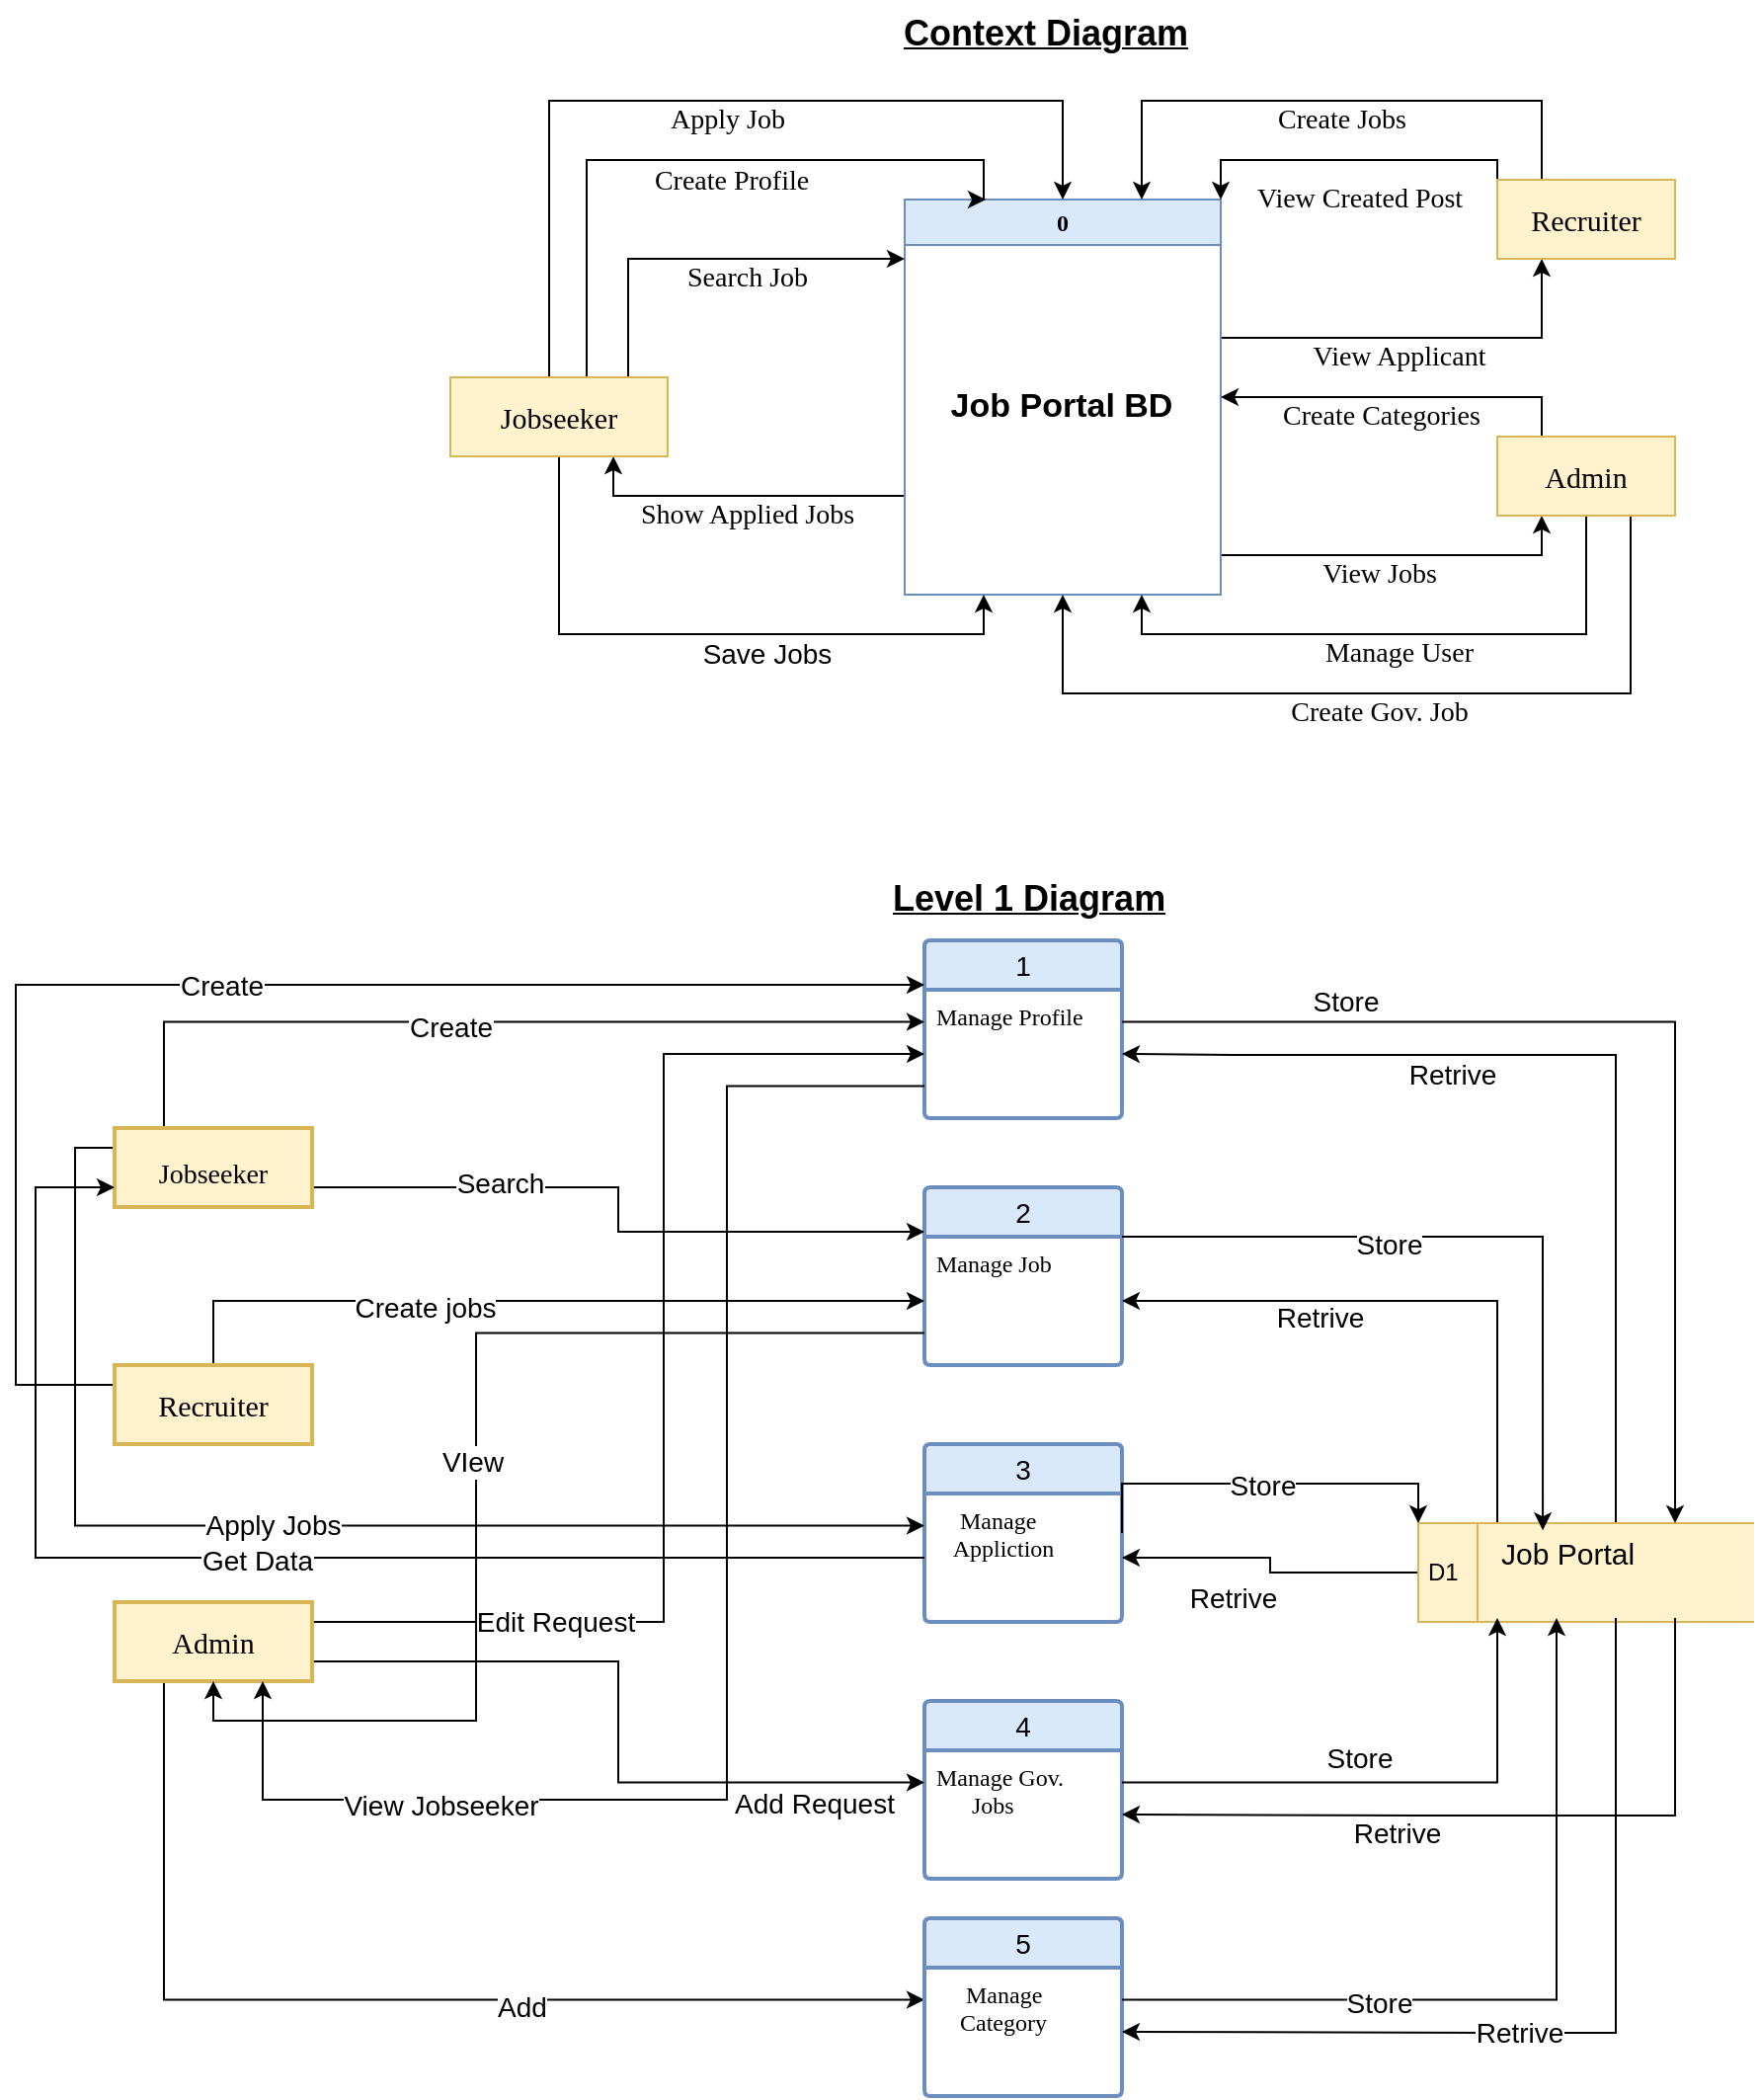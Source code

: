 <mxfile version="24.4.3" type="github" pages="10">
  <diagram name="Page-1" id="JDeU1fKOWqd_0nVfCLQT">
    <mxGraphModel dx="1800" dy="717" grid="0" gridSize="10" guides="1" tooltips="1" connect="1" arrows="1" fold="1" page="0" pageScale="1" pageWidth="850" pageHeight="1100" background="#ffffff" math="0" shadow="0">
      <root>
        <mxCell id="0" />
        <mxCell id="1" parent="0" />
        <mxCell id="kqFVeq-HxjZUtGfvrv-e-17" value="&lt;font face=&quot;Verdana&quot; style=&quot;font-size: 14px;&quot;&gt;Show Applied Jobs&lt;/font&gt;" style="edgeStyle=orthogonalEdgeStyle;rounded=0;orthogonalLoop=1;jettySize=auto;html=1;exitX=0;exitY=0.75;exitDx=0;exitDy=0;entryX=0.75;entryY=1;entryDx=0;entryDy=0;" parent="1" source="kqFVeq-HxjZUtGfvrv-e-1" target="kqFVeq-HxjZUtGfvrv-e-3" edge="1">
          <mxGeometry x="-0.045" y="10" relative="1" as="geometry">
            <Array as="points">
              <mxPoint x="193" y="280" />
            </Array>
            <mxPoint as="offset" />
          </mxGeometry>
        </mxCell>
        <mxCell id="kqFVeq-HxjZUtGfvrv-e-19" value="&lt;font face=&quot;Verdana&quot; style=&quot;font-size: 14px;&quot;&gt;View Applicant&lt;/font&gt;" style="edgeStyle=orthogonalEdgeStyle;rounded=0;orthogonalLoop=1;jettySize=auto;html=1;exitX=1;exitY=0.25;exitDx=0;exitDy=0;entryX=0.25;entryY=1;entryDx=0;entryDy=0;" parent="1" source="kqFVeq-HxjZUtGfvrv-e-1" target="kqFVeq-HxjZUtGfvrv-e-5" edge="1">
          <mxGeometry x="-0.011" y="-10" relative="1" as="geometry">
            <Array as="points">
              <mxPoint x="500" y="200" />
              <mxPoint x="663" y="200" />
            </Array>
            <mxPoint as="offset" />
          </mxGeometry>
        </mxCell>
        <mxCell id="kqFVeq-HxjZUtGfvrv-e-21" value="&lt;font style=&quot;font-size: 14px;&quot; face=&quot;Verdana&quot;&gt;View Jobs&lt;br&gt;&lt;/font&gt;" style="edgeStyle=orthogonalEdgeStyle;rounded=0;orthogonalLoop=1;jettySize=auto;html=1;exitX=1;exitY=0.75;exitDx=0;exitDy=0;entryX=0.25;entryY=1;entryDx=0;entryDy=0;" parent="1" source="kqFVeq-HxjZUtGfvrv-e-1" target="kqFVeq-HxjZUtGfvrv-e-6" edge="1">
          <mxGeometry x="0.035" y="-10" relative="1" as="geometry">
            <Array as="points">
              <mxPoint x="500" y="310" />
              <mxPoint x="663" y="310" />
            </Array>
            <mxPoint as="offset" />
          </mxGeometry>
        </mxCell>
        <mxCell id="kqFVeq-HxjZUtGfvrv-e-1" value="0" style="swimlane;whiteSpace=wrap;html=1;fontFamily=Verdana;fillColor=#dae8fc;strokeColor=#6c8ebf;" parent="1" vertex="1">
          <mxGeometry x="340" y="130" width="160" height="200" as="geometry">
            <mxRectangle x="340" y="130" width="50" height="30" as="alternateBounds" />
          </mxGeometry>
        </mxCell>
        <mxCell id="kqFVeq-HxjZUtGfvrv-e-2" value="&lt;h2&gt;&lt;b style=&quot;font-size: 17px;&quot;&gt;Job Portal BD&lt;/b&gt;&lt;/h2&gt;" style="text;html=1;align=center;verticalAlign=middle;resizable=0;points=[];autosize=1;strokeColor=none;fillColor=none;" parent="kqFVeq-HxjZUtGfvrv-e-1" vertex="1">
          <mxGeometry x="4" y="74" width="150" height="60" as="geometry" />
        </mxCell>
        <mxCell id="kqFVeq-HxjZUtGfvrv-e-10" value="&lt;font face=&quot;Verdana&quot; style=&quot;font-size: 14px;&quot;&gt;Apply Job&lt;/font&gt;" style="edgeStyle=orthogonalEdgeStyle;rounded=0;orthogonalLoop=1;jettySize=auto;html=1;exitX=0.5;exitY=0;exitDx=0;exitDy=0;entryX=0.5;entryY=0;entryDx=0;entryDy=0;" parent="1" source="kqFVeq-HxjZUtGfvrv-e-3" target="kqFVeq-HxjZUtGfvrv-e-1" edge="1">
          <mxGeometry x="0.033" y="-10" relative="1" as="geometry">
            <Array as="points">
              <mxPoint x="160" y="220" />
              <mxPoint x="160" y="80" />
              <mxPoint x="420" y="80" />
            </Array>
            <mxPoint as="offset" />
          </mxGeometry>
        </mxCell>
        <mxCell id="kqFVeq-HxjZUtGfvrv-e-11" value="&lt;font face=&quot;Verdana&quot;&gt;Create Profile&lt;/font&gt;" style="edgeStyle=orthogonalEdgeStyle;rounded=0;orthogonalLoop=1;jettySize=auto;html=1;exitX=0.75;exitY=0;exitDx=0;exitDy=0;entryX=0.25;entryY=0;entryDx=0;entryDy=0;fontSize=14;" parent="1" edge="1">
          <mxGeometry x="0.136" y="-10" relative="1" as="geometry">
            <mxPoint x="193.5" y="220" as="sourcePoint" />
            <mxPoint x="381" y="130" as="targetPoint" />
            <Array as="points">
              <mxPoint x="179" y="220" />
              <mxPoint x="179" y="110" />
              <mxPoint x="380" y="110" />
            </Array>
            <mxPoint as="offset" />
          </mxGeometry>
        </mxCell>
        <mxCell id="kqFVeq-HxjZUtGfvrv-e-12" value="&lt;font face=&quot;Verdana&quot; style=&quot;font-size: 14px;&quot;&gt;Search Job&lt;/font&gt;" style="edgeStyle=orthogonalEdgeStyle;rounded=0;orthogonalLoop=1;jettySize=auto;html=1;exitX=1;exitY=0.25;exitDx=0;exitDy=0;" parent="1" source="kqFVeq-HxjZUtGfvrv-e-3" edge="1">
          <mxGeometry x="0.304" y="-10" relative="1" as="geometry">
            <mxPoint x="340" y="160" as="targetPoint" />
            <Array as="points">
              <mxPoint x="200" y="230" />
              <mxPoint x="200" y="160" />
              <mxPoint x="340" y="160" />
            </Array>
            <mxPoint as="offset" />
          </mxGeometry>
        </mxCell>
        <mxCell id="kqFVeq-HxjZUtGfvrv-e-23" value="&lt;font style=&quot;font-size: 14px;&quot;&gt;Save Jobs&lt;/font&gt;" style="edgeStyle=orthogonalEdgeStyle;rounded=0;orthogonalLoop=1;jettySize=auto;html=1;exitX=0.5;exitY=1;exitDx=0;exitDy=0;entryX=0.25;entryY=1;entryDx=0;entryDy=0;" parent="1" source="kqFVeq-HxjZUtGfvrv-e-3" target="kqFVeq-HxjZUtGfvrv-e-1" edge="1">
          <mxGeometry x="0.2" y="-10" relative="1" as="geometry">
            <Array as="points">
              <mxPoint x="165" y="350" />
              <mxPoint x="380" y="350" />
            </Array>
            <mxPoint as="offset" />
          </mxGeometry>
        </mxCell>
        <mxCell id="kqFVeq-HxjZUtGfvrv-e-3" value="&lt;font face=&quot;Verdana&quot; style=&quot;font-size: 15px;&quot;&gt;Jobseeker&lt;/font&gt;" style="rounded=0;whiteSpace=wrap;html=1;fillColor=#fff2cc;strokeColor=#d6b656;" parent="1" vertex="1">
          <mxGeometry x="110" y="220" width="110" height="40" as="geometry" />
        </mxCell>
        <mxCell id="kqFVeq-HxjZUtGfvrv-e-18" value="&lt;font face=&quot;Verdana&quot; style=&quot;font-size: 14px;&quot;&gt;Create Jobs&lt;/font&gt;" style="edgeStyle=orthogonalEdgeStyle;rounded=0;orthogonalLoop=1;jettySize=auto;html=1;exitX=0.25;exitY=0;exitDx=0;exitDy=0;entryX=0.75;entryY=0;entryDx=0;entryDy=0;" parent="1" source="kqFVeq-HxjZUtGfvrv-e-5" target="kqFVeq-HxjZUtGfvrv-e-1" edge="1">
          <mxGeometry x="-0.026" y="10" relative="1" as="geometry">
            <Array as="points">
              <mxPoint x="663" y="80" />
              <mxPoint x="460" y="80" />
            </Array>
            <mxPoint x="1" as="offset" />
          </mxGeometry>
        </mxCell>
        <mxCell id="kqFVeq-HxjZUtGfvrv-e-28" value="&lt;font style=&quot;font-size: 14px;&quot; face=&quot;Verdana&quot;&gt;View Created Post&lt;/font&gt;" style="edgeStyle=orthogonalEdgeStyle;rounded=0;orthogonalLoop=1;jettySize=auto;html=1;exitX=0;exitY=0.5;exitDx=0;exitDy=0;entryX=1;entryY=0;entryDx=0;entryDy=0;" parent="1" source="kqFVeq-HxjZUtGfvrv-e-5" target="kqFVeq-HxjZUtGfvrv-e-1" edge="1">
          <mxGeometry x="0.053" y="20" relative="1" as="geometry">
            <Array as="points">
              <mxPoint x="640" y="110" />
              <mxPoint x="500" y="110" />
            </Array>
            <mxPoint as="offset" />
          </mxGeometry>
        </mxCell>
        <mxCell id="kqFVeq-HxjZUtGfvrv-e-5" value="&lt;font face=&quot;Verdana&quot; style=&quot;font-size: 15px;&quot;&gt;Recruiter&lt;/font&gt;" style="rounded=0;whiteSpace=wrap;html=1;fillColor=#fff2cc;strokeColor=#d6b656;" parent="1" vertex="1">
          <mxGeometry x="640" y="120" width="90" height="40" as="geometry" />
        </mxCell>
        <mxCell id="kqFVeq-HxjZUtGfvrv-e-20" value="&lt;font face=&quot;Verdana&quot; style=&quot;font-size: 14px;&quot;&gt;Create Categories&lt;/font&gt;" style="edgeStyle=orthogonalEdgeStyle;rounded=0;orthogonalLoop=1;jettySize=auto;html=1;exitX=0.25;exitY=0;exitDx=0;exitDy=0;entryX=1;entryY=0.5;entryDx=0;entryDy=0;" parent="1" source="kqFVeq-HxjZUtGfvrv-e-6" target="kqFVeq-HxjZUtGfvrv-e-1" edge="1">
          <mxGeometry x="0.123" y="10" relative="1" as="geometry">
            <mxPoint x="1" as="offset" />
          </mxGeometry>
        </mxCell>
        <mxCell id="kqFVeq-HxjZUtGfvrv-e-22" value="&lt;font face=&quot;Verdana&quot; style=&quot;font-size: 14px;&quot;&gt;Manage User&lt;/font&gt;" style="edgeStyle=orthogonalEdgeStyle;rounded=0;orthogonalLoop=1;jettySize=auto;html=1;exitX=0.5;exitY=1;exitDx=0;exitDy=0;entryX=0.75;entryY=1;entryDx=0;entryDy=0;" parent="1" source="kqFVeq-HxjZUtGfvrv-e-6" target="kqFVeq-HxjZUtGfvrv-e-1" edge="1">
          <mxGeometry x="0.016" y="10" relative="1" as="geometry">
            <Array as="points">
              <mxPoint x="685" y="350" />
              <mxPoint x="460" y="350" />
            </Array>
            <mxPoint as="offset" />
          </mxGeometry>
        </mxCell>
        <mxCell id="kqFVeq-HxjZUtGfvrv-e-29" value="&lt;font face=&quot;Verdana&quot; style=&quot;font-size: 14px;&quot;&gt;Create Gov. Job&lt;/font&gt;" style="edgeStyle=orthogonalEdgeStyle;rounded=0;orthogonalLoop=1;jettySize=auto;html=1;exitX=0.75;exitY=1;exitDx=0;exitDy=0;entryX=0.5;entryY=1;entryDx=0;entryDy=0;" parent="1" source="kqFVeq-HxjZUtGfvrv-e-6" target="kqFVeq-HxjZUtGfvrv-e-1" edge="1">
          <mxGeometry x="0.018" y="10" relative="1" as="geometry">
            <Array as="points">
              <mxPoint x="708" y="380" />
              <mxPoint x="420" y="380" />
            </Array>
            <mxPoint as="offset" />
          </mxGeometry>
        </mxCell>
        <mxCell id="kqFVeq-HxjZUtGfvrv-e-6" value="&lt;font style=&quot;font-size: 15px;&quot; face=&quot;Verdana&quot;&gt;Admin&lt;/font&gt;" style="rounded=0;whiteSpace=wrap;html=1;fillColor=#fff2cc;strokeColor=#d6b656;" parent="1" vertex="1">
          <mxGeometry x="640" y="250" width="90" height="40" as="geometry" />
        </mxCell>
        <mxCell id="kqFVeq-HxjZUtGfvrv-e-35" value="1" style="swimlane;childLayout=stackLayout;horizontal=1;startSize=25;horizontalStack=0;rounded=1;fontSize=14;fontStyle=0;strokeWidth=2;resizeParent=0;resizeLast=1;shadow=0;dashed=0;align=center;arcSize=4;whiteSpace=wrap;html=1;fillColor=#dae8fc;strokeColor=#6c8ebf;" parent="1" vertex="1">
          <mxGeometry x="350" y="505" width="100" height="90" as="geometry" />
        </mxCell>
        <mxCell id="kqFVeq-HxjZUtGfvrv-e-36" value="&lt;div&gt;&lt;font style=&quot;font-size: 12px;&quot; face=&quot;Verdana&quot;&gt;Manage Profile&lt;/font&gt;&lt;/div&gt;" style="align=left;strokeColor=none;fillColor=none;spacingLeft=4;fontSize=12;verticalAlign=top;resizable=0;rotatable=0;part=1;html=1;" parent="kqFVeq-HxjZUtGfvrv-e-35" vertex="1">
          <mxGeometry y="25" width="100" height="65" as="geometry" />
        </mxCell>
        <mxCell id="kqFVeq-HxjZUtGfvrv-e-42" value="2" style="swimlane;childLayout=stackLayout;horizontal=1;startSize=25;horizontalStack=0;rounded=1;fontSize=14;fontStyle=0;strokeWidth=2;resizeParent=0;resizeLast=1;shadow=0;dashed=0;align=center;arcSize=4;whiteSpace=wrap;html=1;fillColor=#dae8fc;strokeColor=#6c8ebf;" parent="1" vertex="1">
          <mxGeometry x="350" y="630" width="100" height="90" as="geometry" />
        </mxCell>
        <mxCell id="kqFVeq-HxjZUtGfvrv-e-43" value="&lt;font style=&quot;font-size: 12px;&quot; face=&quot;Verdana&quot;&gt;Manage Job&lt;/font&gt;&lt;div&gt;&lt;br&gt;&lt;/div&gt;" style="align=left;strokeColor=none;fillColor=none;spacingLeft=4;fontSize=12;verticalAlign=top;resizable=0;rotatable=0;part=1;html=1;" parent="kqFVeq-HxjZUtGfvrv-e-42" vertex="1">
          <mxGeometry y="25" width="100" height="65" as="geometry" />
        </mxCell>
        <mxCell id="kqFVeq-HxjZUtGfvrv-e-44" value="3" style="swimlane;childLayout=stackLayout;horizontal=1;startSize=25;horizontalStack=0;rounded=1;fontSize=14;fontStyle=0;strokeWidth=2;resizeParent=0;resizeLast=1;shadow=0;dashed=0;align=center;arcSize=4;whiteSpace=wrap;html=1;fillColor=#dae8fc;strokeColor=#6c8ebf;" parent="1" vertex="1">
          <mxGeometry x="350" y="760" width="100" height="90" as="geometry" />
        </mxCell>
        <mxCell id="kqFVeq-HxjZUtGfvrv-e-45" value="&lt;div&gt;&lt;font face=&quot;Verdana&quot;&gt;&amp;nbsp; &amp;nbsp; Manage&lt;/font&gt;&lt;/div&gt;&lt;div&gt;&lt;font face=&quot;Verdana&quot;&gt;&amp;nbsp;&amp;nbsp; Appliction&lt;/font&gt;&lt;/div&gt;" style="align=left;strokeColor=none;fillColor=none;spacingLeft=4;fontSize=12;verticalAlign=top;resizable=0;rotatable=0;part=1;html=1;" parent="kqFVeq-HxjZUtGfvrv-e-44" vertex="1">
          <mxGeometry y="25" width="100" height="65" as="geometry" />
        </mxCell>
        <mxCell id="kqFVeq-HxjZUtGfvrv-e-46" value="4" style="swimlane;childLayout=stackLayout;horizontal=1;startSize=25;horizontalStack=0;rounded=1;fontSize=14;fontStyle=0;strokeWidth=2;resizeParent=0;resizeLast=1;shadow=0;dashed=0;align=center;arcSize=4;whiteSpace=wrap;html=1;fillColor=#dae8fc;strokeColor=#6c8ebf;" parent="1" vertex="1">
          <mxGeometry x="350" y="890" width="100" height="90" as="geometry" />
        </mxCell>
        <mxCell id="kqFVeq-HxjZUtGfvrv-e-47" value="&lt;div&gt;&lt;font face=&quot;Verdana&quot;&gt;Manage Gov.&lt;/font&gt;&lt;/div&gt;&lt;div&gt;&lt;font face=&quot;Verdana&quot;&gt;&amp;nbsp;&amp;nbsp;&amp;nbsp;&amp;nbsp;&amp;nbsp; Jobs&lt;br&gt;&lt;/font&gt;&lt;/div&gt;" style="align=left;strokeColor=none;fillColor=none;spacingLeft=4;fontSize=12;verticalAlign=top;resizable=0;rotatable=0;part=1;html=1;" parent="kqFVeq-HxjZUtGfvrv-e-46" vertex="1">
          <mxGeometry y="25" width="100" height="65" as="geometry" />
        </mxCell>
        <mxCell id="kqFVeq-HxjZUtGfvrv-e-61" style="edgeStyle=orthogonalEdgeStyle;rounded=0;orthogonalLoop=1;jettySize=auto;html=1;exitX=1;exitY=0.25;exitDx=0;exitDy=0;entryX=0;entryY=0.25;entryDx=0;entryDy=0;" parent="1" source="kqFVeq-HxjZUtGfvrv-e-50" target="kqFVeq-HxjZUtGfvrv-e-42" edge="1">
          <mxGeometry relative="1" as="geometry">
            <Array as="points">
              <mxPoint x="40" y="630" />
              <mxPoint x="195" y="630" />
              <mxPoint x="195" y="653" />
            </Array>
          </mxGeometry>
        </mxCell>
        <mxCell id="CoUzNabwJxIWGI8wXzt4-2" value="&lt;font style=&quot;font-size: 14px;&quot;&gt;Search&lt;/font&gt;" style="edgeLabel;html=1;align=center;verticalAlign=middle;resizable=0;points=[];" parent="kqFVeq-HxjZUtGfvrv-e-61" vertex="1" connectable="0">
          <mxGeometry x="-0.347" y="2" relative="1" as="geometry">
            <mxPoint as="offset" />
          </mxGeometry>
        </mxCell>
        <mxCell id="kqFVeq-HxjZUtGfvrv-e-63" style="edgeStyle=orthogonalEdgeStyle;rounded=0;orthogonalLoop=1;jettySize=auto;html=1;exitX=0;exitY=0.25;exitDx=0;exitDy=0;entryX=0;entryY=0.25;entryDx=0;entryDy=0;" parent="1" source="kqFVeq-HxjZUtGfvrv-e-50" target="kqFVeq-HxjZUtGfvrv-e-45" edge="1">
          <mxGeometry relative="1" as="geometry" />
        </mxCell>
        <mxCell id="CoUzNabwJxIWGI8wXzt4-8" value="&lt;font style=&quot;font-size: 14px;&quot;&gt;Apply Jobs&lt;/font&gt;" style="edgeLabel;html=1;align=center;verticalAlign=middle;resizable=0;points=[];" parent="kqFVeq-HxjZUtGfvrv-e-63" vertex="1" connectable="0">
          <mxGeometry x="0.345" y="-1" relative="1" as="geometry">
            <mxPoint x="-120" y="-2" as="offset" />
          </mxGeometry>
        </mxCell>
        <mxCell id="kqFVeq-HxjZUtGfvrv-e-66" style="edgeStyle=orthogonalEdgeStyle;rounded=0;orthogonalLoop=1;jettySize=auto;html=1;exitX=0.25;exitY=0;exitDx=0;exitDy=0;entryX=0;entryY=0.25;entryDx=0;entryDy=0;" parent="1" source="kqFVeq-HxjZUtGfvrv-e-50" target="kqFVeq-HxjZUtGfvrv-e-36" edge="1">
          <mxGeometry relative="1" as="geometry" />
        </mxCell>
        <mxCell id="CoUzNabwJxIWGI8wXzt4-1" value="&lt;font style=&quot;font-size: 14px;&quot;&gt;Create&lt;/font&gt;" style="edgeLabel;html=1;align=center;verticalAlign=middle;resizable=0;points=[];" parent="kqFVeq-HxjZUtGfvrv-e-66" vertex="1" connectable="0">
          <mxGeometry x="-0.094" y="-2" relative="1" as="geometry">
            <mxPoint as="offset" />
          </mxGeometry>
        </mxCell>
        <mxCell id="kqFVeq-HxjZUtGfvrv-e-50" value="&lt;font face=&quot;Verdana&quot; style=&quot;font-size: 14px;&quot;&gt;Jobseeker&lt;/font&gt;" style="whiteSpace=wrap;html=1;align=center;labelBackgroundColor=none;labelBorderColor=none;fontSize=14;spacing=20;spacingTop=6;strokeWidth=2;fillColor=#fff2cc;strokeColor=#d6b656;" parent="1" vertex="1">
          <mxGeometry x="-60" y="600" width="100" height="40" as="geometry" />
        </mxCell>
        <mxCell id="kqFVeq-HxjZUtGfvrv-e-67" value="&lt;font style=&quot;font-size: 14px;&quot;&gt;Create&lt;/font&gt;" style="edgeStyle=orthogonalEdgeStyle;rounded=0;orthogonalLoop=1;jettySize=auto;html=1;exitX=0;exitY=0.25;exitDx=0;exitDy=0;entryX=0;entryY=0.25;entryDx=0;entryDy=0;" parent="1" source="kqFVeq-HxjZUtGfvrv-e-51" target="kqFVeq-HxjZUtGfvrv-e-35" edge="1">
          <mxGeometry relative="1" as="geometry">
            <Array as="points">
              <mxPoint x="-110" y="730" />
              <mxPoint x="-110" y="528" />
            </Array>
          </mxGeometry>
        </mxCell>
        <mxCell id="kqFVeq-HxjZUtGfvrv-e-68" style="edgeStyle=orthogonalEdgeStyle;rounded=0;orthogonalLoop=1;jettySize=auto;html=1;exitX=0.5;exitY=0;exitDx=0;exitDy=0;entryX=0;entryY=0.5;entryDx=0;entryDy=0;" parent="1" source="kqFVeq-HxjZUtGfvrv-e-51" target="kqFVeq-HxjZUtGfvrv-e-43" edge="1">
          <mxGeometry relative="1" as="geometry" />
        </mxCell>
        <mxCell id="CoUzNabwJxIWGI8wXzt4-3" value="&lt;font style=&quot;font-size: 14px;&quot;&gt;Create jobs&lt;/font&gt;" style="edgeLabel;html=1;align=center;verticalAlign=middle;resizable=0;points=[];" parent="kqFVeq-HxjZUtGfvrv-e-68" vertex="1" connectable="0">
          <mxGeometry x="-0.294" y="-2" relative="1" as="geometry">
            <mxPoint x="1" y="1" as="offset" />
          </mxGeometry>
        </mxCell>
        <mxCell id="kqFVeq-HxjZUtGfvrv-e-51" value="&lt;font face=&quot;Verdana&quot; style=&quot;font-size: 15px;&quot;&gt;Recruiter&lt;/font&gt;" style="whiteSpace=wrap;html=1;align=center;strokeWidth=2;fillColor=#fff2cc;strokeColor=#d6b656;" parent="1" vertex="1">
          <mxGeometry x="-60" y="720" width="100" height="40" as="geometry" />
        </mxCell>
        <mxCell id="kqFVeq-HxjZUtGfvrv-e-65" style="edgeStyle=orthogonalEdgeStyle;rounded=0;orthogonalLoop=1;jettySize=auto;html=1;exitX=1;exitY=0.5;exitDx=0;exitDy=0;entryX=0;entryY=0.25;entryDx=0;entryDy=0;" parent="1" source="kqFVeq-HxjZUtGfvrv-e-53" target="kqFVeq-HxjZUtGfvrv-e-47" edge="1">
          <mxGeometry relative="1" as="geometry">
            <Array as="points">
              <mxPoint x="40" y="870" />
              <mxPoint x="195" y="870" />
              <mxPoint x="195" y="931" />
            </Array>
          </mxGeometry>
        </mxCell>
        <mxCell id="KvbdaNQ6X99r15kEjWDF-9" value="&lt;font style=&quot;font-size: 14px;&quot;&gt;Add Request&lt;br&gt;&lt;/font&gt;" style="edgeLabel;html=1;align=center;verticalAlign=middle;resizable=0;points=[];" parent="kqFVeq-HxjZUtGfvrv-e-65" vertex="1" connectable="0">
          <mxGeometry x="-0.287" y="-1" relative="1" as="geometry">
            <mxPoint x="128" y="71" as="offset" />
          </mxGeometry>
        </mxCell>
        <mxCell id="CoUzNabwJxIWGI8wXzt4-19" style="edgeStyle=orthogonalEdgeStyle;rounded=0;orthogonalLoop=1;jettySize=auto;html=1;exitX=0.25;exitY=1;exitDx=0;exitDy=0;entryX=0;entryY=0.25;entryDx=0;entryDy=0;" parent="1" source="kqFVeq-HxjZUtGfvrv-e-53" target="CoUzNabwJxIWGI8wXzt4-15" edge="1">
          <mxGeometry relative="1" as="geometry" />
        </mxCell>
        <mxCell id="CoUzNabwJxIWGI8wXzt4-20" value="Add" style="edgeLabel;html=1;align=center;verticalAlign=middle;resizable=0;points=[];fontSize=14;" parent="CoUzNabwJxIWGI8wXzt4-19" vertex="1" connectable="0">
          <mxGeometry x="0.253" y="-3" relative="1" as="geometry">
            <mxPoint as="offset" />
          </mxGeometry>
        </mxCell>
        <mxCell id="KvbdaNQ6X99r15kEjWDF-7" style="edgeStyle=orthogonalEdgeStyle;rounded=0;orthogonalLoop=1;jettySize=auto;html=1;exitX=1;exitY=0.25;exitDx=0;exitDy=0;entryX=0;entryY=0.5;entryDx=0;entryDy=0;" parent="1" source="kqFVeq-HxjZUtGfvrv-e-53" target="kqFVeq-HxjZUtGfvrv-e-36" edge="1">
          <mxGeometry relative="1" as="geometry">
            <Array as="points">
              <mxPoint x="218" y="850" />
              <mxPoint x="218" y="563" />
            </Array>
          </mxGeometry>
        </mxCell>
        <mxCell id="KvbdaNQ6X99r15kEjWDF-8" value="&lt;font style=&quot;font-size: 14px;&quot;&gt;Edit Request&lt;br&gt;&lt;/font&gt;" style="edgeLabel;html=1;align=center;verticalAlign=middle;resizable=0;points=[];" parent="KvbdaNQ6X99r15kEjWDF-7" vertex="1" connectable="0">
          <mxGeometry x="-0.588" relative="1" as="geometry">
            <mxPoint as="offset" />
          </mxGeometry>
        </mxCell>
        <mxCell id="kqFVeq-HxjZUtGfvrv-e-53" value="&lt;font style=&quot;font-size: 15px;&quot; face=&quot;Verdana&quot;&gt;Admin&lt;/font&gt;" style="whiteSpace=wrap;html=1;align=center;strokeWidth=2;fillColor=#fff2cc;strokeColor=#d6b656;" parent="1" vertex="1">
          <mxGeometry x="-60" y="840" width="100" height="40" as="geometry" />
        </mxCell>
        <mxCell id="CoUzNabwJxIWGI8wXzt4-49" style="edgeStyle=orthogonalEdgeStyle;rounded=0;orthogonalLoop=1;jettySize=auto;html=1;exitX=0.5;exitY=0;exitDx=0;exitDy=0;entryX=1;entryY=0.5;entryDx=0;entryDy=0;" parent="1" source="h3JAbx57EjIWZjw8-lom-14" target="kqFVeq-HxjZUtGfvrv-e-36" edge="1">
          <mxGeometry relative="1" as="geometry">
            <mxPoint x="595" y="615" as="sourcePoint" />
            <Array as="points">
              <mxPoint x="700" y="563" />
              <mxPoint x="506" y="563" />
            </Array>
            <mxPoint x="506" y="597" as="targetPoint" />
          </mxGeometry>
        </mxCell>
        <mxCell id="CoUzNabwJxIWGI8wXzt4-50" value="&lt;font style=&quot;font-size: 14px;&quot;&gt;Retrive&lt;/font&gt;" style="edgeLabel;html=1;align=center;verticalAlign=middle;resizable=0;points=[];" parent="CoUzNabwJxIWGI8wXzt4-49" vertex="1" connectable="0">
          <mxGeometry x="-0.022" y="2" relative="1" as="geometry">
            <mxPoint x="-82" y="8" as="offset" />
          </mxGeometry>
        </mxCell>
        <mxCell id="KvbdaNQ6X99r15kEjWDF-1" value="&lt;font style=&quot;font-size: 14px;&quot;&gt;Retrive&lt;/font&gt;" style="edgeLabel;html=1;align=center;verticalAlign=middle;resizable=0;points=[];" parent="CoUzNabwJxIWGI8wXzt4-49" vertex="1" connectable="0">
          <mxGeometry x="-0.022" y="2" relative="1" as="geometry">
            <mxPoint x="-149" y="131" as="offset" />
          </mxGeometry>
        </mxCell>
        <mxCell id="alXWhJsrS5Qimaa9HMKN-1" style="edgeStyle=orthogonalEdgeStyle;rounded=0;orthogonalLoop=1;jettySize=auto;html=1;entryX=1;entryY=0.5;entryDx=0;entryDy=0;exitX=0;exitY=0;exitDx=0;exitDy=0;" parent="1" source="h3JAbx57EjIWZjw8-lom-14" target="kqFVeq-HxjZUtGfvrv-e-43" edge="1">
          <mxGeometry relative="1" as="geometry">
            <mxPoint x="607" y="767" as="sourcePoint" />
          </mxGeometry>
        </mxCell>
        <mxCell id="alXWhJsrS5Qimaa9HMKN-9" style="edgeStyle=orthogonalEdgeStyle;rounded=0;orthogonalLoop=1;jettySize=auto;html=1;exitX=0;exitY=0.5;exitDx=0;exitDy=0;entryX=1;entryY=0.5;entryDx=0;entryDy=0;" parent="1" source="h3JAbx57EjIWZjw8-lom-13" target="kqFVeq-HxjZUtGfvrv-e-45" edge="1">
          <mxGeometry relative="1" as="geometry" />
        </mxCell>
        <mxCell id="h3JAbx57EjIWZjw8-lom-13" value="D1" style="html=1;dashed=0;whiteSpace=wrap;shape=mxgraph.dfd.dataStoreID;align=left;spacingLeft=3;points=[[0,0],[0.5,0],[1,0],[0,0.5],[1,0.5],[0,1],[0.5,1],[1,1]];fillColor=#fff2cc;strokeColor=#d6b656;" parent="1" vertex="1">
          <mxGeometry x="600" y="800" width="170" height="50" as="geometry" />
        </mxCell>
        <mxCell id="h3JAbx57EjIWZjw8-lom-14" value="&lt;font style=&quot;font-size: 15px;&quot;&gt;Job Portal&lt;/font&gt;" style="text;whiteSpace=wrap;html=1;" parent="1" vertex="1">
          <mxGeometry x="640" y="800" width="120" height="48" as="geometry" />
        </mxCell>
        <mxCell id="h3JAbx57EjIWZjw8-lom-15" style="rounded=0;orthogonalLoop=1;jettySize=auto;html=1;exitX=1;exitY=0;exitDx=0;exitDy=0;entryX=0.192;entryY=0.075;entryDx=0;entryDy=0;entryPerimeter=0;edgeStyle=orthogonalEdgeStyle;" parent="1" source="kqFVeq-HxjZUtGfvrv-e-43" target="h3JAbx57EjIWZjw8-lom-14" edge="1">
          <mxGeometry relative="1" as="geometry">
            <Array as="points">
              <mxPoint x="663" y="655" />
            </Array>
            <mxPoint x="680" y="680" as="targetPoint" />
          </mxGeometry>
        </mxCell>
        <mxCell id="CoUzNabwJxIWGI8wXzt4-44" value="&lt;font style=&quot;font-size: 14px;&quot;&gt;Store&lt;/font&gt;" style="edgeLabel;html=1;align=center;verticalAlign=middle;resizable=0;points=[];" parent="h3JAbx57EjIWZjw8-lom-15" vertex="1" connectable="0">
          <mxGeometry x="-0.253" y="-4" relative="1" as="geometry">
            <mxPoint as="offset" />
          </mxGeometry>
        </mxCell>
        <mxCell id="h3JAbx57EjIWZjw8-lom-16" style="edgeStyle=orthogonalEdgeStyle;rounded=0;orthogonalLoop=1;jettySize=auto;html=1;exitX=1;exitY=0.5;exitDx=0;exitDy=0;entryX=0;entryY=0;entryDx=0;entryDy=0;" parent="1" source="kqFVeq-HxjZUtGfvrv-e-44" target="h3JAbx57EjIWZjw8-lom-13" edge="1">
          <mxGeometry relative="1" as="geometry">
            <Array as="points">
              <mxPoint x="450" y="780" />
              <mxPoint x="600" y="780" />
            </Array>
          </mxGeometry>
        </mxCell>
        <mxCell id="CoUzNabwJxIWGI8wXzt4-29" value="&lt;font style=&quot;font-size: 14px;&quot;&gt;Store&lt;/font&gt;" style="edgeLabel;html=1;align=center;verticalAlign=middle;resizable=0;points=[];" parent="h3JAbx57EjIWZjw8-lom-16" vertex="1" connectable="0">
          <mxGeometry x="-0.021" y="-1" relative="1" as="geometry">
            <mxPoint as="offset" />
          </mxGeometry>
        </mxCell>
        <mxCell id="CoUzNabwJxIWGI8wXzt4-6" style="edgeStyle=orthogonalEdgeStyle;rounded=0;orthogonalLoop=1;jettySize=auto;html=1;exitX=0;exitY=0.75;exitDx=0;exitDy=0;entryX=0.75;entryY=1;entryDx=0;entryDy=0;" parent="1" source="kqFVeq-HxjZUtGfvrv-e-36" target="kqFVeq-HxjZUtGfvrv-e-53" edge="1">
          <mxGeometry relative="1" as="geometry">
            <Array as="points">
              <mxPoint x="250" y="579" />
              <mxPoint x="250" y="940" />
              <mxPoint x="15" y="940" />
            </Array>
          </mxGeometry>
        </mxCell>
        <mxCell id="CoUzNabwJxIWGI8wXzt4-7" value="&lt;font style=&quot;font-size: 14px;&quot;&gt;View Jobseeker&lt;/font&gt;" style="edgeLabel;html=1;align=center;verticalAlign=middle;resizable=0;points=[];" parent="CoUzNabwJxIWGI8wXzt4-6" vertex="1" connectable="0">
          <mxGeometry x="0.603" y="3" relative="1" as="geometry">
            <mxPoint as="offset" />
          </mxGeometry>
        </mxCell>
        <mxCell id="CoUzNabwJxIWGI8wXzt4-11" style="edgeStyle=orthogonalEdgeStyle;rounded=0;orthogonalLoop=1;jettySize=auto;html=1;exitX=0;exitY=0.5;exitDx=0;exitDy=0;entryX=0;entryY=0.75;entryDx=0;entryDy=0;" parent="1" source="kqFVeq-HxjZUtGfvrv-e-45" target="kqFVeq-HxjZUtGfvrv-e-50" edge="1">
          <mxGeometry relative="1" as="geometry">
            <Array as="points">
              <mxPoint x="-100" y="818" />
              <mxPoint x="-100" y="630" />
            </Array>
          </mxGeometry>
        </mxCell>
        <mxCell id="CoUzNabwJxIWGI8wXzt4-12" value="&lt;font style=&quot;font-size: 14px;&quot;&gt;Get Data&lt;/font&gt;" style="edgeLabel;html=1;align=center;verticalAlign=middle;resizable=0;points=[];" parent="CoUzNabwJxIWGI8wXzt4-11" vertex="1" connectable="0">
          <mxGeometry x="-0.002" y="1" relative="1" as="geometry">
            <mxPoint as="offset" />
          </mxGeometry>
        </mxCell>
        <mxCell id="CoUzNabwJxIWGI8wXzt4-14" value="5" style="swimlane;childLayout=stackLayout;horizontal=1;startSize=25;horizontalStack=0;rounded=1;fontSize=14;fontStyle=0;strokeWidth=2;resizeParent=0;resizeLast=1;shadow=0;dashed=0;align=center;arcSize=4;whiteSpace=wrap;html=1;fillColor=#dae8fc;strokeColor=#6c8ebf;" parent="1" vertex="1">
          <mxGeometry x="350" y="1000" width="100" height="90" as="geometry" />
        </mxCell>
        <mxCell id="CoUzNabwJxIWGI8wXzt4-15" value="&lt;div&gt;&lt;font face=&quot;Verdana&quot;&gt;&amp;nbsp;&amp;nbsp;&amp;nbsp;&amp;nbsp; Manage&amp;nbsp;&lt;/font&gt;&lt;/div&gt;&lt;div&gt;&lt;font face=&quot;Verdana&quot;&gt;&amp;nbsp;&amp;nbsp;&amp;nbsp; Category&lt;br&gt;&lt;/font&gt;&lt;/div&gt;" style="align=left;strokeColor=none;fillColor=none;spacingLeft=4;fontSize=12;verticalAlign=top;resizable=0;rotatable=0;part=1;html=1;" parent="CoUzNabwJxIWGI8wXzt4-14" vertex="1">
          <mxGeometry y="25" width="100" height="65" as="geometry" />
        </mxCell>
        <mxCell id="CoUzNabwJxIWGI8wXzt4-26" style="edgeStyle=orthogonalEdgeStyle;rounded=0;orthogonalLoop=1;jettySize=auto;html=1;exitX=0.5;exitY=1;exitDx=0;exitDy=0;entryX=1;entryY=0.5;entryDx=0;entryDy=0;" parent="1" source="h3JAbx57EjIWZjw8-lom-14" target="CoUzNabwJxIWGI8wXzt4-15" edge="1">
          <mxGeometry relative="1" as="geometry">
            <Array as="points">
              <mxPoint x="700" y="1058" />
              <mxPoint x="640" y="1058" />
            </Array>
            <mxPoint x="600" y="1015" as="sourcePoint" />
          </mxGeometry>
        </mxCell>
        <mxCell id="CoUzNabwJxIWGI8wXzt4-28" value="&lt;font style=&quot;font-size: 14px;&quot;&gt;Retrive&lt;/font&gt;" style="edgeLabel;html=1;align=center;verticalAlign=middle;resizable=0;points=[];" parent="CoUzNabwJxIWGI8wXzt4-26" vertex="1" connectable="0">
          <mxGeometry x="0.106" y="3" relative="1" as="geometry">
            <mxPoint x="-67" y="-104" as="offset" />
          </mxGeometry>
        </mxCell>
        <mxCell id="KvbdaNQ6X99r15kEjWDF-3" value="&lt;font style=&quot;font-size: 14px;&quot;&gt;Retrive&lt;/font&gt;" style="edgeLabel;html=1;align=center;verticalAlign=middle;resizable=0;points=[];" parent="CoUzNabwJxIWGI8wXzt4-26" vertex="1" connectable="0">
          <mxGeometry x="0.106" y="3" relative="1" as="geometry">
            <mxPoint x="-5" y="-3" as="offset" />
          </mxGeometry>
        </mxCell>
        <mxCell id="CoUzNabwJxIWGI8wXzt4-41" style="edgeStyle=orthogonalEdgeStyle;rounded=0;orthogonalLoop=1;jettySize=auto;html=1;exitX=0.75;exitY=1;exitDx=0;exitDy=0;entryX=1;entryY=0.5;entryDx=0;entryDy=0;" parent="1" source="h3JAbx57EjIWZjw8-lom-14" target="kqFVeq-HxjZUtGfvrv-e-47" edge="1">
          <mxGeometry relative="1" as="geometry">
            <Array as="points">
              <mxPoint x="730" y="948" />
              <mxPoint x="600" y="948" />
            </Array>
            <mxPoint x="600" y="940" as="sourcePoint" />
          </mxGeometry>
        </mxCell>
        <mxCell id="CoUzNabwJxIWGI8wXzt4-54" style="edgeStyle=orthogonalEdgeStyle;rounded=0;orthogonalLoop=1;jettySize=auto;html=1;exitX=1;exitY=0.25;exitDx=0;exitDy=0;entryX=0.75;entryY=0;entryDx=0;entryDy=0;" parent="1" source="kqFVeq-HxjZUtGfvrv-e-36" target="h3JAbx57EjIWZjw8-lom-14" edge="1">
          <mxGeometry relative="1" as="geometry">
            <mxPoint x="592.79" y="602.45" as="targetPoint" />
          </mxGeometry>
        </mxCell>
        <mxCell id="CoUzNabwJxIWGI8wXzt4-55" value="&lt;font style=&quot;font-size: 14px;&quot;&gt;Store&lt;/font&gt;" style="edgeLabel;html=1;align=center;verticalAlign=middle;resizable=0;points=[];" parent="CoUzNabwJxIWGI8wXzt4-54" vertex="1" connectable="0">
          <mxGeometry x="-0.305" y="-3" relative="1" as="geometry">
            <mxPoint x="-73" y="-14" as="offset" />
          </mxGeometry>
        </mxCell>
        <mxCell id="alXWhJsrS5Qimaa9HMKN-3" style="edgeStyle=orthogonalEdgeStyle;rounded=0;orthogonalLoop=1;jettySize=auto;html=1;exitX=1;exitY=0.25;exitDx=0;exitDy=0;entryX=0.25;entryY=1;entryDx=0;entryDy=0;" parent="1" source="CoUzNabwJxIWGI8wXzt4-15" target="h3JAbx57EjIWZjw8-lom-14" edge="1">
          <mxGeometry relative="1" as="geometry" />
        </mxCell>
        <mxCell id="alXWhJsrS5Qimaa9HMKN-4" value="&lt;font style=&quot;font-size: 14px;&quot;&gt;Store&lt;/font&gt;" style="edgeLabel;html=1;align=center;verticalAlign=middle;resizable=0;points=[];" parent="alXWhJsrS5Qimaa9HMKN-3" vertex="1" connectable="0">
          <mxGeometry x="-0.371" y="-1" relative="1" as="geometry">
            <mxPoint as="offset" />
          </mxGeometry>
        </mxCell>
        <mxCell id="alXWhJsrS5Qimaa9HMKN-5" style="edgeStyle=orthogonalEdgeStyle;rounded=0;orthogonalLoop=1;jettySize=auto;html=1;exitX=1;exitY=0.25;exitDx=0;exitDy=0;entryX=0;entryY=1;entryDx=0;entryDy=0;" parent="1" source="kqFVeq-HxjZUtGfvrv-e-47" target="h3JAbx57EjIWZjw8-lom-14" edge="1">
          <mxGeometry relative="1" as="geometry" />
        </mxCell>
        <mxCell id="alXWhJsrS5Qimaa9HMKN-6" value="&lt;font style=&quot;font-size: 14px;&quot;&gt;Store&lt;/font&gt;" style="text;html=1;align=center;verticalAlign=middle;resizable=0;points=[];autosize=1;strokeColor=none;fillColor=none;" parent="1" vertex="1">
          <mxGeometry x="544" y="904" width="51" height="29" as="geometry" />
        </mxCell>
        <mxCell id="alXWhJsrS5Qimaa9HMKN-10" value="&lt;font style=&quot;font-size: 14px;&quot;&gt;Retrive&lt;/font&gt;" style="text;html=1;align=center;verticalAlign=middle;resizable=0;points=[];autosize=1;strokeColor=none;fillColor=none;" parent="1" vertex="1">
          <mxGeometry x="475" y="823" width="62" height="29" as="geometry" />
        </mxCell>
        <mxCell id="KvbdaNQ6X99r15kEjWDF-4" style="edgeStyle=orthogonalEdgeStyle;rounded=0;orthogonalLoop=1;jettySize=auto;html=1;exitX=0;exitY=0.75;exitDx=0;exitDy=0;entryX=0.5;entryY=1;entryDx=0;entryDy=0;" parent="1" source="kqFVeq-HxjZUtGfvrv-e-43" target="kqFVeq-HxjZUtGfvrv-e-53" edge="1">
          <mxGeometry relative="1" as="geometry">
            <Array as="points">
              <mxPoint x="123" y="704" />
              <mxPoint x="123" y="900" />
              <mxPoint x="-10" y="900" />
            </Array>
          </mxGeometry>
        </mxCell>
        <mxCell id="KvbdaNQ6X99r15kEjWDF-5" value="&lt;font style=&quot;font-size: 14px;&quot;&gt;VIew&lt;/font&gt;" style="edgeLabel;html=1;align=center;verticalAlign=middle;resizable=0;points=[];" parent="KvbdaNQ6X99r15kEjWDF-4" vertex="1" connectable="0">
          <mxGeometry x="0.011" y="-2" relative="1" as="geometry">
            <mxPoint as="offset" />
          </mxGeometry>
        </mxCell>
        <mxCell id="Cl3lWYEBcDqJ8qepTMdM-1" value="&lt;b&gt;&lt;u&gt;&lt;font style=&quot;font-size: 18px;&quot;&gt;Context Diagram&lt;/font&gt;&lt;/u&gt;&lt;/b&gt;" style="text;html=1;align=center;verticalAlign=middle;resizable=0;points=[];autosize=1;strokeColor=none;fillColor=none;" vertex="1" parent="1">
          <mxGeometry x="330" y="29" width="162" height="34" as="geometry" />
        </mxCell>
        <mxCell id="8DIRxE8DvP-r2CKgPzAY-1" value="&lt;font style=&quot;font-size: 18px;&quot;&gt;&lt;b&gt;Level 1 Diagram&lt;br&gt;&lt;/b&gt;&lt;/font&gt;" style="text;whiteSpace=wrap;html=1;fontStyle=4" vertex="1" parent="1">
          <mxGeometry x="332" y="467" width="440" height="60" as="geometry" />
        </mxCell>
      </root>
    </mxGraphModel>
  </diagram>
  <diagram id="hFBfrixjPA-JPcZT5bhL" name="Page-2">
    <mxGraphModel dx="1050" dy="538" grid="0" gridSize="10" guides="1" tooltips="1" connect="1" arrows="1" fold="1" page="0" pageScale="1" pageWidth="850" pageHeight="1100" math="0" shadow="0">
      <root>
        <mxCell id="0" />
        <mxCell id="1" parent="0" />
        <mxCell id="wJxWJ5McLisqF7Xg4aEo-104" value="" style="rounded=0;whiteSpace=wrap;html=1;fillColor=none;strokeWidth=1.5;" parent="1" vertex="1">
          <mxGeometry x="120" y="30" width="590" height="490" as="geometry" />
        </mxCell>
        <mxCell id="wJxWJ5McLisqF7Xg4aEo-39" style="rounded=0;orthogonalLoop=1;jettySize=auto;html=1;exitX=0;exitY=0;exitDx=0;exitDy=0;entryX=1;entryY=0.5;entryDx=0;entryDy=0;dashed=1;" parent="1" source="wJxWJ5McLisqF7Xg4aEo-1" target="wJxWJ5McLisqF7Xg4aEo-13" edge="1">
          <mxGeometry relative="1" as="geometry" />
        </mxCell>
        <mxCell id="wJxWJ5McLisqF7Xg4aEo-105" value="&lt;font style=&quot;font-size: 12px;&quot;&gt;&amp;lt;&amp;lt;Include&amp;gt;&amp;gt;&lt;/font&gt;" style="edgeLabel;html=1;align=center;verticalAlign=middle;resizable=0;points=[];rotation=30;" parent="wJxWJ5McLisqF7Xg4aEo-39" vertex="1" connectable="0">
          <mxGeometry x="0.07" y="1" relative="1" as="geometry">
            <mxPoint x="6" y="-12" as="offset" />
          </mxGeometry>
        </mxCell>
        <mxCell id="wJxWJ5McLisqF7Xg4aEo-107" value="&lt;font style=&quot;font-size: 12px;&quot;&gt;&amp;lt;&amp;lt;Include&amp;gt;&amp;gt;&lt;/font&gt;" style="edgeLabel;html=1;align=center;verticalAlign=middle;resizable=0;points=[];rotation=-15;" parent="wJxWJ5McLisqF7Xg4aEo-39" vertex="1" connectable="0">
          <mxGeometry x="0.07" y="1" relative="1" as="geometry">
            <mxPoint x="180" y="44" as="offset" />
          </mxGeometry>
        </mxCell>
        <mxCell id="wJxWJ5McLisqF7Xg4aEo-110" value="&lt;font style=&quot;font-size: 12px;&quot;&gt;&amp;lt;&amp;lt;Include&amp;gt;&amp;gt;&lt;/font&gt;" style="edgeLabel;html=1;align=center;verticalAlign=middle;resizable=0;points=[];rotation=-30;" parent="wJxWJ5McLisqF7Xg4aEo-39" vertex="1" connectable="0">
          <mxGeometry x="0.07" y="1" relative="1" as="geometry">
            <mxPoint x="191" y="212" as="offset" />
          </mxGeometry>
        </mxCell>
        <mxCell id="wJxWJ5McLisqF7Xg4aEo-111" value="&lt;font style=&quot;font-size: 12px;&quot;&gt;&amp;lt;&amp;lt;Include&amp;gt;&amp;gt;&lt;/font&gt;" style="edgeLabel;html=1;align=center;verticalAlign=middle;resizable=0;points=[];rotation=0;" parent="wJxWJ5McLisqF7Xg4aEo-39" vertex="1" connectable="0">
          <mxGeometry x="0.07" y="1" relative="1" as="geometry">
            <mxPoint x="-50" y="253" as="offset" />
          </mxGeometry>
        </mxCell>
        <mxCell id="wJxWJ5McLisqF7Xg4aEo-112" value="&lt;font style=&quot;font-size: 12px;&quot;&gt;&amp;lt;&amp;lt;Include&amp;gt;&amp;gt;&lt;/font&gt;" style="edgeLabel;html=1;align=center;verticalAlign=middle;resizable=0;points=[];rotation=-15;" parent="wJxWJ5McLisqF7Xg4aEo-39" vertex="1" connectable="0">
          <mxGeometry x="0.07" y="1" relative="1" as="geometry">
            <mxPoint x="210" y="355" as="offset" />
          </mxGeometry>
        </mxCell>
        <mxCell id="wJxWJ5McLisqF7Xg4aEo-1" value="&lt;font style=&quot;font-size: 14px;&quot;&gt;Manage Account&lt;/font&gt;" style="ellipse;whiteSpace=wrap;html=1;fillColor=#dae8fc;strokeColor=#6c8ebf;" parent="1" vertex="1">
          <mxGeometry x="355" y="80" width="140" height="50" as="geometry" />
        </mxCell>
        <mxCell id="wJxWJ5McLisqF7Xg4aEo-40" style="rounded=0;orthogonalLoop=1;jettySize=auto;html=1;exitX=0;exitY=0.5;exitDx=0;exitDy=0;entryX=1;entryY=0;entryDx=0;entryDy=0;" parent="1" source="wJxWJ5McLisqF7Xg4aEo-9" target="wJxWJ5McLisqF7Xg4aEo-1" edge="1">
          <mxGeometry relative="1" as="geometry" />
        </mxCell>
        <mxCell id="wJxWJ5McLisqF7Xg4aEo-113" value="&amp;lt;&amp;lt;extend&amp;gt;&amp;gt;" style="edgeLabel;html=1;align=center;verticalAlign=middle;resizable=0;points=[];rotation=-30;" parent="wJxWJ5McLisqF7Xg4aEo-40" vertex="1" connectable="0">
          <mxGeometry x="0.029" y="-1" relative="1" as="geometry">
            <mxPoint x="-3" y="-10" as="offset" />
          </mxGeometry>
        </mxCell>
        <mxCell id="wJxWJ5McLisqF7Xg4aEo-114" value="&amp;lt;&amp;lt;extend&amp;gt;&amp;gt;" style="edgeLabel;html=1;align=center;verticalAlign=middle;resizable=0;points=[];rotation=-5;" parent="wJxWJ5McLisqF7Xg4aEo-40" vertex="1" connectable="0">
          <mxGeometry x="0.029" y="-1" relative="1" as="geometry">
            <mxPoint x="15" y="76" as="offset" />
          </mxGeometry>
        </mxCell>
        <mxCell id="wJxWJ5McLisqF7Xg4aEo-115" value="&amp;lt;&amp;lt;extend&amp;gt;&amp;gt;" style="edgeLabel;html=1;align=center;verticalAlign=middle;resizable=0;points=[];rotation=15;" parent="wJxWJ5McLisqF7Xg4aEo-40" vertex="1" connectable="0">
          <mxGeometry x="0.029" y="-1" relative="1" as="geometry">
            <mxPoint x="-205" y="69" as="offset" />
          </mxGeometry>
        </mxCell>
        <mxCell id="wJxWJ5McLisqF7Xg4aEo-116" value="&amp;lt;&amp;lt;extend&amp;gt;&amp;gt;" style="edgeLabel;html=1;align=center;verticalAlign=middle;resizable=0;points=[];rotation=15;" parent="wJxWJ5McLisqF7Xg4aEo-40" vertex="1" connectable="0">
          <mxGeometry x="0.029" y="-1" relative="1" as="geometry">
            <mxPoint x="-185" y="99" as="offset" />
          </mxGeometry>
        </mxCell>
        <mxCell id="wJxWJ5McLisqF7Xg4aEo-119" value="&amp;lt;&amp;lt;extend&amp;gt;&amp;gt;" style="edgeLabel;html=1;align=center;verticalAlign=middle;resizable=0;points=[];rotation=-15;" parent="wJxWJ5McLisqF7Xg4aEo-40" vertex="1" connectable="0">
          <mxGeometry x="0.029" y="-1" relative="1" as="geometry">
            <mxPoint x="25" y="149" as="offset" />
          </mxGeometry>
        </mxCell>
        <mxCell id="wJxWJ5McLisqF7Xg4aEo-120" value="&amp;lt;&amp;lt;extend&amp;gt;&amp;gt;" style="edgeLabel;html=1;align=center;verticalAlign=middle;resizable=0;points=[];rotation=15;" parent="wJxWJ5McLisqF7Xg4aEo-40" vertex="1" connectable="0">
          <mxGeometry x="0.029" y="-1" relative="1" as="geometry">
            <mxPoint x="-195" y="219" as="offset" />
          </mxGeometry>
        </mxCell>
        <mxCell id="wJxWJ5McLisqF7Xg4aEo-121" value="&amp;lt;&amp;lt;extend&amp;gt;&amp;gt;" style="edgeLabel;html=1;align=center;verticalAlign=middle;resizable=0;points=[];rotation=0;" parent="wJxWJ5McLisqF7Xg4aEo-40" vertex="1" connectable="0">
          <mxGeometry x="0.029" y="-1" relative="1" as="geometry">
            <mxPoint x="35" y="249" as="offset" />
          </mxGeometry>
        </mxCell>
        <mxCell id="wJxWJ5McLisqF7Xg4aEo-122" value="&amp;lt;&amp;lt;extend&amp;gt;&amp;gt;" style="edgeLabel;html=1;align=center;verticalAlign=middle;resizable=0;points=[];rotation=-30;" parent="wJxWJ5McLisqF7Xg4aEo-40" vertex="1" connectable="0">
          <mxGeometry x="0.029" y="-1" relative="1" as="geometry">
            <mxPoint x="25" y="319" as="offset" />
          </mxGeometry>
        </mxCell>
        <mxCell id="wJxWJ5McLisqF7Xg4aEo-123" value="&amp;lt;&amp;lt;extend&amp;gt;&amp;gt;" style="edgeLabel;html=1;align=center;verticalAlign=middle;resizable=0;points=[];rotation=0;" parent="wJxWJ5McLisqF7Xg4aEo-40" vertex="1" connectable="0">
          <mxGeometry x="0.029" y="-1" relative="1" as="geometry">
            <mxPoint x="-25" y="409" as="offset" />
          </mxGeometry>
        </mxCell>
        <mxCell id="wJxWJ5McLisqF7Xg4aEo-124" value="&amp;lt;&amp;lt;extend&amp;gt;&amp;gt;" style="edgeLabel;html=1;align=center;verticalAlign=middle;resizable=0;points=[];rotation=-15;" parent="wJxWJ5McLisqF7Xg4aEo-40" vertex="1" connectable="0">
          <mxGeometry x="0.029" y="-1" relative="1" as="geometry">
            <mxPoint x="-185" y="392" as="offset" />
          </mxGeometry>
        </mxCell>
        <mxCell id="wJxWJ5McLisqF7Xg4aEo-125" value="&amp;lt;&amp;lt;extend&amp;gt;&amp;gt;" style="edgeLabel;html=1;align=center;verticalAlign=middle;resizable=0;points=[];rotation=-40;" parent="wJxWJ5McLisqF7Xg4aEo-40" vertex="1" connectable="0">
          <mxGeometry x="0.029" y="-1" relative="1" as="geometry">
            <mxPoint x="-145" y="309" as="offset" />
          </mxGeometry>
        </mxCell>
        <mxCell id="wJxWJ5McLisqF7Xg4aEo-9" value="Update profile" style="ellipse;whiteSpace=wrap;html=1;fillColor=#fff2cc;strokeColor=#d6b656;" parent="1" vertex="1">
          <mxGeometry x="540" y="40" width="100" height="30" as="geometry" />
        </mxCell>
        <mxCell id="wJxWJ5McLisqF7Xg4aEo-13" value="Create Account" style="ellipse;whiteSpace=wrap;html=1;fillColor=#fff2cc;strokeColor=#d6b656;" parent="1" vertex="1">
          <mxGeometry x="210" y="40" width="100" height="30" as="geometry" />
        </mxCell>
        <mxCell id="wJxWJ5McLisqF7Xg4aEo-60" value="" style="group" parent="1" vertex="1" connectable="0">
          <mxGeometry x="162" y="120" width="518" height="170" as="geometry" />
        </mxCell>
        <mxCell id="wJxWJ5McLisqF7Xg4aEo-6" value="&lt;font style=&quot;font-size: 14px;&quot;&gt;Manage Circular&lt;br&gt;&lt;/font&gt;" style="ellipse;whiteSpace=wrap;html=1;fillColor=#dae8fc;strokeColor=#6c8ebf;" parent="wJxWJ5McLisqF7Xg4aEo-60" vertex="1">
          <mxGeometry x="195" y="35.789" width="140" height="44.737" as="geometry" />
        </mxCell>
        <mxCell id="wJxWJ5McLisqF7Xg4aEo-98" style="rounded=0;orthogonalLoop=1;jettySize=auto;html=1;exitX=1;exitY=1;exitDx=0;exitDy=0;entryX=0;entryY=0;entryDx=0;entryDy=0;" parent="wJxWJ5McLisqF7Xg4aEo-60" source="wJxWJ5McLisqF7Xg4aEo-17" target="wJxWJ5McLisqF7Xg4aEo-6" edge="1">
          <mxGeometry relative="1" as="geometry" />
        </mxCell>
        <mxCell id="wJxWJ5McLisqF7Xg4aEo-17" value="View Applicant" style="ellipse;whiteSpace=wrap;html=1;fillColor=#fff2cc;strokeColor=#d6b656;" parent="wJxWJ5McLisqF7Xg4aEo-60" vertex="1">
          <mxGeometry x="20" y="-0.001" width="100" height="26.842" as="geometry" />
        </mxCell>
        <mxCell id="wJxWJ5McLisqF7Xg4aEo-49" style="rounded=0;orthogonalLoop=1;jettySize=auto;html=1;exitX=1;exitY=0.5;exitDx=0;exitDy=0;entryX=0;entryY=1;entryDx=0;entryDy=0;" parent="wJxWJ5McLisqF7Xg4aEo-60" source="wJxWJ5McLisqF7Xg4aEo-32" target="wJxWJ5McLisqF7Xg4aEo-6" edge="1">
          <mxGeometry relative="1" as="geometry" />
        </mxCell>
        <mxCell id="wJxWJ5McLisqF7Xg4aEo-32" value="Edit Created Jobs" style="ellipse;whiteSpace=wrap;html=1;fillColor=#fff2cc;strokeColor=#d6b656;" parent="wJxWJ5McLisqF7Xg4aEo-60" vertex="1">
          <mxGeometry x="-22" y="35.793" width="110" height="26.842" as="geometry" />
        </mxCell>
        <mxCell id="wJxWJ5McLisqF7Xg4aEo-63" value="" style="group" parent="wJxWJ5McLisqF7Xg4aEo-60" vertex="1" connectable="0">
          <mxGeometry x="198" y="89.474" width="320" height="80.526" as="geometry" />
        </mxCell>
        <mxCell id="wJxWJ5McLisqF7Xg4aEo-5" value="&lt;font style=&quot;font-size: 14px;&quot;&gt;Location Track And Match job&lt;br&gt;&lt;/font&gt;" style="ellipse;whiteSpace=wrap;html=1;fillColor=#dae8fc;strokeColor=#6c8ebf;" parent="wJxWJ5McLisqF7Xg4aEo-63" vertex="1">
          <mxGeometry x="-10" y="11.5" width="150" height="58.5" as="geometry" />
        </mxCell>
        <mxCell id="wJxWJ5McLisqF7Xg4aEo-51" style="rounded=0;orthogonalLoop=1;jettySize=auto;html=1;exitX=0;exitY=0.5;exitDx=0;exitDy=0;" parent="wJxWJ5McLisqF7Xg4aEo-63" source="wJxWJ5McLisqF7Xg4aEo-16" target="wJxWJ5McLisqF7Xg4aEo-5" edge="1">
          <mxGeometry relative="1" as="geometry" />
        </mxCell>
        <mxCell id="wJxWJ5McLisqF7Xg4aEo-16" value="Search Jobs" style="ellipse;whiteSpace=wrap;html=1;fillColor=#fff2cc;strokeColor=#d6b656;" parent="wJxWJ5McLisqF7Xg4aEo-63" vertex="1">
          <mxGeometry x="220" width="100" height="34.511" as="geometry" />
        </mxCell>
        <mxCell id="wJxWJ5McLisqF7Xg4aEo-64" style="edgeStyle=orthogonalEdgeStyle;rounded=0;orthogonalLoop=1;jettySize=auto;html=1;exitX=0.5;exitY=1;exitDx=0;exitDy=0;" parent="wJxWJ5McLisqF7Xg4aEo-63" source="wJxWJ5McLisqF7Xg4aEo-5" target="wJxWJ5McLisqF7Xg4aEo-5" edge="1">
          <mxGeometry relative="1" as="geometry" />
        </mxCell>
        <mxCell id="wJxWJ5McLisqF7Xg4aEo-31" value="View Created Job" style="ellipse;whiteSpace=wrap;html=1;fillColor=#fff2cc;strokeColor=#d6b656;" parent="wJxWJ5McLisqF7Xg4aEo-60" vertex="1">
          <mxGeometry x="388" y="20" width="110" height="26.842" as="geometry" />
        </mxCell>
        <mxCell id="wJxWJ5McLisqF7Xg4aEo-48" style="rounded=0;orthogonalLoop=1;jettySize=auto;html=1;exitX=0;exitY=0.5;exitDx=0;exitDy=0;entryX=1;entryY=0;entryDx=0;entryDy=0;" parent="wJxWJ5McLisqF7Xg4aEo-60" source="wJxWJ5McLisqF7Xg4aEo-31" target="wJxWJ5McLisqF7Xg4aEo-6" edge="1">
          <mxGeometry relative="1" as="geometry" />
        </mxCell>
        <mxCell id="wJxWJ5McLisqF7Xg4aEo-90" style="rounded=0;orthogonalLoop=1;jettySize=auto;html=1;exitX=1;exitY=1;exitDx=0;exitDy=0;exitPerimeter=0;entryX=0;entryY=0.5;entryDx=0;entryDy=0;endArrow=none;endFill=0;" parent="1" source="wJxWJ5McLisqF7Xg4aEo-69" target="wJxWJ5McLisqF7Xg4aEo-5" edge="1">
          <mxGeometry relative="1" as="geometry" />
        </mxCell>
        <mxCell id="wJxWJ5McLisqF7Xg4aEo-93" style="rounded=0;orthogonalLoop=1;jettySize=auto;html=1;exitX=0;exitY=1;exitDx=0;exitDy=0;exitPerimeter=0;entryX=0.5;entryY=0;entryDx=0;entryDy=0;endArrow=none;endFill=0;" parent="1" source="wJxWJ5McLisqF7Xg4aEo-69" target="wJxWJ5McLisqF7Xg4aEo-2" edge="1">
          <mxGeometry relative="1" as="geometry" />
        </mxCell>
        <mxCell id="wJxWJ5McLisqF7Xg4aEo-69" value="Jobseeker" style="shape=umlActor;verticalLabelPosition=bottom;verticalAlign=top;html=1;outlineConnect=0;fillColor=#dae8fc;strokeColor=#6c8ebf;" parent="1" vertex="1">
          <mxGeometry x="40" y="120" width="30" height="40" as="geometry" />
        </mxCell>
        <mxCell id="wJxWJ5McLisqF7Xg4aEo-92" style="rounded=0;orthogonalLoop=1;jettySize=auto;html=1;exitX=1;exitY=0.333;exitDx=0;exitDy=0;exitPerimeter=0;entryX=0.5;entryY=1;entryDx=0;entryDy=0;endArrow=none;endFill=0;" parent="1" source="wJxWJ5McLisqF7Xg4aEo-84" target="wJxWJ5McLisqF7Xg4aEo-6" edge="1">
          <mxGeometry relative="1" as="geometry" />
        </mxCell>
        <mxCell id="wJxWJ5McLisqF7Xg4aEo-97" style="rounded=0;orthogonalLoop=1;jettySize=auto;html=1;exitX=0.75;exitY=0.1;exitDx=0;exitDy=0;exitPerimeter=0;entryX=0;entryY=1;entryDx=0;entryDy=0;endArrow=none;endFill=0;" parent="1" source="wJxWJ5McLisqF7Xg4aEo-84" target="wJxWJ5McLisqF7Xg4aEo-1" edge="1">
          <mxGeometry relative="1" as="geometry" />
        </mxCell>
        <mxCell id="wJxWJ5McLisqF7Xg4aEo-84" value="Recruiter" style="shape=umlActor;verticalLabelPosition=bottom;verticalAlign=top;html=1;outlineConnect=0;fillColor=#dae8fc;strokeColor=#6c8ebf;" parent="1" vertex="1">
          <mxGeometry x="40" y="260" width="30" height="40" as="geometry" />
        </mxCell>
        <mxCell id="wJxWJ5McLisqF7Xg4aEo-94" style="rounded=0;orthogonalLoop=1;jettySize=auto;html=1;exitX=1;exitY=0.333;exitDx=0;exitDy=0;exitPerimeter=0;entryX=0;entryY=0.5;entryDx=0;entryDy=0;endArrow=none;endFill=0;" parent="1" source="wJxWJ5McLisqF7Xg4aEo-85" target="wJxWJ5McLisqF7Xg4aEo-20" edge="1">
          <mxGeometry relative="1" as="geometry" />
        </mxCell>
        <mxCell id="wJxWJ5McLisqF7Xg4aEo-85" value="AO" style="shape=umlActor;verticalLabelPosition=bottom;verticalAlign=top;html=1;outlineConnect=0;fillColor=#dae8fc;strokeColor=#6c8ebf;" parent="1" vertex="1">
          <mxGeometry x="40" y="390" width="30" height="40" as="geometry" />
        </mxCell>
        <mxCell id="wJxWJ5McLisqF7Xg4aEo-87" style="rounded=0;orthogonalLoop=1;jettySize=auto;html=1;exitX=1;exitY=0.333;exitDx=0;exitDy=0;exitPerimeter=0;endArrow=none;endFill=0;entryX=0;entryY=0.5;entryDx=0;entryDy=0;" parent="1" source="wJxWJ5McLisqF7Xg4aEo-69" target="wJxWJ5McLisqF7Xg4aEo-1" edge="1">
          <mxGeometry relative="1" as="geometry">
            <mxPoint x="350" y="110" as="targetPoint" />
          </mxGeometry>
        </mxCell>
        <mxCell id="wJxWJ5McLisqF7Xg4aEo-26" value="Create Jobs" style="ellipse;whiteSpace=wrap;html=1;fillColor=#fff2cc;strokeColor=#d6b656;" parent="1" vertex="1">
          <mxGeometry x="570" y="80" width="90" height="26.842" as="geometry" />
        </mxCell>
        <mxCell id="wJxWJ5McLisqF7Xg4aEo-47" style="rounded=0;orthogonalLoop=1;jettySize=auto;html=1;exitX=0.5;exitY=0;exitDx=0;exitDy=0;entryX=0;entryY=1;entryDx=0;entryDy=0;dashed=1;" parent="1" source="wJxWJ5McLisqF7Xg4aEo-6" target="wJxWJ5McLisqF7Xg4aEo-26" edge="1">
          <mxGeometry relative="1" as="geometry" />
        </mxCell>
        <mxCell id="wJxWJ5McLisqF7Xg4aEo-55" style="rounded=0;orthogonalLoop=1;jettySize=auto;html=1;exitX=0;exitY=0;exitDx=0;exitDy=0;entryX=0.5;entryY=1;entryDx=0;entryDy=0;" parent="1" source="wJxWJ5McLisqF7Xg4aEo-19" target="wJxWJ5McLisqF7Xg4aEo-20" edge="1">
          <mxGeometry relative="1" as="geometry" />
        </mxCell>
        <mxCell id="wJxWJ5McLisqF7Xg4aEo-19" value="Show All gov. job" style="ellipse;whiteSpace=wrap;html=1;fillColor=#fff2cc;strokeColor=#d6b656;" parent="1" vertex="1">
          <mxGeometry x="510" y="470" width="100" height="30" as="geometry" />
        </mxCell>
        <mxCell id="wJxWJ5McLisqF7Xg4aEo-52" style="rounded=0;orthogonalLoop=1;jettySize=auto;html=1;exitX=0;exitY=0.5;exitDx=0;exitDy=0;entryX=1;entryY=0.5;entryDx=0;entryDy=0;" parent="1" source="wJxWJ5McLisqF7Xg4aEo-20" target="wJxWJ5McLisqF7Xg4aEo-23" edge="1">
          <mxGeometry relative="1" as="geometry" />
        </mxCell>
        <mxCell id="wJxWJ5McLisqF7Xg4aEo-54" style="rounded=0;orthogonalLoop=1;jettySize=auto;html=1;exitX=1;exitY=0.5;exitDx=0;exitDy=0;entryX=0;entryY=0.5;entryDx=0;entryDy=0;dashed=1;" parent="1" source="wJxWJ5McLisqF7Xg4aEo-20" target="wJxWJ5McLisqF7Xg4aEo-25" edge="1">
          <mxGeometry relative="1" as="geometry" />
        </mxCell>
        <mxCell id="wJxWJ5McLisqF7Xg4aEo-20" value="&lt;font style=&quot;font-size: 14px;&quot;&gt;Gov. Job&lt;font style=&quot;font-size: 14px;&quot;&gt;&lt;br&gt;&lt;/font&gt;&lt;/font&gt;" style="ellipse;whiteSpace=wrap;html=1;fillColor=#dae8fc;strokeColor=#6c8ebf;" parent="1" vertex="1">
          <mxGeometry x="370" y="420" width="140" height="40" as="geometry" />
        </mxCell>
        <mxCell id="wJxWJ5McLisqF7Xg4aEo-59" style="rounded=0;orthogonalLoop=1;jettySize=auto;html=1;exitX=0;exitY=0.5;exitDx=0;exitDy=0;entryX=1;entryY=0;entryDx=0;entryDy=0;" parent="1" source="wJxWJ5McLisqF7Xg4aEo-22" target="wJxWJ5McLisqF7Xg4aEo-20" edge="1">
          <mxGeometry relative="1" as="geometry" />
        </mxCell>
        <mxCell id="wJxWJ5McLisqF7Xg4aEo-22" value="Add new Job" style="ellipse;whiteSpace=wrap;html=1;fillColor=#fff2cc;strokeColor=#d6b656;" parent="1" vertex="1">
          <mxGeometry x="575" y="360" width="100" height="30" as="geometry" />
        </mxCell>
        <mxCell id="wJxWJ5McLisqF7Xg4aEo-23" value="Delete Gov. job" style="ellipse;whiteSpace=wrap;html=1;fillColor=#fff2cc;strokeColor=#d6b656;" parent="1" vertex="1">
          <mxGeometry x="180" y="450" width="100" height="30" as="geometry" />
        </mxCell>
        <mxCell id="wJxWJ5McLisqF7Xg4aEo-25" value="Create Gov. Job" style="ellipse;whiteSpace=wrap;html=1;fillColor=#fff2cc;strokeColor=#d6b656;" parent="1" vertex="1">
          <mxGeometry x="580" y="415" width="100" height="30" as="geometry" />
        </mxCell>
        <mxCell id="wJxWJ5McLisqF7Xg4aEo-61" value="" style="group" parent="1" vertex="1" connectable="0">
          <mxGeometry x="155" y="250" width="540" height="110" as="geometry" />
        </mxCell>
        <mxCell id="wJxWJ5McLisqF7Xg4aEo-42" style="rounded=0;orthogonalLoop=1;jettySize=auto;html=1;exitX=1;exitY=0;exitDx=0;exitDy=0;entryX=0;entryY=0.5;entryDx=0;entryDy=0;dashed=1;" parent="wJxWJ5McLisqF7Xg4aEo-61" source="wJxWJ5McLisqF7Xg4aEo-2" target="wJxWJ5McLisqF7Xg4aEo-8" edge="1">
          <mxGeometry relative="1" as="geometry" />
        </mxCell>
        <mxCell id="wJxWJ5McLisqF7Xg4aEo-46" style="rounded=0;orthogonalLoop=1;jettySize=auto;html=1;exitX=0;exitY=0.5;exitDx=0;exitDy=0;dashed=1;" parent="wJxWJ5McLisqF7Xg4aEo-61" source="wJxWJ5McLisqF7Xg4aEo-2" target="wJxWJ5McLisqF7Xg4aEo-12" edge="1">
          <mxGeometry relative="1" as="geometry" />
        </mxCell>
        <mxCell id="wJxWJ5McLisqF7Xg4aEo-2" value="&lt;font style=&quot;font-size: 14px;&quot;&gt;Manage Job&lt;/font&gt;" style="ellipse;whiteSpace=wrap;html=1;fillColor=#dae8fc;strokeColor=#6c8ebf;" parent="wJxWJ5McLisqF7Xg4aEo-61" vertex="1">
          <mxGeometry x="205" y="60" width="140" height="50" as="geometry" />
        </mxCell>
        <mxCell id="wJxWJ5McLisqF7Xg4aEo-8" value="View Job" style="ellipse;whiteSpace=wrap;html=1;fillColor=#fff2cc;strokeColor=#d6b656;" parent="wJxWJ5McLisqF7Xg4aEo-61" vertex="1">
          <mxGeometry x="435" width="80" height="30" as="geometry" />
        </mxCell>
        <mxCell id="wJxWJ5McLisqF7Xg4aEo-43" style="rounded=0;orthogonalLoop=1;jettySize=auto;html=1;exitX=0;exitY=0.5;exitDx=0;exitDy=0;entryX=1;entryY=0.5;entryDx=0;entryDy=0;" parent="wJxWJ5McLisqF7Xg4aEo-61" source="wJxWJ5McLisqF7Xg4aEo-10" target="wJxWJ5McLisqF7Xg4aEo-2" edge="1">
          <mxGeometry relative="1" as="geometry" />
        </mxCell>
        <mxCell id="wJxWJ5McLisqF7Xg4aEo-10" value="View Job details" style="ellipse;whiteSpace=wrap;html=1;fillColor=#fff2cc;strokeColor=#d6b656;" parent="wJxWJ5McLisqF7Xg4aEo-61" vertex="1">
          <mxGeometry x="430" y="60" width="110" height="30" as="geometry" />
        </mxCell>
        <mxCell id="wJxWJ5McLisqF7Xg4aEo-41" style="rounded=0;orthogonalLoop=1;jettySize=auto;html=1;exitX=1;exitY=0.5;exitDx=0;exitDy=0;entryX=0;entryY=0;entryDx=0;entryDy=0;" parent="wJxWJ5McLisqF7Xg4aEo-61" source="wJxWJ5McLisqF7Xg4aEo-11" target="wJxWJ5McLisqF7Xg4aEo-2" edge="1">
          <mxGeometry relative="1" as="geometry" />
        </mxCell>
        <mxCell id="wJxWJ5McLisqF7Xg4aEo-11" value="Save Jobs" style="ellipse;whiteSpace=wrap;html=1;fillColor=#fff2cc;strokeColor=#d6b656;" parent="wJxWJ5McLisqF7Xg4aEo-61" vertex="1">
          <mxGeometry y="20" width="80" height="30" as="geometry" />
        </mxCell>
        <mxCell id="wJxWJ5McLisqF7Xg4aEo-12" value="Apply Jobs" style="ellipse;whiteSpace=wrap;html=1;fillColor=#fff2cc;strokeColor=#d6b656;" parent="wJxWJ5McLisqF7Xg4aEo-61" vertex="1">
          <mxGeometry y="70" width="80" height="30" as="geometry" />
        </mxCell>
        <mxCell id="wJxWJ5McLisqF7Xg4aEo-101" style="rounded=0;orthogonalLoop=1;jettySize=auto;html=1;exitX=1;exitY=1;exitDx=0;exitDy=0;exitPerimeter=0;entryX=0.1;entryY=0.8;entryDx=0;entryDy=0;entryPerimeter=0;endArrow=none;endFill=0;" parent="1" source="wJxWJ5McLisqF7Xg4aEo-85" target="wJxWJ5McLisqF7Xg4aEo-2" edge="1">
          <mxGeometry relative="1" as="geometry" />
        </mxCell>
        <mxCell id="wJxWJ5McLisqF7Xg4aEo-103" style="rounded=0;orthogonalLoop=1;jettySize=auto;html=1;exitX=1;exitY=0;exitDx=0;exitDy=0;entryX=0;entryY=1;entryDx=0;entryDy=0;" parent="1" source="wJxWJ5McLisqF7Xg4aEo-102" target="wJxWJ5McLisqF7Xg4aEo-2" edge="1">
          <mxGeometry relative="1" as="geometry" />
        </mxCell>
        <mxCell id="wJxWJ5McLisqF7Xg4aEo-102" value="Delete job" style="ellipse;whiteSpace=wrap;html=1;fillColor=#fff2cc;strokeColor=#d6b656;" parent="1" vertex="1">
          <mxGeometry x="230" y="390" width="100" height="30" as="geometry" />
        </mxCell>
      </root>
    </mxGraphModel>
  </diagram>
  <diagram id="NMCfGG02lLBQdGHFtUVB" name="Page-3">
    <mxGraphModel dx="1050" dy="938" grid="0" gridSize="10" guides="1" tooltips="1" connect="1" arrows="1" fold="1" page="0" pageScale="1" pageWidth="850" pageHeight="1100" math="0" shadow="0">
      <root>
        <mxCell id="0" />
        <mxCell id="1" parent="0" />
        <mxCell id="JzFYs1K3jtCXM9GoVUww-52" value="" style="ellipse;whiteSpace=wrap;html=1;aspect=fixed;" parent="1" vertex="1">
          <mxGeometry x="440" y="795" width="30" height="30" as="geometry" />
        </mxCell>
        <mxCell id="JzFYs1K3jtCXM9GoVUww-8" style="edgeStyle=orthogonalEdgeStyle;rounded=0;orthogonalLoop=1;jettySize=auto;html=1;exitX=1;exitY=0.5;exitDx=0;exitDy=0;" parent="1" source="JzFYs1K3jtCXM9GoVUww-1" target="JzFYs1K3jtCXM9GoVUww-2" edge="1">
          <mxGeometry relative="1" as="geometry" />
        </mxCell>
        <mxCell id="JzFYs1K3jtCXM9GoVUww-1" value="" style="ellipse;whiteSpace=wrap;html=1;aspect=fixed;fillColor=#dae8fc;strokeColor=#6c8ebf;" parent="1" vertex="1">
          <mxGeometry x="170" y="70" width="30" height="30" as="geometry" />
        </mxCell>
        <mxCell id="JzFYs1K3jtCXM9GoVUww-9" style="edgeStyle=orthogonalEdgeStyle;rounded=0;orthogonalLoop=1;jettySize=auto;html=1;exitX=1;exitY=0.5;exitDx=0;exitDy=0;entryX=0;entryY=0.5;entryDx=0;entryDy=0;" parent="1" source="JzFYs1K3jtCXM9GoVUww-2" target="JzFYs1K3jtCXM9GoVUww-3" edge="1">
          <mxGeometry relative="1" as="geometry" />
        </mxCell>
        <mxCell id="JzFYs1K3jtCXM9GoVUww-2" value="&lt;font style=&quot;font-size: 15px;&quot;&gt;Registration&lt;/font&gt;" style="rounded=1;whiteSpace=wrap;html=1;fillColor=#dae8fc;strokeColor=#6c8ebf;" parent="1" vertex="1">
          <mxGeometry x="240" y="70" width="120" height="30" as="geometry" />
        </mxCell>
        <mxCell id="JzFYs1K3jtCXM9GoVUww-10" style="edgeStyle=orthogonalEdgeStyle;rounded=0;orthogonalLoop=1;jettySize=auto;html=1;exitX=0.5;exitY=1;exitDx=0;exitDy=0;entryX=0.5;entryY=0;entryDx=0;entryDy=0;" parent="1" source="JzFYs1K3jtCXM9GoVUww-3" target="JzFYs1K3jtCXM9GoVUww-4" edge="1">
          <mxGeometry relative="1" as="geometry" />
        </mxCell>
        <mxCell id="JzFYs1K3jtCXM9GoVUww-3" value="&lt;font style=&quot;font-size: 15px;&quot;&gt;Login&lt;/font&gt;" style="rounded=1;whiteSpace=wrap;html=1;fillColor=#dae8fc;strokeColor=#6c8ebf;" parent="1" vertex="1">
          <mxGeometry x="400" y="70" width="120" height="30" as="geometry" />
        </mxCell>
        <mxCell id="JzFYs1K3jtCXM9GoVUww-11" style="edgeStyle=orthogonalEdgeStyle;rounded=0;orthogonalLoop=1;jettySize=auto;html=1;exitX=0.5;exitY=1;exitDx=0;exitDy=0;entryX=0.5;entryY=0;entryDx=0;entryDy=0;" parent="1" source="JzFYs1K3jtCXM9GoVUww-4" target="JzFYs1K3jtCXM9GoVUww-6" edge="1">
          <mxGeometry relative="1" as="geometry" />
        </mxCell>
        <mxCell id="JzFYs1K3jtCXM9GoVUww-4" value="&lt;font style=&quot;font-size: 15px;&quot;&gt;Authentication&lt;/font&gt;" style="rounded=1;whiteSpace=wrap;html=1;fillColor=#dae8fc;strokeColor=#6c8ebf;" parent="1" vertex="1">
          <mxGeometry x="400" y="140" width="120" height="30" as="geometry" />
        </mxCell>
        <mxCell id="JzFYs1K3jtCXM9GoVUww-7" style="edgeStyle=orthogonalEdgeStyle;rounded=0;orthogonalLoop=1;jettySize=auto;html=1;exitX=1;exitY=0.5;exitDx=0;exitDy=0;entryX=1;entryY=0.5;entryDx=0;entryDy=0;" parent="1" source="JzFYs1K3jtCXM9GoVUww-6" target="JzFYs1K3jtCXM9GoVUww-3" edge="1">
          <mxGeometry relative="1" as="geometry">
            <Array as="points">
              <mxPoint x="570" y="240" />
              <mxPoint x="570" y="85" />
            </Array>
          </mxGeometry>
        </mxCell>
        <mxCell id="JzFYs1K3jtCXM9GoVUww-15" value="" style="edgeStyle=orthogonalEdgeStyle;rounded=0;orthogonalLoop=1;jettySize=auto;html=1;" parent="1" source="JzFYs1K3jtCXM9GoVUww-6" target="JzFYs1K3jtCXM9GoVUww-12" edge="1">
          <mxGeometry relative="1" as="geometry" />
        </mxCell>
        <mxCell id="JzFYs1K3jtCXM9GoVUww-6" value="&lt;font style=&quot;font-size: 15px;&quot;&gt;Check&lt;/font&gt;" style="rhombus;whiteSpace=wrap;html=1;fillColor=#dae8fc;strokeColor=#6c8ebf;" parent="1" vertex="1">
          <mxGeometry x="420" y="200" width="80" height="80" as="geometry" />
        </mxCell>
        <mxCell id="JzFYs1K3jtCXM9GoVUww-17" value="" style="edgeStyle=orthogonalEdgeStyle;rounded=0;orthogonalLoop=1;jettySize=auto;html=1;" parent="1" source="JzFYs1K3jtCXM9GoVUww-12" target="JzFYs1K3jtCXM9GoVUww-16" edge="1">
          <mxGeometry relative="1" as="geometry" />
        </mxCell>
        <mxCell id="JzFYs1K3jtCXM9GoVUww-12" value="&lt;font style=&quot;font-size: 15px;&quot;&gt;Profile&lt;/font&gt;" style="rounded=1;whiteSpace=wrap;html=1;fillColor=#dae8fc;strokeColor=#6c8ebf;" parent="1" vertex="1">
          <mxGeometry x="400" y="310" width="120" height="30" as="geometry" />
        </mxCell>
        <mxCell id="JzFYs1K3jtCXM9GoVUww-19" style="edgeStyle=orthogonalEdgeStyle;rounded=0;orthogonalLoop=1;jettySize=auto;html=1;exitX=0.5;exitY=1;exitDx=0;exitDy=0;" parent="1" source="JzFYs1K3jtCXM9GoVUww-16" edge="1">
          <mxGeometry relative="1" as="geometry">
            <mxPoint x="460" y="440" as="targetPoint" />
          </mxGeometry>
        </mxCell>
        <mxCell id="JzFYs1K3jtCXM9GoVUww-34" style="edgeStyle=orthogonalEdgeStyle;rounded=0;orthogonalLoop=1;jettySize=auto;html=1;exitX=0.5;exitY=1;exitDx=0;exitDy=0;" parent="1" source="JzFYs1K3jtCXM9GoVUww-16" target="JzFYs1K3jtCXM9GoVUww-21" edge="1">
          <mxGeometry relative="1" as="geometry" />
        </mxCell>
        <mxCell id="JzFYs1K3jtCXM9GoVUww-35" style="edgeStyle=orthogonalEdgeStyle;rounded=0;orthogonalLoop=1;jettySize=auto;html=1;exitX=0.75;exitY=1;exitDx=0;exitDy=0;entryX=0.5;entryY=0;entryDx=0;entryDy=0;" parent="1" source="JzFYs1K3jtCXM9GoVUww-16" target="JzFYs1K3jtCXM9GoVUww-22" edge="1">
          <mxGeometry relative="1" as="geometry">
            <Array as="points">
              <mxPoint x="460" y="400" />
              <mxPoint x="460" y="440" />
              <mxPoint x="620" y="440" />
            </Array>
          </mxGeometry>
        </mxCell>
        <mxCell id="JzFYs1K3jtCXM9GoVUww-36" style="edgeStyle=orthogonalEdgeStyle;rounded=0;orthogonalLoop=1;jettySize=auto;html=1;exitX=0.5;exitY=1;exitDx=0;exitDy=0;entryX=0.5;entryY=0;entryDx=0;entryDy=0;" parent="1" source="JzFYs1K3jtCXM9GoVUww-16" target="JzFYs1K3jtCXM9GoVUww-20" edge="1">
          <mxGeometry relative="1" as="geometry" />
        </mxCell>
        <mxCell id="JzFYs1K3jtCXM9GoVUww-16" value="&lt;font style=&quot;font-size: 15px;&quot;&gt;Update Profile&lt;/font&gt;" style="rounded=1;whiteSpace=wrap;html=1;fillColor=#dae8fc;strokeColor=#6c8ebf;" parent="1" vertex="1">
          <mxGeometry x="400" y="370" width="120" height="30" as="geometry" />
        </mxCell>
        <mxCell id="JzFYs1K3jtCXM9GoVUww-18" value="" style="endArrow=none;html=1;rounded=0;strokeWidth=1.5;flowAnimation=0;metaEdit=0;" parent="1" edge="1">
          <mxGeometry width="50" height="50" relative="1" as="geometry">
            <mxPoint x="280" y="440" as="sourcePoint" />
            <mxPoint x="640" y="440" as="targetPoint" />
          </mxGeometry>
        </mxCell>
        <mxCell id="JzFYs1K3jtCXM9GoVUww-20" value="&lt;font style=&quot;font-size: 15px;&quot;&gt;Search Job&lt;/font&gt;" style="rounded=1;whiteSpace=wrap;html=1;fillColor=#dae8fc;strokeColor=#6c8ebf;" parent="1" vertex="1">
          <mxGeometry x="250" y="480" width="120" height="30" as="geometry" />
        </mxCell>
        <mxCell id="JzFYs1K3jtCXM9GoVUww-33" style="edgeStyle=orthogonalEdgeStyle;rounded=0;orthogonalLoop=1;jettySize=auto;html=1;exitX=0.5;exitY=1;exitDx=0;exitDy=0;entryX=0.5;entryY=0;entryDx=0;entryDy=0;" parent="1" source="JzFYs1K3jtCXM9GoVUww-21" target="JzFYs1K3jtCXM9GoVUww-31" edge="1">
          <mxGeometry relative="1" as="geometry" />
        </mxCell>
        <mxCell id="JzFYs1K3jtCXM9GoVUww-21" value="&lt;font style=&quot;font-size: 15px;&quot;&gt;View Category&lt;/font&gt;" style="rounded=1;whiteSpace=wrap;html=1;fillColor=#dae8fc;strokeColor=#6c8ebf;" parent="1" vertex="1">
          <mxGeometry x="400" y="480" width="120" height="30" as="geometry" />
        </mxCell>
        <mxCell id="JzFYs1K3jtCXM9GoVUww-22" value="&lt;font style=&quot;font-size: 15px;&quot;&gt;Feature Job&lt;/font&gt;" style="rounded=1;whiteSpace=wrap;html=1;fillColor=#dae8fc;strokeColor=#6c8ebf;" parent="1" vertex="1">
          <mxGeometry x="560" y="480" width="120" height="30" as="geometry" />
        </mxCell>
        <mxCell id="JzFYs1K3jtCXM9GoVUww-38" style="edgeStyle=orthogonalEdgeStyle;rounded=0;orthogonalLoop=1;jettySize=auto;html=1;exitX=0.5;exitY=1;exitDx=0;exitDy=0;" parent="1" source="JzFYs1K3jtCXM9GoVUww-31" edge="1">
          <mxGeometry relative="1" as="geometry">
            <mxPoint x="460" y="620" as="targetPoint" />
          </mxGeometry>
        </mxCell>
        <mxCell id="JzFYs1K3jtCXM9GoVUww-50" style="edgeStyle=orthogonalEdgeStyle;rounded=0;orthogonalLoop=1;jettySize=auto;html=1;exitX=0.5;exitY=1;exitDx=0;exitDy=0;entryX=0.5;entryY=0;entryDx=0;entryDy=0;" parent="1" source="JzFYs1K3jtCXM9GoVUww-31" target="JzFYs1K3jtCXM9GoVUww-39" edge="1">
          <mxGeometry relative="1" as="geometry" />
        </mxCell>
        <mxCell id="JzFYs1K3jtCXM9GoVUww-51" style="edgeStyle=orthogonalEdgeStyle;rounded=0;orthogonalLoop=1;jettySize=auto;html=1;exitX=0.5;exitY=1;exitDx=0;exitDy=0;" parent="1" source="JzFYs1K3jtCXM9GoVUww-31" target="JzFYs1K3jtCXM9GoVUww-40" edge="1">
          <mxGeometry relative="1" as="geometry" />
        </mxCell>
        <mxCell id="JzFYs1K3jtCXM9GoVUww-31" value="&lt;font style=&quot;font-size: 15px;&quot;&gt;Jov Details&lt;/font&gt;" style="rounded=1;whiteSpace=wrap;html=1;fillColor=#dae8fc;strokeColor=#6c8ebf;" parent="1" vertex="1">
          <mxGeometry x="400" y="560" width="120" height="30" as="geometry" />
        </mxCell>
        <mxCell id="JzFYs1K3jtCXM9GoVUww-37" value="" style="endArrow=none;html=1;rounded=0;strokeWidth=1.5;flowAnimation=0;metaEdit=0;" parent="1" edge="1">
          <mxGeometry width="50" height="50" relative="1" as="geometry">
            <mxPoint x="280" y="620" as="sourcePoint" />
            <mxPoint x="640" y="620" as="targetPoint" />
          </mxGeometry>
        </mxCell>
        <mxCell id="JzFYs1K3jtCXM9GoVUww-45" style="edgeStyle=orthogonalEdgeStyle;rounded=0;orthogonalLoop=1;jettySize=auto;html=1;exitX=0.5;exitY=1;exitDx=0;exitDy=0;entryX=0.5;entryY=0;entryDx=0;entryDy=0;" parent="1" source="JzFYs1K3jtCXM9GoVUww-39" target="JzFYs1K3jtCXM9GoVUww-41" edge="1">
          <mxGeometry relative="1" as="geometry" />
        </mxCell>
        <mxCell id="JzFYs1K3jtCXM9GoVUww-47" style="edgeStyle=orthogonalEdgeStyle;rounded=0;orthogonalLoop=1;jettySize=auto;html=1;exitX=0.5;exitY=1;exitDx=0;exitDy=0;" parent="1" source="JzFYs1K3jtCXM9GoVUww-39" edge="1">
          <mxGeometry relative="1" as="geometry">
            <mxPoint x="380" y="710" as="targetPoint" />
          </mxGeometry>
        </mxCell>
        <mxCell id="JzFYs1K3jtCXM9GoVUww-39" value="&lt;font style=&quot;font-size: 15px;&quot;&gt;Apply Job&lt;/font&gt;" style="rounded=1;whiteSpace=wrap;html=1;fillColor=#dae8fc;strokeColor=#6c8ebf;" parent="1" vertex="1">
          <mxGeometry x="320" y="650" width="120" height="30" as="geometry" />
        </mxCell>
        <mxCell id="JzFYs1K3jtCXM9GoVUww-46" style="edgeStyle=orthogonalEdgeStyle;rounded=0;orthogonalLoop=1;jettySize=auto;html=1;exitX=0.5;exitY=1;exitDx=0;exitDy=0;" parent="1" source="JzFYs1K3jtCXM9GoVUww-40" edge="1">
          <mxGeometry relative="1" as="geometry">
            <mxPoint x="540" y="710" as="targetPoint" />
          </mxGeometry>
        </mxCell>
        <mxCell id="JzFYs1K3jtCXM9GoVUww-40" value="&lt;font style=&quot;font-size: 15px;&quot;&gt;Save Job&lt;/font&gt;" style="rounded=1;whiteSpace=wrap;html=1;fillColor=#dae8fc;strokeColor=#6c8ebf;" parent="1" vertex="1">
          <mxGeometry x="480" y="650" width="120" height="30" as="geometry" />
        </mxCell>
        <mxCell id="JzFYs1K3jtCXM9GoVUww-54" style="edgeStyle=orthogonalEdgeStyle;rounded=0;orthogonalLoop=1;jettySize=auto;html=1;exitX=0.5;exitY=1;exitDx=0;exitDy=0;entryX=0.5;entryY=0;entryDx=0;entryDy=0;" parent="1" source="JzFYs1K3jtCXM9GoVUww-41" target="JzFYs1K3jtCXM9GoVUww-42" edge="1">
          <mxGeometry relative="1" as="geometry" />
        </mxCell>
        <mxCell id="JzFYs1K3jtCXM9GoVUww-41" value="&lt;font style=&quot;font-size: 15px;&quot;&gt;Logout&lt;/font&gt;" style="rounded=1;whiteSpace=wrap;html=1;fillColor=#dae8fc;strokeColor=#6c8ebf;" parent="1" vertex="1">
          <mxGeometry x="400" y="740" width="120" height="30" as="geometry" />
        </mxCell>
        <mxCell id="JzFYs1K3jtCXM9GoVUww-42" value="" style="ellipse;whiteSpace=wrap;html=1;aspect=fixed;fillColor=#dae8fc;strokeColor=#6c8ebf;" parent="1" vertex="1">
          <mxGeometry x="445" y="800" width="20" height="20" as="geometry" />
        </mxCell>
        <mxCell id="JzFYs1K3jtCXM9GoVUww-43" value="" style="endArrow=none;html=1;rounded=0;strokeWidth=1.5;flowAnimation=0;metaEdit=0;" parent="1" edge="1">
          <mxGeometry width="50" height="50" relative="1" as="geometry">
            <mxPoint x="280" y="710" as="sourcePoint" />
            <mxPoint x="640" y="710" as="targetPoint" />
          </mxGeometry>
        </mxCell>
        <mxCell id="JzFYs1K3jtCXM9GoVUww-55" value="&lt;b&gt;&lt;font style=&quot;font-size: 27px;&quot;&gt;Activity Diagram For JobSeeker&lt;/font&gt;&lt;/b&gt;" style="text;html=1;align=center;verticalAlign=middle;resizable=0;points=[];autosize=1;strokeColor=none;fillColor=none;fontStyle=4" parent="1" vertex="1">
          <mxGeometry x="165" y="-2" width="430" height="50" as="geometry" />
        </mxCell>
        <mxCell id="JzFYs1K3jtCXM9GoVUww-56" value="&lt;font style=&quot;font-size: 15px;&quot;&gt;Not Verify&lt;/font&gt;" style="text;html=1;align=center;verticalAlign=middle;resizable=0;points=[];autosize=1;strokeColor=none;fillColor=none;" parent="1" vertex="1">
          <mxGeometry x="490" y="200" width="90" height="30" as="geometry" />
        </mxCell>
        <mxCell id="JzFYs1K3jtCXM9GoVUww-57" value="&lt;font style=&quot;font-size: 15px;&quot;&gt;Yes&lt;/font&gt;" style="text;html=1;align=center;verticalAlign=middle;resizable=0;points=[];autosize=1;strokeColor=none;fillColor=none;" parent="1" vertex="1">
          <mxGeometry x="465" y="280" width="50" height="30" as="geometry" />
        </mxCell>
      </root>
    </mxGraphModel>
  </diagram>
  <diagram id="-RpidhWb_pmlf5mDyqNt" name="Page-4">
    <mxGraphModel dx="1050" dy="538" grid="0" gridSize="10" guides="1" tooltips="1" connect="1" arrows="1" fold="1" page="0" pageScale="1" pageWidth="850" pageHeight="1100" math="0" shadow="0">
      <root>
        <mxCell id="0" />
        <mxCell id="1" parent="0" />
        <mxCell id="1IcCM35Q2kl6xPtabPST-22" style="edgeStyle=orthogonalEdgeStyle;rounded=0;orthogonalLoop=1;jettySize=auto;html=1;exitX=1;exitY=0.5;exitDx=0;exitDy=0;" parent="1" source="isRYM_71qA1kIrX6LzyU-2" edge="1">
          <mxGeometry relative="1" as="geometry">
            <mxPoint x="280" y="145" as="targetPoint" />
          </mxGeometry>
        </mxCell>
        <mxCell id="1IcCM35Q2kl6xPtabPST-23" style="edgeStyle=orthogonalEdgeStyle;rounded=0;orthogonalLoop=1;jettySize=auto;html=1;exitX=1;exitY=0.5;exitDx=0;exitDy=0;entryX=0;entryY=0.5;entryDx=0;entryDy=0;" parent="1" source="isRYM_71qA1kIrX6LzyU-2" target="isRYM_71qA1kIrX6LzyU-3" edge="1">
          <mxGeometry relative="1" as="geometry" />
        </mxCell>
        <mxCell id="1IcCM35Q2kl6xPtabPST-24" style="edgeStyle=orthogonalEdgeStyle;rounded=0;orthogonalLoop=1;jettySize=auto;html=1;exitX=1;exitY=0.5;exitDx=0;exitDy=0;entryX=0;entryY=0.5;entryDx=0;entryDy=0;" parent="1" source="isRYM_71qA1kIrX6LzyU-2" target="u9CTi9z9Skufz2Vp09Y1-1" edge="1">
          <mxGeometry relative="1" as="geometry" />
        </mxCell>
        <mxCell id="isRYM_71qA1kIrX6LzyU-2" value="" style="ellipse;whiteSpace=wrap;html=1;aspect=fixed;fillColor=#dae8fc;strokeColor=#6c8ebf;" parent="1" vertex="1">
          <mxGeometry x="210" y="130" width="30" height="30" as="geometry" />
        </mxCell>
        <mxCell id="0mhbFWQYA3j35DIsnVSp-1" style="edgeStyle=orthogonalEdgeStyle;rounded=0;orthogonalLoop=1;jettySize=auto;html=1;exitX=0.5;exitY=1;exitDx=0;exitDy=0;" edge="1" parent="1" source="isRYM_71qA1kIrX6LzyU-3" target="u9CTi9z9Skufz2Vp09Y1-1">
          <mxGeometry relative="1" as="geometry" />
        </mxCell>
        <mxCell id="isRYM_71qA1kIrX6LzyU-3" value="&lt;font style=&quot;font-size: 15px;&quot;&gt;Registartion&lt;/font&gt;" style="rounded=1;whiteSpace=wrap;html=1;fillColor=#dae8fc;strokeColor=#6c8ebf;" parent="1" vertex="1">
          <mxGeometry x="320" y="100" width="120" height="30" as="geometry" />
        </mxCell>
        <mxCell id="1IcCM35Q2kl6xPtabPST-8" style="edgeStyle=orthogonalEdgeStyle;rounded=0;orthogonalLoop=1;jettySize=auto;html=1;exitX=0.5;exitY=1;exitDx=0;exitDy=0;entryX=0.5;entryY=0;entryDx=0;entryDy=0;" parent="1" source="u9CTi9z9Skufz2Vp09Y1-1" target="1IcCM35Q2kl6xPtabPST-2" edge="1">
          <mxGeometry relative="1" as="geometry" />
        </mxCell>
        <mxCell id="u9CTi9z9Skufz2Vp09Y1-1" value="&lt;font style=&quot;font-size: 15px;&quot;&gt;Login&lt;/font&gt;" style="rounded=1;whiteSpace=wrap;html=1;fillColor=#dae8fc;strokeColor=#6c8ebf;" parent="1" vertex="1">
          <mxGeometry x="320" y="150" width="120" height="30" as="geometry" />
        </mxCell>
        <mxCell id="1IcCM35Q2kl6xPtabPST-14" style="edgeStyle=orthogonalEdgeStyle;rounded=0;orthogonalLoop=1;jettySize=auto;html=1;exitX=0.5;exitY=1;exitDx=0;exitDy=0;" parent="1" source="u9CTi9z9Skufz2Vp09Y1-2" edge="1">
          <mxGeometry relative="1" as="geometry">
            <mxPoint x="380" y="320" as="targetPoint" />
          </mxGeometry>
        </mxCell>
        <mxCell id="1IcCM35Q2kl6xPtabPST-15" style="edgeStyle=orthogonalEdgeStyle;rounded=0;orthogonalLoop=1;jettySize=auto;html=1;exitX=0.5;exitY=1;exitDx=0;exitDy=0;" parent="1" source="u9CTi9z9Skufz2Vp09Y1-2" target="u9CTi9z9Skufz2Vp09Y1-5" edge="1">
          <mxGeometry relative="1" as="geometry" />
        </mxCell>
        <mxCell id="1IcCM35Q2kl6xPtabPST-16" style="edgeStyle=orthogonalEdgeStyle;rounded=0;orthogonalLoop=1;jettySize=auto;html=1;exitX=0.5;exitY=1;exitDx=0;exitDy=0;entryX=0.5;entryY=0;entryDx=0;entryDy=0;" parent="1" source="u9CTi9z9Skufz2Vp09Y1-2" target="u9CTi9z9Skufz2Vp09Y1-8" edge="1">
          <mxGeometry relative="1" as="geometry" />
        </mxCell>
        <mxCell id="1IcCM35Q2kl6xPtabPST-17" style="edgeStyle=orthogonalEdgeStyle;rounded=0;orthogonalLoop=1;jettySize=auto;html=1;exitX=0.5;exitY=1;exitDx=0;exitDy=0;entryX=0.5;entryY=0;entryDx=0;entryDy=0;" parent="1" source="u9CTi9z9Skufz2Vp09Y1-2" target="u9CTi9z9Skufz2Vp09Y1-3" edge="1">
          <mxGeometry relative="1" as="geometry" />
        </mxCell>
        <mxCell id="u9CTi9z9Skufz2Vp09Y1-2" value="&lt;font style=&quot;font-size: 15px;&quot;&gt;Recruiter Dashbord&lt;/font&gt;" style="rounded=1;whiteSpace=wrap;html=1;fillColor=#dae8fc;strokeColor=#6c8ebf;" parent="1" vertex="1">
          <mxGeometry x="310" y="270" width="140" height="30" as="geometry" />
        </mxCell>
        <mxCell id="1IcCM35Q2kl6xPtabPST-30" style="edgeStyle=orthogonalEdgeStyle;rounded=0;orthogonalLoop=1;jettySize=auto;html=1;exitX=0.5;exitY=1;exitDx=0;exitDy=0;" parent="1" source="u9CTi9z9Skufz2Vp09Y1-3" target="1IcCM35Q2kl6xPtabPST-18" edge="1">
          <mxGeometry relative="1" as="geometry" />
        </mxCell>
        <mxCell id="u9CTi9z9Skufz2Vp09Y1-3" value="&lt;font style=&quot;font-size: 15px;&quot;&gt;View Applicant&lt;/font&gt;" style="rounded=1;whiteSpace=wrap;html=1;fillColor=#dae8fc;strokeColor=#6c8ebf;" parent="1" vertex="1">
          <mxGeometry x="320" y="340" width="120" height="30" as="geometry" />
        </mxCell>
        <mxCell id="1IcCM35Q2kl6xPtabPST-26" style="edgeStyle=orthogonalEdgeStyle;rounded=0;orthogonalLoop=1;jettySize=auto;html=1;exitX=0.5;exitY=1;exitDx=0;exitDy=0;entryX=0.5;entryY=0;entryDx=0;entryDy=0;" parent="1" source="u9CTi9z9Skufz2Vp09Y1-5" target="1IcCM35Q2kl6xPtabPST-25" edge="1">
          <mxGeometry relative="1" as="geometry" />
        </mxCell>
        <mxCell id="u9CTi9z9Skufz2Vp09Y1-5" value="&lt;font style=&quot;font-size: 15px;&quot;&gt;View Created Jobs&lt;/font&gt;" style="rounded=1;whiteSpace=wrap;html=1;fillColor=#dae8fc;strokeColor=#6c8ebf;" parent="1" vertex="1">
          <mxGeometry x="480" y="340" width="140" height="30" as="geometry" />
        </mxCell>
        <mxCell id="1IcCM35Q2kl6xPtabPST-32" style="edgeStyle=orthogonalEdgeStyle;rounded=0;orthogonalLoop=1;jettySize=auto;html=1;exitX=0.5;exitY=1;exitDx=0;exitDy=0;entryX=0;entryY=0.5;entryDx=0;entryDy=0;" parent="1" source="u9CTi9z9Skufz2Vp09Y1-8" target="1IcCM35Q2kl6xPtabPST-27" edge="1">
          <mxGeometry relative="1" as="geometry" />
        </mxCell>
        <mxCell id="u9CTi9z9Skufz2Vp09Y1-8" value="&lt;font style=&quot;font-size: 15px;&quot;&gt;Create Job Circular&lt;/font&gt;" style="rounded=1;whiteSpace=wrap;html=1;fillColor=#dae8fc;strokeColor=#6c8ebf;" parent="1" vertex="1">
          <mxGeometry x="160" y="340" width="140" height="30" as="geometry" />
        </mxCell>
        <mxCell id="1IcCM35Q2kl6xPtabPST-7" style="edgeStyle=orthogonalEdgeStyle;rounded=0;orthogonalLoop=1;jettySize=auto;html=1;exitX=0.5;exitY=1;exitDx=0;exitDy=0;entryX=0.5;entryY=0;entryDx=0;entryDy=0;" parent="1" source="1IcCM35Q2kl6xPtabPST-2" target="u9CTi9z9Skufz2Vp09Y1-2" edge="1">
          <mxGeometry relative="1" as="geometry" />
        </mxCell>
        <mxCell id="1IcCM35Q2kl6xPtabPST-9" style="edgeStyle=orthogonalEdgeStyle;rounded=0;orthogonalLoop=1;jettySize=auto;html=1;exitX=1;exitY=0.5;exitDx=0;exitDy=0;entryX=1;entryY=0.5;entryDx=0;entryDy=0;" parent="1" source="1IcCM35Q2kl6xPtabPST-2" target="isRYM_71qA1kIrX6LzyU-3" edge="1">
          <mxGeometry relative="1" as="geometry">
            <Array as="points">
              <mxPoint x="480" y="225" />
              <mxPoint x="480" y="115" />
            </Array>
          </mxGeometry>
        </mxCell>
        <mxCell id="1IcCM35Q2kl6xPtabPST-2" value="&lt;font style=&quot;font-size: 15px;&quot;&gt;Check&lt;/font&gt;" style="rhombus;whiteSpace=wrap;html=1;fillColor=#fff2cc;strokeColor=#d6b656;" parent="1" vertex="1">
          <mxGeometry x="346.25" y="198" width="67.5" height="50" as="geometry" />
        </mxCell>
        <mxCell id="1IcCM35Q2kl6xPtabPST-12" value="" style="endArrow=none;html=1;rounded=0;strokeWidth=1.5;" parent="1" edge="1">
          <mxGeometry width="50" height="50" relative="1" as="geometry">
            <mxPoint x="190" y="320" as="sourcePoint" />
            <mxPoint x="580" y="320" as="targetPoint" />
          </mxGeometry>
        </mxCell>
        <mxCell id="1IcCM35Q2kl6xPtabPST-31" style="edgeStyle=orthogonalEdgeStyle;rounded=0;orthogonalLoop=1;jettySize=auto;html=1;exitX=0.5;exitY=1;exitDx=0;exitDy=0;entryX=0.5;entryY=0;entryDx=0;entryDy=0;" parent="1" source="1IcCM35Q2kl6xPtabPST-18" target="1IcCM35Q2kl6xPtabPST-27" edge="1">
          <mxGeometry relative="1" as="geometry" />
        </mxCell>
        <mxCell id="1IcCM35Q2kl6xPtabPST-18" value="&lt;font style=&quot;font-size: 15px;&quot;&gt;View Applicant Cv&lt;/font&gt;" style="rounded=1;whiteSpace=wrap;html=1;fillColor=#dae8fc;strokeColor=#6c8ebf;" parent="1" vertex="1">
          <mxGeometry x="315" y="400" width="130" height="30" as="geometry" />
        </mxCell>
        <mxCell id="1IcCM35Q2kl6xPtabPST-19" value="&lt;font style=&quot;font-size: 15px;&quot;&gt;Valid&lt;/font&gt;" style="text;html=1;align=center;verticalAlign=middle;resizable=0;points=[];autosize=1;strokeColor=none;fillColor=none;" parent="1" vertex="1">
          <mxGeometry x="370" y="240" width="60" height="30" as="geometry" />
        </mxCell>
        <mxCell id="1IcCM35Q2kl6xPtabPST-20" value="&lt;font style=&quot;font-size: 15px;&quot;&gt;Not Valid&lt;/font&gt;" style="text;html=1;align=center;verticalAlign=middle;resizable=0;points=[];autosize=1;strokeColor=none;fillColor=none;" parent="1" vertex="1">
          <mxGeometry x="400" y="198" width="80" height="30" as="geometry" />
        </mxCell>
        <mxCell id="1IcCM35Q2kl6xPtabPST-21" value="" style="endArrow=none;html=1;rounded=0;strokeWidth=1.5;" parent="1" edge="1">
          <mxGeometry width="50" height="50" relative="1" as="geometry">
            <mxPoint x="280" y="90" as="sourcePoint" />
            <mxPoint x="280" y="190" as="targetPoint" />
          </mxGeometry>
        </mxCell>
        <mxCell id="1IcCM35Q2kl6xPtabPST-33" style="edgeStyle=orthogonalEdgeStyle;rounded=0;orthogonalLoop=1;jettySize=auto;html=1;exitX=0.5;exitY=1;exitDx=0;exitDy=0;entryX=1;entryY=0.5;entryDx=0;entryDy=0;" parent="1" source="1IcCM35Q2kl6xPtabPST-25" target="1IcCM35Q2kl6xPtabPST-27" edge="1">
          <mxGeometry relative="1" as="geometry" />
        </mxCell>
        <mxCell id="1IcCM35Q2kl6xPtabPST-25" value="&lt;font style=&quot;font-size: 15px;&quot;&gt;Edit / Delete Jobs&lt;/font&gt;" style="rounded=1;whiteSpace=wrap;html=1;fillColor=#dae8fc;strokeColor=#6c8ebf;" parent="1" vertex="1">
          <mxGeometry x="480" y="400" width="130" height="30" as="geometry" />
        </mxCell>
        <mxCell id="1IcCM35Q2kl6xPtabPST-27" value="&lt;font style=&quot;font-size: 15px;&quot;&gt;LogOut&lt;/font&gt;" style="rounded=1;whiteSpace=wrap;html=1;fillColor=#dae8fc;strokeColor=#6c8ebf;" parent="1" vertex="1">
          <mxGeometry x="320" y="460" width="120" height="30" as="geometry" />
        </mxCell>
        <mxCell id="1IcCM35Q2kl6xPtabPST-28" value="" style="ellipse;whiteSpace=wrap;html=1;aspect=fixed;" parent="1" vertex="1">
          <mxGeometry x="365" y="530" width="30" height="30" as="geometry" />
        </mxCell>
        <mxCell id="1IcCM35Q2kl6xPtabPST-29" value="" style="ellipse;whiteSpace=wrap;html=1;aspect=fixed;fillColor=#dae8fc;strokeColor=#6c8ebf;" parent="1" vertex="1">
          <mxGeometry x="370" y="535" width="20" height="20" as="geometry" />
        </mxCell>
        <mxCell id="1IcCM35Q2kl6xPtabPST-34" style="edgeStyle=orthogonalEdgeStyle;rounded=0;orthogonalLoop=1;jettySize=auto;html=1;exitX=0.5;exitY=1;exitDx=0;exitDy=0;entryX=0.4;entryY=-0.3;entryDx=0;entryDy=0;entryPerimeter=0;" parent="1" source="1IcCM35Q2kl6xPtabPST-27" target="1IcCM35Q2kl6xPtabPST-29" edge="1">
          <mxGeometry relative="1" as="geometry" />
        </mxCell>
        <mxCell id="GzpzS53w_O5Ieihl2pf1-1" value="&lt;font size=&quot;1&quot;&gt;&lt;b&gt;&lt;font style=&quot;font-size: 19px;&quot;&gt;Activity Diagram For Recruiter&lt;br&gt;&lt;/font&gt;&lt;/b&gt;&lt;/font&gt;" style="text;whiteSpace=wrap;html=1;fontStyle=4" parent="1" vertex="1">
          <mxGeometry x="250" y="40" width="440" height="60" as="geometry" />
        </mxCell>
      </root>
    </mxGraphModel>
  </diagram>
  <diagram name="Page-5" id="fCMpc9WdJTIY8EoECS8j">
    <mxGraphModel dx="1050" dy="538" grid="0" gridSize="10" guides="1" tooltips="1" connect="1" arrows="1" fold="1" page="0" pageScale="1" pageWidth="850" pageHeight="1100" math="0" shadow="0">
      <root>
        <mxCell id="6bzUmu3qWxEouHHZgeNt-0" />
        <mxCell id="6bzUmu3qWxEouHHZgeNt-1" parent="6bzUmu3qWxEouHHZgeNt-0" />
        <mxCell id="6bzUmu3qWxEouHHZgeNt-2" style="edgeStyle=orthogonalEdgeStyle;rounded=0;orthogonalLoop=1;jettySize=auto;html=1;exitX=1;exitY=0.5;exitDx=0;exitDy=0;" parent="6bzUmu3qWxEouHHZgeNt-1" source="6bzUmu3qWxEouHHZgeNt-5" edge="1">
          <mxGeometry relative="1" as="geometry">
            <mxPoint x="280" y="145" as="targetPoint" />
          </mxGeometry>
        </mxCell>
        <mxCell id="6bzUmu3qWxEouHHZgeNt-3" style="edgeStyle=orthogonalEdgeStyle;rounded=0;orthogonalLoop=1;jettySize=auto;html=1;exitX=1;exitY=0.5;exitDx=0;exitDy=0;entryX=0;entryY=0.5;entryDx=0;entryDy=0;" parent="6bzUmu3qWxEouHHZgeNt-1" source="6bzUmu3qWxEouHHZgeNt-5" target="6bzUmu3qWxEouHHZgeNt-6" edge="1">
          <mxGeometry relative="1" as="geometry" />
        </mxCell>
        <mxCell id="6bzUmu3qWxEouHHZgeNt-4" style="edgeStyle=orthogonalEdgeStyle;rounded=0;orthogonalLoop=1;jettySize=auto;html=1;exitX=1;exitY=0.5;exitDx=0;exitDy=0;entryX=0;entryY=0.5;entryDx=0;entryDy=0;" parent="6bzUmu3qWxEouHHZgeNt-1" source="6bzUmu3qWxEouHHZgeNt-5" target="6bzUmu3qWxEouHHZgeNt-8" edge="1">
          <mxGeometry relative="1" as="geometry" />
        </mxCell>
        <mxCell id="6bzUmu3qWxEouHHZgeNt-5" value="" style="ellipse;whiteSpace=wrap;html=1;aspect=fixed;fillColor=#dae8fc;strokeColor=#6c8ebf;" parent="6bzUmu3qWxEouHHZgeNt-1" vertex="1">
          <mxGeometry x="210" y="130" width="30" height="30" as="geometry" />
        </mxCell>
        <mxCell id="Ea_6Np0j9WQARXxRUaMd-0" style="edgeStyle=orthogonalEdgeStyle;rounded=0;orthogonalLoop=1;jettySize=auto;html=1;exitX=0.5;exitY=1;exitDx=0;exitDy=0;entryX=0.5;entryY=0;entryDx=0;entryDy=0;" edge="1" parent="6bzUmu3qWxEouHHZgeNt-1" source="6bzUmu3qWxEouHHZgeNt-6" target="6bzUmu3qWxEouHHZgeNt-8">
          <mxGeometry relative="1" as="geometry" />
        </mxCell>
        <mxCell id="6bzUmu3qWxEouHHZgeNt-6" value="&lt;font style=&quot;font-size: 15px;&quot;&gt;Registartion&lt;/font&gt;" style="rounded=1;whiteSpace=wrap;html=1;fillColor=#dae8fc;strokeColor=#6c8ebf;" parent="6bzUmu3qWxEouHHZgeNt-1" vertex="1">
          <mxGeometry x="320" y="100" width="120" height="30" as="geometry" />
        </mxCell>
        <mxCell id="6bzUmu3qWxEouHHZgeNt-7" style="edgeStyle=orthogonalEdgeStyle;rounded=0;orthogonalLoop=1;jettySize=auto;html=1;exitX=0.5;exitY=1;exitDx=0;exitDy=0;entryX=0.5;entryY=0;entryDx=0;entryDy=0;" parent="6bzUmu3qWxEouHHZgeNt-1" source="6bzUmu3qWxEouHHZgeNt-8" target="6bzUmu3qWxEouHHZgeNt-22" edge="1">
          <mxGeometry relative="1" as="geometry" />
        </mxCell>
        <mxCell id="6bzUmu3qWxEouHHZgeNt-8" value="&lt;font style=&quot;font-size: 15px;&quot;&gt;Login&lt;/font&gt;" style="rounded=1;whiteSpace=wrap;html=1;fillColor=#dae8fc;strokeColor=#6c8ebf;" parent="6bzUmu3qWxEouHHZgeNt-1" vertex="1">
          <mxGeometry x="320" y="150" width="120" height="30" as="geometry" />
        </mxCell>
        <mxCell id="6bzUmu3qWxEouHHZgeNt-9" style="edgeStyle=orthogonalEdgeStyle;rounded=0;orthogonalLoop=1;jettySize=auto;html=1;exitX=0.5;exitY=1;exitDx=0;exitDy=0;" parent="6bzUmu3qWxEouHHZgeNt-1" source="6bzUmu3qWxEouHHZgeNt-13" edge="1">
          <mxGeometry relative="1" as="geometry">
            <mxPoint x="380" y="320" as="targetPoint" />
          </mxGeometry>
        </mxCell>
        <mxCell id="6bzUmu3qWxEouHHZgeNt-10" style="edgeStyle=orthogonalEdgeStyle;rounded=0;orthogonalLoop=1;jettySize=auto;html=1;exitX=0.5;exitY=1;exitDx=0;exitDy=0;" parent="6bzUmu3qWxEouHHZgeNt-1" source="6bzUmu3qWxEouHHZgeNt-13" target="6bzUmu3qWxEouHHZgeNt-17" edge="1">
          <mxGeometry relative="1" as="geometry" />
        </mxCell>
        <mxCell id="6bzUmu3qWxEouHHZgeNt-11" style="edgeStyle=orthogonalEdgeStyle;rounded=0;orthogonalLoop=1;jettySize=auto;html=1;exitX=0.5;exitY=1;exitDx=0;exitDy=0;entryX=0.5;entryY=0;entryDx=0;entryDy=0;" parent="6bzUmu3qWxEouHHZgeNt-1" source="6bzUmu3qWxEouHHZgeNt-13" target="6bzUmu3qWxEouHHZgeNt-19" edge="1">
          <mxGeometry relative="1" as="geometry" />
        </mxCell>
        <mxCell id="6bzUmu3qWxEouHHZgeNt-12" style="edgeStyle=orthogonalEdgeStyle;rounded=0;orthogonalLoop=1;jettySize=auto;html=1;exitX=0.5;exitY=1;exitDx=0;exitDy=0;entryX=0.5;entryY=0;entryDx=0;entryDy=0;" parent="6bzUmu3qWxEouHHZgeNt-1" source="6bzUmu3qWxEouHHZgeNt-13" target="6bzUmu3qWxEouHHZgeNt-15" edge="1">
          <mxGeometry relative="1" as="geometry" />
        </mxCell>
        <mxCell id="6bzUmu3qWxEouHHZgeNt-13" value="&lt;font style=&quot;font-size: 15px;&quot;&gt;Admin Dashbord&lt;/font&gt;" style="rounded=1;whiteSpace=wrap;html=1;fillColor=#dae8fc;strokeColor=#6c8ebf;" parent="6bzUmu3qWxEouHHZgeNt-1" vertex="1">
          <mxGeometry x="310" y="270" width="140" height="30" as="geometry" />
        </mxCell>
        <mxCell id="6bzUmu3qWxEouHHZgeNt-14" style="edgeStyle=orthogonalEdgeStyle;rounded=0;orthogonalLoop=1;jettySize=auto;html=1;exitX=0.5;exitY=1;exitDx=0;exitDy=0;" parent="6bzUmu3qWxEouHHZgeNt-1" source="6bzUmu3qWxEouHHZgeNt-15" target="6bzUmu3qWxEouHHZgeNt-25" edge="1">
          <mxGeometry relative="1" as="geometry" />
        </mxCell>
        <mxCell id="6bzUmu3qWxEouHHZgeNt-15" value="&lt;font style=&quot;font-size: 15px;&quot;&gt;View Gov.Job&lt;/font&gt;" style="rounded=1;whiteSpace=wrap;html=1;fillColor=#dae8fc;strokeColor=#6c8ebf;" parent="6bzUmu3qWxEouHHZgeNt-1" vertex="1">
          <mxGeometry x="320" y="340" width="120" height="30" as="geometry" />
        </mxCell>
        <mxCell id="6bzUmu3qWxEouHHZgeNt-16" style="edgeStyle=orthogonalEdgeStyle;rounded=0;orthogonalLoop=1;jettySize=auto;html=1;exitX=0.5;exitY=1;exitDx=0;exitDy=0;entryX=0.5;entryY=0;entryDx=0;entryDy=0;" parent="6bzUmu3qWxEouHHZgeNt-1" source="6bzUmu3qWxEouHHZgeNt-17" target="6bzUmu3qWxEouHHZgeNt-30" edge="1">
          <mxGeometry relative="1" as="geometry" />
        </mxCell>
        <mxCell id="6bzUmu3qWxEouHHZgeNt-17" value="&lt;font style=&quot;font-size: 15px;&quot;&gt;View Joblist&lt;br&gt;&lt;/font&gt;" style="rounded=1;whiteSpace=wrap;html=1;fillColor=#dae8fc;strokeColor=#6c8ebf;" parent="6bzUmu3qWxEouHHZgeNt-1" vertex="1">
          <mxGeometry x="480" y="340" width="140" height="30" as="geometry" />
        </mxCell>
        <mxCell id="b9clhagojlt0Iq5DVwYi-2" style="edgeStyle=orthogonalEdgeStyle;rounded=0;orthogonalLoop=1;jettySize=auto;html=1;exitX=0.5;exitY=1;exitDx=0;exitDy=0;" parent="6bzUmu3qWxEouHHZgeNt-1" source="6bzUmu3qWxEouHHZgeNt-19" target="b9clhagojlt0Iq5DVwYi-1" edge="1">
          <mxGeometry relative="1" as="geometry" />
        </mxCell>
        <mxCell id="6bzUmu3qWxEouHHZgeNt-19" value="&lt;font style=&quot;font-size: 15px;&quot;&gt;View User&lt;/font&gt;" style="rounded=1;whiteSpace=wrap;html=1;fillColor=#dae8fc;strokeColor=#6c8ebf;" parent="6bzUmu3qWxEouHHZgeNt-1" vertex="1">
          <mxGeometry x="160" y="340" width="140" height="30" as="geometry" />
        </mxCell>
        <mxCell id="6bzUmu3qWxEouHHZgeNt-20" style="edgeStyle=orthogonalEdgeStyle;rounded=0;orthogonalLoop=1;jettySize=auto;html=1;exitX=0.5;exitY=1;exitDx=0;exitDy=0;entryX=0.5;entryY=0;entryDx=0;entryDy=0;" parent="6bzUmu3qWxEouHHZgeNt-1" source="6bzUmu3qWxEouHHZgeNt-22" target="6bzUmu3qWxEouHHZgeNt-13" edge="1">
          <mxGeometry relative="1" as="geometry" />
        </mxCell>
        <mxCell id="6bzUmu3qWxEouHHZgeNt-21" style="edgeStyle=orthogonalEdgeStyle;rounded=0;orthogonalLoop=1;jettySize=auto;html=1;exitX=1;exitY=0.5;exitDx=0;exitDy=0;entryX=1;entryY=0.5;entryDx=0;entryDy=0;" parent="6bzUmu3qWxEouHHZgeNt-1" source="6bzUmu3qWxEouHHZgeNt-22" target="6bzUmu3qWxEouHHZgeNt-6" edge="1">
          <mxGeometry relative="1" as="geometry">
            <Array as="points">
              <mxPoint x="480" y="225" />
              <mxPoint x="480" y="115" />
            </Array>
          </mxGeometry>
        </mxCell>
        <mxCell id="6bzUmu3qWxEouHHZgeNt-22" value="&lt;font style=&quot;font-size: 15px;&quot;&gt;Check&lt;/font&gt;" style="rhombus;whiteSpace=wrap;html=1;fillColor=#fff2cc;strokeColor=#d6b656;" parent="6bzUmu3qWxEouHHZgeNt-1" vertex="1">
          <mxGeometry x="346.25" y="198" width="67.5" height="50" as="geometry" />
        </mxCell>
        <mxCell id="6bzUmu3qWxEouHHZgeNt-23" value="" style="endArrow=none;html=1;rounded=0;strokeWidth=1.5;" parent="6bzUmu3qWxEouHHZgeNt-1" edge="1">
          <mxGeometry width="50" height="50" relative="1" as="geometry">
            <mxPoint x="190" y="320" as="sourcePoint" />
            <mxPoint x="580" y="320" as="targetPoint" />
          </mxGeometry>
        </mxCell>
        <mxCell id="6bzUmu3qWxEouHHZgeNt-24" style="edgeStyle=orthogonalEdgeStyle;rounded=0;orthogonalLoop=1;jettySize=auto;html=1;exitX=0.5;exitY=1;exitDx=0;exitDy=0;entryX=0.5;entryY=0;entryDx=0;entryDy=0;" parent="6bzUmu3qWxEouHHZgeNt-1" source="6bzUmu3qWxEouHHZgeNt-25" target="6bzUmu3qWxEouHHZgeNt-31" edge="1">
          <mxGeometry relative="1" as="geometry" />
        </mxCell>
        <mxCell id="2p4ds5GHSg-jW612U40l-0" value="" style="edgeStyle=orthogonalEdgeStyle;rounded=0;orthogonalLoop=1;jettySize=auto;html=1;" parent="6bzUmu3qWxEouHHZgeNt-1" source="6bzUmu3qWxEouHHZgeNt-25" target="6bzUmu3qWxEouHHZgeNt-15" edge="1">
          <mxGeometry relative="1" as="geometry" />
        </mxCell>
        <mxCell id="6bzUmu3qWxEouHHZgeNt-25" value="&lt;font style=&quot;font-size: 15px;&quot;&gt;Add / Edit /Delete&lt;/font&gt;" style="rounded=1;whiteSpace=wrap;html=1;fillColor=#dae8fc;strokeColor=#6c8ebf;" parent="6bzUmu3qWxEouHHZgeNt-1" vertex="1">
          <mxGeometry x="315" y="400" width="130" height="30" as="geometry" />
        </mxCell>
        <mxCell id="6bzUmu3qWxEouHHZgeNt-26" value="&lt;font style=&quot;font-size: 15px;&quot;&gt;Valid&lt;/font&gt;" style="text;html=1;align=center;verticalAlign=middle;resizable=0;points=[];autosize=1;strokeColor=none;fillColor=none;" parent="6bzUmu3qWxEouHHZgeNt-1" vertex="1">
          <mxGeometry x="370" y="240" width="60" height="30" as="geometry" />
        </mxCell>
        <mxCell id="6bzUmu3qWxEouHHZgeNt-27" value="&lt;font style=&quot;font-size: 15px;&quot;&gt;Not Valid&lt;/font&gt;" style="text;html=1;align=center;verticalAlign=middle;resizable=0;points=[];autosize=1;strokeColor=none;fillColor=none;" parent="6bzUmu3qWxEouHHZgeNt-1" vertex="1">
          <mxGeometry x="400" y="198" width="80" height="30" as="geometry" />
        </mxCell>
        <mxCell id="6bzUmu3qWxEouHHZgeNt-28" value="" style="endArrow=none;html=1;rounded=0;strokeWidth=1.5;" parent="6bzUmu3qWxEouHHZgeNt-1" edge="1">
          <mxGeometry width="50" height="50" relative="1" as="geometry">
            <mxPoint x="280" y="90" as="sourcePoint" />
            <mxPoint x="280" y="190" as="targetPoint" />
          </mxGeometry>
        </mxCell>
        <mxCell id="6bzUmu3qWxEouHHZgeNt-29" style="edgeStyle=orthogonalEdgeStyle;rounded=0;orthogonalLoop=1;jettySize=auto;html=1;exitX=0.5;exitY=1;exitDx=0;exitDy=0;entryX=1;entryY=0.5;entryDx=0;entryDy=0;" parent="6bzUmu3qWxEouHHZgeNt-1" source="6bzUmu3qWxEouHHZgeNt-30" target="6bzUmu3qWxEouHHZgeNt-31" edge="1">
          <mxGeometry relative="1" as="geometry" />
        </mxCell>
        <mxCell id="6bzUmu3qWxEouHHZgeNt-30" value="&lt;font style=&quot;font-size: 15px;&quot;&gt;View / Delete Jobs&lt;/font&gt;" style="rounded=1;whiteSpace=wrap;html=1;fillColor=#dae8fc;strokeColor=#6c8ebf;" parent="6bzUmu3qWxEouHHZgeNt-1" vertex="1">
          <mxGeometry x="480" y="400" width="130" height="30" as="geometry" />
        </mxCell>
        <mxCell id="6bzUmu3qWxEouHHZgeNt-31" value="&lt;font style=&quot;font-size: 15px;&quot;&gt;LogOut&lt;/font&gt;" style="rounded=1;whiteSpace=wrap;html=1;fillColor=#dae8fc;strokeColor=#6c8ebf;" parent="6bzUmu3qWxEouHHZgeNt-1" vertex="1">
          <mxGeometry x="320" y="460" width="120" height="30" as="geometry" />
        </mxCell>
        <mxCell id="6bzUmu3qWxEouHHZgeNt-32" value="" style="ellipse;whiteSpace=wrap;html=1;aspect=fixed;" parent="6bzUmu3qWxEouHHZgeNt-1" vertex="1">
          <mxGeometry x="365" y="530" width="30" height="30" as="geometry" />
        </mxCell>
        <mxCell id="6bzUmu3qWxEouHHZgeNt-33" value="" style="ellipse;whiteSpace=wrap;html=1;aspect=fixed;fillColor=#dae8fc;strokeColor=#6c8ebf;" parent="6bzUmu3qWxEouHHZgeNt-1" vertex="1">
          <mxGeometry x="370" y="535" width="20" height="20" as="geometry" />
        </mxCell>
        <mxCell id="6bzUmu3qWxEouHHZgeNt-34" style="edgeStyle=orthogonalEdgeStyle;rounded=0;orthogonalLoop=1;jettySize=auto;html=1;exitX=0.5;exitY=1;exitDx=0;exitDy=0;entryX=0.4;entryY=-0.3;entryDx=0;entryDy=0;entryPerimeter=0;" parent="6bzUmu3qWxEouHHZgeNt-1" source="6bzUmu3qWxEouHHZgeNt-31" target="6bzUmu3qWxEouHHZgeNt-33" edge="1">
          <mxGeometry relative="1" as="geometry" />
        </mxCell>
        <mxCell id="6bzUmu3qWxEouHHZgeNt-35" value="&lt;font size=&quot;1&quot;&gt;&lt;b&gt;&lt;font style=&quot;font-size: 19px;&quot;&gt;Activity Diagram For Admin&lt;br&gt;&lt;/font&gt;&lt;/b&gt;&lt;/font&gt;" style="text;whiteSpace=wrap;html=1;fontStyle=4" parent="6bzUmu3qWxEouHHZgeNt-1" vertex="1">
          <mxGeometry x="250" y="40" width="440" height="60" as="geometry" />
        </mxCell>
        <mxCell id="b9clhagojlt0Iq5DVwYi-3" style="edgeStyle=orthogonalEdgeStyle;rounded=0;orthogonalLoop=1;jettySize=auto;html=1;exitX=0.5;exitY=1;exitDx=0;exitDy=0;entryX=0;entryY=0.5;entryDx=0;entryDy=0;" parent="6bzUmu3qWxEouHHZgeNt-1" source="b9clhagojlt0Iq5DVwYi-1" target="6bzUmu3qWxEouHHZgeNt-31" edge="1">
          <mxGeometry relative="1" as="geometry" />
        </mxCell>
        <mxCell id="b9clhagojlt0Iq5DVwYi-1" value="&lt;font style=&quot;font-size: 15px;&quot;&gt;Edit / Delete&lt;/font&gt;" style="rounded=1;whiteSpace=wrap;html=1;fillColor=#dae8fc;strokeColor=#6c8ebf;" parent="6bzUmu3qWxEouHHZgeNt-1" vertex="1">
          <mxGeometry x="160" y="400" width="140" height="30" as="geometry" />
        </mxCell>
      </root>
    </mxGraphModel>
  </diagram>
  <diagram id="sD2Opd61svxeYUc390BV" name="Page-6">
    <mxGraphModel dx="875" dy="448" grid="0" gridSize="10" guides="1" tooltips="1" connect="1" arrows="1" fold="1" page="0" pageScale="1" pageWidth="850" pageHeight="1100" math="0" shadow="0">
      <root>
        <mxCell id="0" />
        <mxCell id="1" parent="0" />
        <mxCell id="yBMx0SQA2d9OGzfl3Y_l-1" value="1.1" style="swimlane;childLayout=stackLayout;horizontal=1;startSize=25;horizontalStack=0;rounded=1;fontSize=14;fontStyle=0;strokeWidth=2;resizeParent=0;resizeLast=1;shadow=0;dashed=0;align=center;arcSize=4;whiteSpace=wrap;html=1;fillColor=#dae8fc;strokeColor=#6c8ebf;" parent="1" vertex="1">
          <mxGeometry x="375" y="120" width="100" height="90" as="geometry" />
        </mxCell>
        <mxCell id="yBMx0SQA2d9OGzfl3Y_l-2" value="&lt;div style=&quot;font-size: 14px;&quot;&gt;&lt;font style=&quot;font-size: 14px;&quot; face=&quot;Verdana&quot;&gt;&amp;nbsp;&amp;nbsp; Profile&amp;nbsp;&lt;/font&gt;&lt;/div&gt;&lt;div style=&quot;font-size: 14px;&quot;&gt;&lt;font style=&quot;font-size: 14px;&quot; face=&quot;Verdana&quot;&gt;&amp;nbsp; Account&lt;/font&gt;&lt;br&gt;&lt;/div&gt;" style="align=left;strokeColor=none;fillColor=none;spacingLeft=4;fontSize=12;verticalAlign=top;resizable=0;rotatable=0;part=1;html=1;" parent="yBMx0SQA2d9OGzfl3Y_l-1" vertex="1">
          <mxGeometry y="25" width="100" height="65" as="geometry" />
        </mxCell>
        <mxCell id="yBMx0SQA2d9OGzfl3Y_l-3" value="1.2" style="swimlane;childLayout=stackLayout;horizontal=1;startSize=25;horizontalStack=0;rounded=1;fontSize=14;fontStyle=0;strokeWidth=2;resizeParent=0;resizeLast=1;shadow=0;dashed=0;align=center;arcSize=4;whiteSpace=wrap;html=1;fillColor=#dae8fc;strokeColor=#6c8ebf;" parent="1" vertex="1">
          <mxGeometry x="375" y="260" width="100" height="90" as="geometry" />
        </mxCell>
        <mxCell id="yBMx0SQA2d9OGzfl3Y_l-4" value="&lt;div style=&quot;font-size: 14px;&quot;&gt;&lt;font style=&quot;font-size: 14px;&quot; face=&quot;Verdana&quot;&gt;&amp;nbsp; &amp;nbsp; View&lt;/font&gt;&lt;/div&gt;&lt;div style=&quot;font-size: 14px;&quot;&gt;&lt;font style=&quot;font-size: 14px;&quot; face=&quot;Verdana&quot;&gt;&amp;nbsp;&amp;nbsp; Profile&lt;/font&gt;&lt;font style=&quot;font-size: 14px;&quot;&gt;&lt;br&gt;&lt;/font&gt;&lt;/div&gt;" style="align=left;strokeColor=none;fillColor=none;spacingLeft=4;fontSize=12;verticalAlign=top;resizable=0;rotatable=0;part=1;html=1;" parent="yBMx0SQA2d9OGzfl3Y_l-3" vertex="1">
          <mxGeometry y="25" width="100" height="65" as="geometry" />
        </mxCell>
        <mxCell id="EeUsSdx0jvEbrldipzWp-8" style="rounded=0;orthogonalLoop=1;jettySize=auto;html=1;exitX=1;exitY=0.25;exitDx=0;exitDy=0;entryX=0;entryY=0.25;entryDx=0;entryDy=0;" parent="1" source="EfKxTnn-Ri0Pb07XTSEx-1" target="yBMx0SQA2d9OGzfl3Y_l-2" edge="1">
          <mxGeometry relative="1" as="geometry" />
        </mxCell>
        <mxCell id="5-eWlxHY5RelLANZr6fr-10" value="&lt;font style=&quot;font-size: 13px;&quot;&gt;Create Request&lt;br&gt;&lt;/font&gt;" style="edgeLabel;html=1;align=center;verticalAlign=middle;resizable=0;points=[];rotation=0;" parent="EeUsSdx0jvEbrldipzWp-8" vertex="1" connectable="0">
          <mxGeometry x="-0.11" y="-2" relative="1" as="geometry">
            <mxPoint y="-14" as="offset" />
          </mxGeometry>
        </mxCell>
        <mxCell id="5-eWlxHY5RelLANZr6fr-13" value="&lt;font style=&quot;font-size: 13px;&quot;&gt;Create&lt;/font&gt;" style="edgeLabel;html=1;align=center;verticalAlign=middle;resizable=0;points=[];rotation=-35;" parent="EeUsSdx0jvEbrldipzWp-8" vertex="1" connectable="0">
          <mxGeometry x="-0.11" y="-2" relative="1" as="geometry">
            <mxPoint x="-42" y="109" as="offset" />
          </mxGeometry>
        </mxCell>
        <mxCell id="5-eWlxHY5RelLANZr6fr-18" style="rounded=0;orthogonalLoop=1;jettySize=auto;html=1;exitX=1;exitY=1;exitDx=0;exitDy=0;entryX=0;entryY=0.5;entryDx=0;entryDy=0;" parent="1" source="EfKxTnn-Ri0Pb07XTSEx-1" target="yBMx0SQA2d9OGzfl3Y_l-2" edge="1">
          <mxGeometry relative="1" as="geometry" />
        </mxCell>
        <mxCell id="5-eWlxHY5RelLANZr6fr-19" value="&lt;font style=&quot;font-size: 13px;&quot;&gt;Update&lt;/font&gt;" style="edgeLabel;html=1;align=center;verticalAlign=middle;resizable=0;points=[];" parent="5-eWlxHY5RelLANZr6fr-18" vertex="1" connectable="0">
          <mxGeometry x="-0.261" y="-1" relative="1" as="geometry">
            <mxPoint x="9" y="7" as="offset" />
          </mxGeometry>
        </mxCell>
        <mxCell id="EfKxTnn-Ri0Pb07XTSEx-1" value="&lt;font face=&quot;Verdana&quot; style=&quot;font-size: 14px;&quot;&gt;Jobseeker&lt;/font&gt;" style="whiteSpace=wrap;html=1;align=center;labelBackgroundColor=none;labelBorderColor=none;fontSize=14;spacing=20;spacingTop=6;strokeWidth=2;fillColor=#fff2cc;strokeColor=#d6b656;" parent="1" vertex="1">
          <mxGeometry x="110" y="145" width="100" height="40" as="geometry" />
        </mxCell>
        <mxCell id="5-eWlxHY5RelLANZr6fr-4" style="rounded=0;orthogonalLoop=1;jettySize=auto;html=1;exitX=1;exitY=0.5;exitDx=0;exitDy=0;entryX=0;entryY=0.5;entryDx=0;entryDy=0;" parent="1" source="EfKxTnn-Ri0Pb07XTSEx-2" target="yBMx0SQA2d9OGzfl3Y_l-2" edge="1">
          <mxGeometry relative="1" as="geometry" />
        </mxCell>
        <mxCell id="EfKxTnn-Ri0Pb07XTSEx-2" value="&lt;font face=&quot;Verdana&quot;&gt;Recruiter&lt;/font&gt;" style="whiteSpace=wrap;html=1;align=center;labelBackgroundColor=none;labelBorderColor=none;fontSize=14;spacing=20;spacingTop=6;strokeWidth=2;fillColor=#fff2cc;strokeColor=#d6b656;" parent="1" vertex="1">
          <mxGeometry x="110" y="285" width="100" height="40" as="geometry" />
        </mxCell>
        <mxCell id="5-eWlxHY5RelLANZr6fr-7" style="rounded=0;orthogonalLoop=1;jettySize=auto;html=1;exitX=0;exitY=0.5;exitDx=0;exitDy=0;" parent="1" source="EeUsSdx0jvEbrldipzWp-1" target="yBMx0SQA2d9OGzfl3Y_l-2" edge="1">
          <mxGeometry relative="1" as="geometry" />
        </mxCell>
        <mxCell id="EeUsSdx0jvEbrldipzWp-1" value="D1" style="html=1;dashed=0;whiteSpace=wrap;shape=mxgraph.dfd.dataStoreID;align=left;spacingLeft=3;points=[[0,0],[0.5,0],[1,0],[0,0.5],[1,0.5],[0,1],[0.5,1],[1,1]];fillColor=#fff2cc;strokeColor=#d6b656;" parent="1" vertex="1">
          <mxGeometry x="590" y="145" width="170" height="50" as="geometry" />
        </mxCell>
        <mxCell id="EeUsSdx0jvEbrldipzWp-2" value="&lt;font style=&quot;font-size: 12px;&quot;&gt;Users&lt;/font&gt;" style="text;whiteSpace=wrap;html=1;" parent="1" vertex="1">
          <mxGeometry x="635" y="150" width="120" height="40" as="geometry" />
        </mxCell>
        <mxCell id="5-eWlxHY5RelLANZr6fr-15" style="rounded=0;orthogonalLoop=1;jettySize=auto;html=1;exitX=-0.006;exitY=0.74;exitDx=0;exitDy=0;exitPerimeter=0;entryX=0.75;entryY=1;entryDx=0;entryDy=0;" parent="1" source="EeUsSdx0jvEbrldipzWp-3" target="yBMx0SQA2d9OGzfl3Y_l-2" edge="1">
          <mxGeometry relative="1" as="geometry" />
        </mxCell>
        <mxCell id="5-eWlxHY5RelLANZr6fr-16" value="&lt;font style=&quot;font-size: 13px;&quot;&gt;Response&lt;/font&gt;" style="edgeLabel;html=1;align=center;verticalAlign=middle;resizable=0;points=[];rotation=35;" parent="5-eWlxHY5RelLANZr6fr-15" vertex="1" connectable="0">
          <mxGeometry x="0.072" y="4" relative="1" as="geometry">
            <mxPoint x="-19" y="-8" as="offset" />
          </mxGeometry>
        </mxCell>
        <mxCell id="5-eWlxHY5RelLANZr6fr-17" value="&lt;font style=&quot;font-size: 13px;&quot;&gt;Fetch&lt;/font&gt;" style="edgeLabel;html=1;align=center;verticalAlign=middle;resizable=0;points=[];rotation=-15;" parent="5-eWlxHY5RelLANZr6fr-15" vertex="1" connectable="0">
          <mxGeometry x="0.072" y="4" relative="1" as="geometry">
            <mxPoint x="4" y="-133" as="offset" />
          </mxGeometry>
        </mxCell>
        <mxCell id="EeUsSdx0jvEbrldipzWp-3" value="D2" style="html=1;dashed=0;whiteSpace=wrap;shape=mxgraph.dfd.dataStoreID;align=left;spacingLeft=3;points=[[0,0],[0.5,0],[1,0],[0,0.5],[1,0.5],[0,1],[0.5,1],[1,1]];fillColor=#fff2cc;strokeColor=#d6b656;" parent="1" vertex="1">
          <mxGeometry x="590" y="275" width="170" height="50" as="geometry" />
        </mxCell>
        <mxCell id="EeUsSdx0jvEbrldipzWp-4" value="Recruiters" style="text;whiteSpace=wrap;html=1;" parent="1" vertex="1">
          <mxGeometry x="635" y="280" width="120" height="40" as="geometry" />
        </mxCell>
        <mxCell id="5-eWlxHY5RelLANZr6fr-1" style="rounded=0;orthogonalLoop=1;jettySize=auto;html=1;exitX=1;exitY=0;exitDx=0;exitDy=0;entryX=0;entryY=0;entryDx=0;entryDy=0;" parent="1" source="yBMx0SQA2d9OGzfl3Y_l-2" target="EeUsSdx0jvEbrldipzWp-1" edge="1">
          <mxGeometry relative="1" as="geometry" />
        </mxCell>
        <mxCell id="5-eWlxHY5RelLANZr6fr-11" value="&lt;font style=&quot;font-size: 13px;&quot;&gt;Store&lt;/font&gt;" style="edgeLabel;html=1;align=center;verticalAlign=middle;resizable=0;points=[];" parent="5-eWlxHY5RelLANZr6fr-1" vertex="1" connectable="0">
          <mxGeometry x="-0.22" y="3" relative="1" as="geometry">
            <mxPoint as="offset" />
          </mxGeometry>
        </mxCell>
        <mxCell id="5-eWlxHY5RelLANZr6fr-14" value="&lt;font style=&quot;font-size: 13px;&quot;&gt;Store&lt;/font&gt;" style="edgeLabel;html=1;align=center;verticalAlign=middle;resizable=0;points=[];rotation=35;" parent="5-eWlxHY5RelLANZr6fr-1" vertex="1" connectable="0">
          <mxGeometry x="-0.22" y="3" relative="1" as="geometry">
            <mxPoint x="-19" y="66" as="offset" />
          </mxGeometry>
        </mxCell>
        <mxCell id="5-eWlxHY5RelLANZr6fr-5" style="rounded=0;orthogonalLoop=1;jettySize=auto;html=1;exitX=1;exitY=1;exitDx=0;exitDy=0;entryX=0;entryY=0;entryDx=0;entryDy=0;" parent="1" source="yBMx0SQA2d9OGzfl3Y_l-2" target="EeUsSdx0jvEbrldipzWp-3" edge="1">
          <mxGeometry relative="1" as="geometry" />
        </mxCell>
        <mxCell id="5-eWlxHY5RelLANZr6fr-8" style="rounded=0;orthogonalLoop=1;jettySize=auto;html=1;exitX=0;exitY=0.25;exitDx=0;exitDy=0;entryX=0.75;entryY=1;entryDx=0;entryDy=0;" parent="1" source="yBMx0SQA2d9OGzfl3Y_l-4" target="EfKxTnn-Ri0Pb07XTSEx-1" edge="1">
          <mxGeometry relative="1" as="geometry" />
        </mxCell>
        <mxCell id="5-eWlxHY5RelLANZr6fr-12" value="&lt;font style=&quot;font-size: 13px;&quot;&gt;Get Data&lt;/font&gt;" style="edgeLabel;html=1;align=center;verticalAlign=middle;resizable=0;points=[];rotation=30;" parent="5-eWlxHY5RelLANZr6fr-8" vertex="1" connectable="0">
          <mxGeometry x="-0.365" y="3" relative="1" as="geometry">
            <mxPoint x="5" y="13" as="offset" />
          </mxGeometry>
        </mxCell>
        <mxCell id="u8BGFy65wdvAj5J_c4rr-2" value="&lt;font style=&quot;font-size: 13px;&quot;&gt;Get Data&lt;/font&gt;" style="edgeLabel;html=1;align=center;verticalAlign=middle;resizable=0;points=[];rotation=0;" vertex="1" connectable="0" parent="5-eWlxHY5RelLANZr6fr-8">
          <mxGeometry x="-0.365" y="3" relative="1" as="geometry">
            <mxPoint x="-26" y="58" as="offset" />
          </mxGeometry>
        </mxCell>
        <mxCell id="5-eWlxHY5RelLANZr6fr-9" style="edgeStyle=orthogonalEdgeStyle;rounded=0;orthogonalLoop=1;jettySize=auto;html=1;exitX=0.5;exitY=1;exitDx=0;exitDy=0;entryX=0.5;entryY=0;entryDx=0;entryDy=0;" parent="1" source="yBMx0SQA2d9OGzfl3Y_l-2" target="yBMx0SQA2d9OGzfl3Y_l-3" edge="1">
          <mxGeometry relative="1" as="geometry" />
        </mxCell>
        <mxCell id="I66SD3OX_R1ZfWZfp3ub-1" value="&lt;u&gt;&lt;font size=&quot;1&quot;&gt;&lt;font style=&quot;font-size: 19px;&quot;&gt;DFD level 2 Process-1&lt;/font&gt;&lt;font style=&quot;font-size: 19px;&quot;&gt; : (Manage Profile)&lt;br&gt;&lt;/font&gt;&lt;/font&gt;&lt;/u&gt;" style="text;whiteSpace=wrap;html=1;" parent="1" vertex="1">
          <mxGeometry x="240" y="60" width="420" height="50" as="geometry" />
        </mxCell>
        <mxCell id="u8BGFy65wdvAj5J_c4rr-1" style="rounded=0;orthogonalLoop=1;jettySize=auto;html=1;exitX=0;exitY=0.5;exitDx=0;exitDy=0;entryX=1;entryY=0.75;entryDx=0;entryDy=0;" edge="1" parent="1" source="yBMx0SQA2d9OGzfl3Y_l-4" target="EfKxTnn-Ri0Pb07XTSEx-2">
          <mxGeometry relative="1" as="geometry" />
        </mxCell>
      </root>
    </mxGraphModel>
  </diagram>
  <diagram id="LdA8PUc-Im9RWeBnJwsv" name="Page-7">
    <mxGraphModel dx="1050" dy="938" grid="0" gridSize="10" guides="1" tooltips="1" connect="1" arrows="1" fold="1" page="0" pageScale="1" pageWidth="850" pageHeight="1100" math="0" shadow="0">
      <root>
        <mxCell id="0" />
        <mxCell id="1" parent="0" />
        <mxCell id="-EiCny20WlhnBP-_Vaz0-1" value="2.2" style="swimlane;childLayout=stackLayout;horizontal=1;startSize=25;horizontalStack=0;rounded=1;fontSize=14;fontStyle=0;strokeWidth=2;resizeParent=0;resizeLast=1;shadow=0;dashed=0;align=center;arcSize=4;whiteSpace=wrap;html=1;fillColor=#dae8fc;strokeColor=#6c8ebf;" parent="1" vertex="1">
          <mxGeometry x="375" y="120" width="100" height="90" as="geometry" />
        </mxCell>
        <mxCell id="-EiCny20WlhnBP-_Vaz0-2" value="&lt;div style=&quot;font-size: 14px;&quot;&gt;&lt;font style=&quot;font-size: 14px;&quot; face=&quot;Verdana&quot;&gt;&amp;nbsp;&amp;nbsp;&amp;nbsp; Create&lt;/font&gt;&lt;/div&gt;&lt;div style=&quot;font-size: 14px;&quot;&gt;&lt;font style=&quot;font-size: 14px;&quot; face=&quot;Verdana&quot;&gt;&lt;span style=&quot;white-space: pre;&quot;&gt;&#x9;&lt;/span&gt;Job&lt;br&gt;&lt;/font&gt;&lt;/div&gt;" style="align=left;strokeColor=none;fillColor=none;spacingLeft=4;fontSize=12;verticalAlign=top;resizable=0;rotatable=0;part=1;html=1;" parent="-EiCny20WlhnBP-_Vaz0-1" vertex="1">
          <mxGeometry y="25" width="100" height="65" as="geometry" />
        </mxCell>
        <mxCell id="-EiCny20WlhnBP-_Vaz0-3" value="2.3" style="swimlane;childLayout=stackLayout;horizontal=1;startSize=25;horizontalStack=0;rounded=1;fontSize=14;fontStyle=0;strokeWidth=2;resizeParent=0;resizeLast=1;shadow=0;dashed=0;align=center;arcSize=4;whiteSpace=wrap;html=1;fillColor=#dae8fc;strokeColor=#6c8ebf;" parent="1" vertex="1">
          <mxGeometry x="375" y="250" width="100" height="90" as="geometry" />
        </mxCell>
        <mxCell id="-EiCny20WlhnBP-_Vaz0-4" value="&lt;div style=&quot;font-size: 14px;&quot;&gt;&lt;font style=&quot;font-size: 14px;&quot; face=&quot;Verdana&quot;&gt;&amp;nbsp;&amp;nbsp;&amp;nbsp; Modify&lt;/font&gt;&lt;/div&gt;&lt;div style=&quot;font-size: 14px;&quot;&gt;&lt;font style=&quot;font-size: 14px;&quot; face=&quot;Verdana&quot;&gt;&lt;span style=&quot;white-space: pre;&quot;&gt;&#x9;&lt;/span&gt;Job&lt;br&gt;&lt;/font&gt;&lt;/div&gt;" style="align=left;strokeColor=none;fillColor=none;spacingLeft=4;fontSize=12;verticalAlign=top;resizable=0;rotatable=0;part=1;html=1;" parent="-EiCny20WlhnBP-_Vaz0-3" vertex="1">
          <mxGeometry y="25" width="100" height="65" as="geometry" />
        </mxCell>
        <mxCell id="hMCymDQxlMW2l6DJyzB6-28" style="rounded=0;orthogonalLoop=1;jettySize=auto;html=1;exitX=0.25;exitY=0;exitDx=0;exitDy=0;entryX=0.75;entryY=1;entryDx=0;entryDy=0;" parent="1" source="-EiCny20WlhnBP-_Vaz0-7" target="KNwTc1u5IGX2GjChfU8h-1" edge="1">
          <mxGeometry relative="1" as="geometry" />
        </mxCell>
        <mxCell id="hMCymDQxlMW2l6DJyzB6-29" value="&lt;font style=&quot;font-size: 13px;&quot;&gt;View&lt;/font&gt;" style="edgeLabel;html=1;align=center;verticalAlign=middle;resizable=0;points=[];rotation=45;" parent="hMCymDQxlMW2l6DJyzB6-28" vertex="1" connectable="0">
          <mxGeometry x="0.555" y="5" relative="1" as="geometry">
            <mxPoint x="-9" as="offset" />
          </mxGeometry>
        </mxCell>
        <mxCell id="hMCymDQxlMW2l6DJyzB6-32" value="&lt;font style=&quot;font-size: 13px;&quot;&gt;View&lt;/font&gt;" style="edgeLabel;html=1;align=center;verticalAlign=middle;resizable=0;points=[];rotation=-45;" parent="hMCymDQxlMW2l6DJyzB6-28" vertex="1" connectable="0">
          <mxGeometry x="0.555" y="5" relative="1" as="geometry">
            <mxPoint x="9" y="165" as="offset" />
          </mxGeometry>
        </mxCell>
        <mxCell id="hMCymDQxlMW2l6DJyzB6-34" value="&lt;font style=&quot;font-size: 13px;&quot;&gt;View&lt;/font&gt;" style="edgeLabel;html=1;align=center;verticalAlign=middle;resizable=0;points=[];rotation=45;" parent="hMCymDQxlMW2l6DJyzB6-28" vertex="1" connectable="0">
          <mxGeometry x="0.555" y="5" relative="1" as="geometry">
            <mxPoint x="95" y="206" as="offset" />
          </mxGeometry>
        </mxCell>
        <mxCell id="-EiCny20WlhnBP-_Vaz0-7" value="2.4" style="swimlane;childLayout=stackLayout;horizontal=1;startSize=25;horizontalStack=0;rounded=1;fontSize=14;fontStyle=0;strokeWidth=2;resizeParent=0;resizeLast=1;shadow=0;dashed=0;align=center;arcSize=4;whiteSpace=wrap;html=1;fillColor=#dae8fc;strokeColor=#6c8ebf;" parent="1" vertex="1">
          <mxGeometry x="375" y="380" width="100" height="90" as="geometry" />
        </mxCell>
        <mxCell id="-EiCny20WlhnBP-_Vaz0-8" value="&lt;div style=&quot;font-size: 14px;&quot;&gt;&lt;font style=&quot;font-size: 14px;&quot; face=&quot;Verdana&quot;&gt;&amp;nbsp;&amp;nbsp;&amp;nbsp; View &lt;br&gt;&lt;/font&gt;&lt;/div&gt;&lt;div style=&quot;font-size: 14px;&quot;&gt;&lt;font style=&quot;font-size: 14px;&quot; face=&quot;Verdana&quot;&gt;&amp;nbsp;&amp;nbsp;&amp;nbsp;&amp;nbsp; Job&lt;br&gt;&lt;/font&gt;&lt;/div&gt;" style="align=left;strokeColor=none;fillColor=none;spacingLeft=4;fontSize=12;verticalAlign=top;resizable=0;rotatable=0;part=1;html=1;" parent="-EiCny20WlhnBP-_Vaz0-7" vertex="1">
          <mxGeometry y="25" width="100" height="65" as="geometry" />
        </mxCell>
        <mxCell id="bx-0-zKubbf8GnhiiBuz-4" style="rounded=0;orthogonalLoop=1;jettySize=auto;html=1;exitX=1;exitY=0.25;exitDx=0;exitDy=0;entryX=0;entryY=0;entryDx=0;entryDy=0;" parent="1" source="KNwTc1u5IGX2GjChfU8h-1" target="-EiCny20WlhnBP-_Vaz0-8" edge="1">
          <mxGeometry relative="1" as="geometry" />
        </mxCell>
        <mxCell id="KNwTc1u5IGX2GjChfU8h-1" value="&lt;font face=&quot;Verdana&quot; style=&quot;font-size: 14px;&quot;&gt;Jobseeker&lt;/font&gt;" style="whiteSpace=wrap;html=1;align=center;labelBackgroundColor=none;labelBorderColor=none;fontSize=14;spacing=20;spacingTop=6;strokeWidth=2;fillColor=#fff2cc;strokeColor=#d6b656;" parent="1" vertex="1">
          <mxGeometry x="40" y="40" width="100" height="40" as="geometry" />
        </mxCell>
        <mxCell id="bx-0-zKubbf8GnhiiBuz-3" style="rounded=0;orthogonalLoop=1;jettySize=auto;html=1;exitX=1;exitY=0.25;exitDx=0;exitDy=0;entryX=0;entryY=0.5;entryDx=0;entryDy=0;" parent="1" source="bx-0-zKubbf8GnhiiBuz-1" target="-EiCny20WlhnBP-_Vaz0-2" edge="1">
          <mxGeometry relative="1" as="geometry" />
        </mxCell>
        <mxCell id="bx-0-zKubbf8GnhiiBuz-5" style="rounded=0;orthogonalLoop=1;jettySize=auto;html=1;exitX=1;exitY=0.5;exitDx=0;exitDy=0;entryX=0;entryY=0.25;entryDx=0;entryDy=0;" parent="1" source="bx-0-zKubbf8GnhiiBuz-1" target="-EiCny20WlhnBP-_Vaz0-3" edge="1">
          <mxGeometry relative="1" as="geometry" />
        </mxCell>
        <mxCell id="hMCymDQxlMW2l6DJyzB6-21" value="&lt;font style=&quot;font-size: 13px;&quot;&gt;Edit / Delete Req&lt;/font&gt;" style="edgeLabel;html=1;align=center;verticalAlign=middle;resizable=0;points=[];rotation=15;labelBackgroundColor=none;" parent="bx-0-zKubbf8GnhiiBuz-5" vertex="1" connectable="0">
          <mxGeometry x="0.392" relative="1" as="geometry">
            <mxPoint x="-103" y="-20" as="offset" />
          </mxGeometry>
        </mxCell>
        <mxCell id="bx-0-zKubbf8GnhiiBuz-1" value="&lt;font face=&quot;Verdana&quot;&gt;Recruiter&lt;/font&gt;" style="whiteSpace=wrap;html=1;align=center;labelBackgroundColor=none;labelBorderColor=none;fontSize=14;spacing=20;spacingTop=6;strokeWidth=2;fillColor=#fff2cc;strokeColor=#d6b656;" parent="1" vertex="1">
          <mxGeometry x="40" y="180" width="100" height="40" as="geometry" />
        </mxCell>
        <mxCell id="bx-0-zKubbf8GnhiiBuz-2" value="&lt;font face=&quot;Verdana&quot;&gt;Admin&lt;/font&gt;" style="whiteSpace=wrap;html=1;align=center;labelBackgroundColor=none;labelBorderColor=none;fontSize=14;spacing=20;spacingTop=6;strokeWidth=2;fillColor=#fff2cc;strokeColor=#d6b656;" parent="1" vertex="1">
          <mxGeometry x="40" y="320" width="100" height="40" as="geometry" />
        </mxCell>
        <mxCell id="bx-0-zKubbf8GnhiiBuz-7" style="edgeStyle=orthogonalEdgeStyle;rounded=0;orthogonalLoop=1;jettySize=auto;html=1;exitX=0.5;exitY=1;exitDx=0;exitDy=0;entryX=0.5;entryY=0;entryDx=0;entryDy=0;" parent="1" source="-EiCny20WlhnBP-_Vaz0-2" target="-EiCny20WlhnBP-_Vaz0-3" edge="1">
          <mxGeometry relative="1" as="geometry" />
        </mxCell>
        <mxCell id="bx-0-zKubbf8GnhiiBuz-8" value="2.1" style="swimlane;childLayout=stackLayout;horizontal=1;startSize=25;horizontalStack=0;rounded=1;fontSize=14;fontStyle=0;strokeWidth=2;resizeParent=0;resizeLast=1;shadow=0;dashed=0;align=center;arcSize=4;whiteSpace=wrap;html=1;fillColor=#dae8fc;strokeColor=#6c8ebf;" parent="1" vertex="1">
          <mxGeometry x="375" width="100" height="90" as="geometry" />
        </mxCell>
        <mxCell id="bx-0-zKubbf8GnhiiBuz-9" value="&lt;div&gt;&lt;font style=&quot;font-size: 15px;&quot;&gt;&amp;nbsp;&amp;nbsp;&amp;nbsp; Create&lt;/font&gt;&lt;/div&gt;&lt;div&gt;&lt;font style=&quot;font-size: 15px;&quot;&gt;&amp;nbsp; Category&lt;/font&gt;&lt;/div&gt;" style="align=left;strokeColor=none;fillColor=none;spacingLeft=4;fontSize=12;verticalAlign=top;resizable=0;rotatable=0;part=1;html=1;" parent="bx-0-zKubbf8GnhiiBuz-8" vertex="1">
          <mxGeometry y="25" width="100" height="65" as="geometry" />
        </mxCell>
        <mxCell id="bx-0-zKubbf8GnhiiBuz-10" style="rounded=0;orthogonalLoop=1;jettySize=auto;html=1;exitX=1;exitY=0.5;exitDx=0;exitDy=0;entryX=0;entryY=0.123;entryDx=0;entryDy=0;entryPerimeter=0;" parent="1" source="bx-0-zKubbf8GnhiiBuz-2" target="bx-0-zKubbf8GnhiiBuz-9" edge="1">
          <mxGeometry relative="1" as="geometry" />
        </mxCell>
        <mxCell id="hMCymDQxlMW2l6DJyzB6-19" style="rounded=0;orthogonalLoop=1;jettySize=auto;html=1;exitX=0;exitY=1;exitDx=0;exitDy=0;entryX=1;entryY=0.25;entryDx=0;entryDy=0;" parent="1" source="hMCymDQxlMW2l6DJyzB6-1" target="-EiCny20WlhnBP-_Vaz0-8" edge="1">
          <mxGeometry relative="1" as="geometry" />
        </mxCell>
        <mxCell id="hMCymDQxlMW2l6DJyzB6-27" value="&lt;font style=&quot;font-size: 13px;&quot;&gt;Get Jobs&lt;br&gt;&lt;/font&gt;" style="edgeLabel;html=1;align=center;verticalAlign=middle;resizable=0;points=[];rotation=-40;" parent="hMCymDQxlMW2l6DJyzB6-19" vertex="1" connectable="0">
          <mxGeometry x="-0.101" y="6" relative="1" as="geometry">
            <mxPoint x="7" y="7" as="offset" />
          </mxGeometry>
        </mxCell>
        <mxCell id="hMCymDQxlMW2l6DJyzB6-1" value="D2" style="html=1;dashed=0;whiteSpace=wrap;shape=mxgraph.dfd.dataStoreID;align=left;spacingLeft=3;points=[[0,0],[0.5,0],[1,0],[0,0.5],[1,0.5],[0,1],[0.5,1],[1,1]];fillColor=#fff2cc;strokeColor=#d6b656;" parent="1" vertex="1">
          <mxGeometry x="600" y="240" width="170" height="50" as="geometry" />
        </mxCell>
        <mxCell id="hMCymDQxlMW2l6DJyzB6-2" value="&lt;font style=&quot;font-size: 15px;&quot;&gt;Jobs&lt;/font&gt;" style="text;whiteSpace=wrap;html=1;" parent="1" vertex="1">
          <mxGeometry x="650" y="245" width="110" height="40" as="geometry" />
        </mxCell>
        <mxCell id="hMCymDQxlMW2l6DJyzB6-14" style="rounded=0;orthogonalLoop=1;jettySize=auto;html=1;exitX=0.006;exitY=0.64;exitDx=0;exitDy=0;entryX=1;entryY=0.75;entryDx=0;entryDy=0;exitPerimeter=0;" parent="1" source="hMCymDQxlMW2l6DJyzB6-7" target="bx-0-zKubbf8GnhiiBuz-9" edge="1">
          <mxGeometry relative="1" as="geometry" />
        </mxCell>
        <mxCell id="hMCymDQxlMW2l6DJyzB6-15" value="&lt;font style=&quot;font-size: 13px;&quot;&gt;Show&lt;/font&gt;" style="edgeLabel;html=1;align=center;verticalAlign=middle;resizable=0;points=[];rotation=0;" parent="hMCymDQxlMW2l6DJyzB6-14" vertex="1" connectable="0">
          <mxGeometry x="-0.014" y="-7" relative="1" as="geometry">
            <mxPoint x="-1" y="-4" as="offset" />
          </mxGeometry>
        </mxCell>
        <mxCell id="hMCymDQxlMW2l6DJyzB6-7" value="D1" style="html=1;dashed=0;whiteSpace=wrap;shape=mxgraph.dfd.dataStoreID;align=left;spacingLeft=3;points=[[0,0],[0.5,0],[1,0],[0,0.5],[1,0.5],[0,1],[0.5,1],[1,1]];fillColor=#fff2cc;strokeColor=#d6b656;" parent="1" vertex="1">
          <mxGeometry x="600" y="110" width="170" height="50" as="geometry" />
        </mxCell>
        <mxCell id="hMCymDQxlMW2l6DJyzB6-9" value="&lt;font style=&quot;font-size: 15px;&quot;&gt;Categories&lt;/font&gt;" style="text;whiteSpace=wrap;html=1;" parent="1" vertex="1">
          <mxGeometry x="640" y="115" width="110" height="40" as="geometry" />
        </mxCell>
        <mxCell id="hMCymDQxlMW2l6DJyzB6-10" style="edgeStyle=orthogonalEdgeStyle;rounded=0;orthogonalLoop=1;jettySize=auto;html=1;exitX=0.5;exitY=1;exitDx=0;exitDy=0;entryX=0.5;entryY=0;entryDx=0;entryDy=0;" parent="1" source="bx-0-zKubbf8GnhiiBuz-9" target="-EiCny20WlhnBP-_Vaz0-1" edge="1">
          <mxGeometry relative="1" as="geometry" />
        </mxCell>
        <mxCell id="hMCymDQxlMW2l6DJyzB6-12" style="rounded=0;orthogonalLoop=1;jettySize=auto;html=1;exitX=1;exitY=0.25;exitDx=0;exitDy=0;" parent="1" source="bx-0-zKubbf8GnhiiBuz-9" target="hMCymDQxlMW2l6DJyzB6-7" edge="1">
          <mxGeometry relative="1" as="geometry" />
        </mxCell>
        <mxCell id="hMCymDQxlMW2l6DJyzB6-13" value="&lt;font style=&quot;font-size: 13px;&quot;&gt;Store&lt;/font&gt;" style="edgeLabel;html=1;align=center;verticalAlign=middle;resizable=0;points=[];rotation=5;" parent="hMCymDQxlMW2l6DJyzB6-12" vertex="1" connectable="0">
          <mxGeometry x="0.07" y="6" relative="1" as="geometry">
            <mxPoint y="-10" as="offset" />
          </mxGeometry>
        </mxCell>
        <mxCell id="hMCymDQxlMW2l6DJyzB6-16" value="&lt;font style=&quot;font-size: 13px;&quot;&gt;Request&lt;/font&gt;" style="text;html=1;align=center;verticalAlign=middle;resizable=0;points=[];autosize=1;strokeColor=none;fillColor=none;rotation=60;" parent="1" vertex="1">
          <mxGeometry x="270" y="310" width="70" height="30" as="geometry" />
        </mxCell>
        <mxCell id="hMCymDQxlMW2l6DJyzB6-17" value="&lt;font style=&quot;font-size: 13px;&quot;&gt;Request&lt;/font&gt;" style="text;html=1;align=center;verticalAlign=middle;resizable=0;points=[];autosize=1;strokeColor=none;fillColor=none;rotation=-5;" parent="1" vertex="1">
          <mxGeometry x="220" y="155" width="70" height="30" as="geometry" />
        </mxCell>
        <mxCell id="hMCymDQxlMW2l6DJyzB6-18" style="rounded=0;orthogonalLoop=1;jettySize=auto;html=1;exitX=1;exitY=0.5;exitDx=0;exitDy=0;entryX=0;entryY=0;entryDx=0;entryDy=0;" parent="1" source="-EiCny20WlhnBP-_Vaz0-2" target="hMCymDQxlMW2l6DJyzB6-1" edge="1">
          <mxGeometry relative="1" as="geometry" />
        </mxCell>
        <mxCell id="hMCymDQxlMW2l6DJyzB6-22" style="rounded=0;orthogonalLoop=1;jettySize=auto;html=1;exitX=1;exitY=0;exitDx=0;exitDy=0;entryX=0.018;entryY=0.26;entryDx=0;entryDy=0;entryPerimeter=0;" parent="1" source="-EiCny20WlhnBP-_Vaz0-4" target="hMCymDQxlMW2l6DJyzB6-1" edge="1">
          <mxGeometry relative="1" as="geometry" />
        </mxCell>
        <mxCell id="hMCymDQxlMW2l6DJyzB6-23" value="&lt;font style=&quot;font-size: 13px;&quot;&gt;Store&lt;/font&gt;" style="text;html=1;align=center;verticalAlign=middle;resizable=0;points=[];autosize=1;strokeColor=none;fillColor=none;rotation=-15;" parent="1" vertex="1">
          <mxGeometry x="505" y="238" width="50" height="30" as="geometry" />
        </mxCell>
        <mxCell id="hMCymDQxlMW2l6DJyzB6-24" value="&lt;font style=&quot;font-size: 13px;&quot;&gt;Request&lt;/font&gt;" style="text;html=1;align=center;verticalAlign=middle;resizable=0;points=[];autosize=1;strokeColor=none;fillColor=none;rotation=-55;" parent="1" vertex="1">
          <mxGeometry x="280" y="85" width="70" height="30" as="geometry" />
        </mxCell>
        <mxCell id="hMCymDQxlMW2l6DJyzB6-26" value="&lt;font style=&quot;font-size: 13px;&quot;&gt;Store&lt;/font&gt;" style="text;html=1;align=center;verticalAlign=middle;resizable=0;points=[];autosize=1;strokeColor=none;fillColor=none;rotation=32;" parent="1" vertex="1">
          <mxGeometry x="540" y="190" width="50" height="30" as="geometry" />
        </mxCell>
        <mxCell id="hMCymDQxlMW2l6DJyzB6-30" style="edgeStyle=orthogonalEdgeStyle;rounded=0;orthogonalLoop=1;jettySize=auto;html=1;exitX=0.5;exitY=1;exitDx=0;exitDy=0;entryX=0.5;entryY=0;entryDx=0;entryDy=0;" parent="1" source="-EiCny20WlhnBP-_Vaz0-4" target="-EiCny20WlhnBP-_Vaz0-7" edge="1">
          <mxGeometry relative="1" as="geometry" />
        </mxCell>
        <mxCell id="hMCymDQxlMW2l6DJyzB6-31" style="rounded=0;orthogonalLoop=1;jettySize=auto;html=1;exitX=0;exitY=0.75;exitDx=0;exitDy=0;entryX=1;entryY=0.75;entryDx=0;entryDy=0;" parent="1" source="bx-0-zKubbf8GnhiiBuz-9" target="bx-0-zKubbf8GnhiiBuz-2" edge="1">
          <mxGeometry relative="1" as="geometry" />
        </mxCell>
        <mxCell id="hMCymDQxlMW2l6DJyzB6-33" style="rounded=0;orthogonalLoop=1;jettySize=auto;html=1;exitX=0;exitY=0.25;exitDx=0;exitDy=0;entryX=0.75;entryY=1;entryDx=0;entryDy=0;" parent="1" source="-EiCny20WlhnBP-_Vaz0-8" target="bx-0-zKubbf8GnhiiBuz-1" edge="1">
          <mxGeometry relative="1" as="geometry" />
        </mxCell>
        <mxCell id="a95mvDIwBene2YI7Fa3k-1" value="&lt;u&gt;&lt;font size=&quot;1&quot;&gt;&lt;font style=&quot;font-size: 19px;&quot;&gt;DFD level 2 Process-2&lt;/font&gt;&lt;font style=&quot;font-size: 19px;&quot;&gt; : (Manage Jobs)&lt;/font&gt;&lt;/font&gt;&lt;/u&gt;" style="text;whiteSpace=wrap;html=1;" parent="1" vertex="1">
          <mxGeometry x="233" y="-58" width="374" height="45" as="geometry" />
        </mxCell>
      </root>
    </mxGraphModel>
  </diagram>
  <diagram id="ytLu1G8DDO5OOptnhOQo" name="Page-8">
    <mxGraphModel dx="1050" dy="538" grid="0" gridSize="10" guides="1" tooltips="1" connect="1" arrows="1" fold="1" page="0" pageScale="1" pageWidth="850" pageHeight="1100" math="0" shadow="0">
      <root>
        <mxCell id="0" />
        <mxCell id="1" parent="0" />
        <mxCell id="N7pb26TSe506NiiCtyS9-1" value="3.1" style="swimlane;childLayout=stackLayout;horizontal=1;startSize=25;horizontalStack=0;rounded=1;fontSize=14;fontStyle=0;strokeWidth=2;resizeParent=0;resizeLast=1;shadow=0;dashed=0;align=center;arcSize=4;whiteSpace=wrap;html=1;fillColor=#dae8fc;strokeColor=#6c8ebf;" parent="1" vertex="1">
          <mxGeometry x="375" y="60" width="100" height="90" as="geometry" />
        </mxCell>
        <mxCell id="N7pb26TSe506NiiCtyS9-2" value="&lt;font style=&quot;font-size: 15px;&quot;&gt;Job Circular&lt;/font&gt;" style="align=left;strokeColor=none;fillColor=none;spacingLeft=4;fontSize=12;verticalAlign=top;resizable=0;rotatable=0;part=1;html=1;" parent="N7pb26TSe506NiiCtyS9-1" vertex="1">
          <mxGeometry y="25" width="100" height="65" as="geometry" />
        </mxCell>
        <mxCell id="N7pb26TSe506NiiCtyS9-5" value="3.2" style="swimlane;childLayout=stackLayout;horizontal=1;startSize=25;horizontalStack=0;rounded=1;fontSize=14;fontStyle=0;strokeWidth=2;resizeParent=0;resizeLast=1;shadow=0;dashed=0;align=center;arcSize=4;whiteSpace=wrap;html=1;fillColor=#dae8fc;strokeColor=#6c8ebf;" parent="1" vertex="1">
          <mxGeometry x="375" y="184" width="100" height="90" as="geometry" />
        </mxCell>
        <mxCell id="N7pb26TSe506NiiCtyS9-6" value="&lt;div&gt;&amp;nbsp;&amp;nbsp;&amp;nbsp;&amp;nbsp; &lt;font style=&quot;font-size: 15px;&quot;&gt;View&lt;/font&gt;&lt;/div&gt;&lt;div&gt;&lt;font style=&quot;font-size: 15px;&quot;&gt;&amp;nbsp;Application&lt;/font&gt;&lt;/div&gt;" style="align=left;strokeColor=none;fillColor=none;spacingLeft=4;fontSize=12;verticalAlign=top;resizable=0;rotatable=0;part=1;html=1;" parent="N7pb26TSe506NiiCtyS9-5" vertex="1">
          <mxGeometry y="25" width="100" height="65" as="geometry" />
        </mxCell>
        <mxCell id="ezqTUO70YMNgM3hEgwrG-4" style="rounded=0;orthogonalLoop=1;jettySize=auto;html=1;exitX=1;exitY=0.5;exitDx=0;exitDy=0;entryX=0;entryY=0.5;entryDx=0;entryDy=0;" parent="1" source="ezqTUO70YMNgM3hEgwrG-1" target="N7pb26TSe506NiiCtyS9-1" edge="1">
          <mxGeometry relative="1" as="geometry" />
        </mxCell>
        <mxCell id="ezqTUO70YMNgM3hEgwrG-1" value="&lt;font face=&quot;Verdana&quot; style=&quot;font-size: 14px;&quot;&gt;Jobseeker&lt;/font&gt;" style="whiteSpace=wrap;html=1;align=center;labelBackgroundColor=none;labelBorderColor=none;fontSize=14;spacing=20;spacingTop=6;strokeWidth=2;fillColor=#fff2cc;strokeColor=#d6b656;" parent="1" vertex="1">
          <mxGeometry x="110" y="80" width="100" height="40" as="geometry" />
        </mxCell>
        <mxCell id="uV96wLFFXlZVpkVplD93-9" style="rounded=0;orthogonalLoop=1;jettySize=auto;html=1;exitX=1;exitY=0.25;exitDx=0;exitDy=0;entryX=0;entryY=0.25;entryDx=0;entryDy=0;" parent="1" source="ezqTUO70YMNgM3hEgwrG-2" target="N7pb26TSe506NiiCtyS9-5" edge="1">
          <mxGeometry relative="1" as="geometry" />
        </mxCell>
        <mxCell id="ezqTUO70YMNgM3hEgwrG-2" value="&lt;font face=&quot;Verdana&quot;&gt;Recruiter&lt;/font&gt;" style="whiteSpace=wrap;html=1;align=center;labelBackgroundColor=none;labelBorderColor=none;fontSize=14;spacing=20;spacingTop=6;strokeWidth=2;fillColor=#fff2cc;strokeColor=#d6b656;" parent="1" vertex="1">
          <mxGeometry x="110" y="240" width="100" height="40" as="geometry" />
        </mxCell>
        <mxCell id="ezqTUO70YMNgM3hEgwrG-5" value="&lt;font style=&quot;font-size: 13px;&quot;&gt;Apply&lt;/font&gt; &lt;font style=&quot;font-size: 13px;&quot;&gt;Request&lt;/font&gt;" style="text;html=1;align=center;verticalAlign=middle;resizable=0;points=[];autosize=1;strokeColor=none;fillColor=none;" parent="1" vertex="1">
          <mxGeometry x="225" y="78" width="110" height="30" as="geometry" />
        </mxCell>
        <mxCell id="ezqTUO70YMNgM3hEgwrG-6" style="rounded=0;orthogonalLoop=1;jettySize=auto;html=1;exitX=0;exitY=0.5;exitDx=0;exitDy=0;entryX=1;entryY=0.75;entryDx=0;entryDy=0;" parent="1" source="N7pb26TSe506NiiCtyS9-6" target="ezqTUO70YMNgM3hEgwrG-2" edge="1">
          <mxGeometry relative="1" as="geometry" />
        </mxCell>
        <mxCell id="ezqTUO70YMNgM3hEgwrG-7" value="&lt;font style=&quot;font-size: 13px;&quot;&gt;View&lt;/font&gt;" style="edgeLabel;html=1;align=center;verticalAlign=middle;resizable=0;points=[];" parent="ezqTUO70YMNgM3hEgwrG-6" vertex="1" connectable="0">
          <mxGeometry x="0.092" y="6" relative="1" as="geometry">
            <mxPoint y="5" as="offset" />
          </mxGeometry>
        </mxCell>
        <mxCell id="ezqTUO70YMNgM3hEgwrG-8" style="edgeStyle=orthogonalEdgeStyle;rounded=0;orthogonalLoop=1;jettySize=auto;html=1;exitX=0.5;exitY=1;exitDx=0;exitDy=0;entryX=0.5;entryY=0;entryDx=0;entryDy=0;" parent="1" source="N7pb26TSe506NiiCtyS9-2" target="N7pb26TSe506NiiCtyS9-5" edge="1">
          <mxGeometry relative="1" as="geometry" />
        </mxCell>
        <mxCell id="ezqTUO70YMNgM3hEgwrG-9" style="rounded=0;orthogonalLoop=1;jettySize=auto;html=1;exitX=0;exitY=0.75;exitDx=0;exitDy=0;entryX=1;entryY=1;entryDx=0;entryDy=0;" parent="1" source="N7pb26TSe506NiiCtyS9-2" target="ezqTUO70YMNgM3hEgwrG-1" edge="1">
          <mxGeometry relative="1" as="geometry" />
        </mxCell>
        <mxCell id="ezqTUO70YMNgM3hEgwrG-10" value="&lt;font style=&quot;font-size: 13px;&quot;&gt;Get Data&lt;br&gt;&lt;/font&gt;" style="edgeLabel;html=1;align=center;verticalAlign=middle;resizable=0;points=[];rotation=10;" parent="ezqTUO70YMNgM3hEgwrG-9" vertex="1" connectable="0">
          <mxGeometry x="0.281" y="4" relative="1" as="geometry">
            <mxPoint y="11" as="offset" />
          </mxGeometry>
        </mxCell>
        <mxCell id="uV96wLFFXlZVpkVplD93-7" style="rounded=0;orthogonalLoop=1;jettySize=auto;html=1;exitX=0;exitY=0.5;exitDx=0;exitDy=0;" parent="1" source="uV96wLFFXlZVpkVplD93-1" target="N7pb26TSe506NiiCtyS9-2" edge="1">
          <mxGeometry relative="1" as="geometry" />
        </mxCell>
        <mxCell id="uV96wLFFXlZVpkVplD93-1" value="D1" style="html=1;dashed=0;whiteSpace=wrap;shape=mxgraph.dfd.dataStoreID;align=left;spacingLeft=3;points=[[0,0],[0.5,0],[1,0],[0,0.5],[1,0.5],[0,1],[0.5,1],[1,1]];fillColor=#fff2cc;strokeColor=#d6b656;" parent="1" vertex="1">
          <mxGeometry x="600" y="110" width="170" height="50" as="geometry" />
        </mxCell>
        <mxCell id="uV96wLFFXlZVpkVplD93-5" style="rounded=0;orthogonalLoop=1;jettySize=auto;html=1;exitX=0.171;exitY=1;exitDx=0;exitDy=0;entryX=1;entryY=0;entryDx=0;entryDy=0;exitPerimeter=0;" parent="1" source="uV96wLFFXlZVpkVplD93-1" target="N7pb26TSe506NiiCtyS9-6" edge="1">
          <mxGeometry relative="1" as="geometry" />
        </mxCell>
        <mxCell id="b7S2R_c530JlO5223962-5" style="rounded=0;orthogonalLoop=1;jettySize=auto;html=1;exitX=0.5;exitY=1;exitDx=0;exitDy=0;entryX=1;entryY=0.25;entryDx=0;entryDy=0;" parent="1" source="uV96wLFFXlZVpkVplD93-1" target="b7S2R_c530JlO5223962-3" edge="1">
          <mxGeometry relative="1" as="geometry" />
        </mxCell>
        <mxCell id="uV96wLFFXlZVpkVplD93-2" value="&lt;font style=&quot;font-size: 14px;&quot;&gt;Job Applications&lt;/font&gt;" style="text;whiteSpace=wrap;html=1;" parent="1" vertex="1">
          <mxGeometry x="640" y="115" width="110" height="40" as="geometry" />
        </mxCell>
        <mxCell id="uV96wLFFXlZVpkVplD93-3" style="rounded=0;orthogonalLoop=1;jettySize=auto;html=1;exitX=1;exitY=0;exitDx=0;exitDy=0;entryX=0;entryY=0;entryDx=0;entryDy=0;" parent="1" source="N7pb26TSe506NiiCtyS9-2" target="uV96wLFFXlZVpkVplD93-1" edge="1">
          <mxGeometry relative="1" as="geometry" />
        </mxCell>
        <mxCell id="uV96wLFFXlZVpkVplD93-4" value="&lt;font style=&quot;font-size: 13px;&quot;&gt;Store&lt;/font&gt;" style="text;html=1;align=center;verticalAlign=middle;resizable=0;points=[];autosize=1;strokeColor=none;fillColor=none;rotation=15;" parent="1" vertex="1">
          <mxGeometry x="516" y="69" width="49" height="28" as="geometry" />
        </mxCell>
        <mxCell id="uV96wLFFXlZVpkVplD93-6" value="&lt;font style=&quot;font-size: 13px;&quot;&gt;Fetch&lt;/font&gt;" style="text;html=1;align=center;verticalAlign=middle;resizable=0;points=[];autosize=1;strokeColor=none;fillColor=none;rotation=-25;" parent="1" vertex="1">
          <mxGeometry x="521" y="182" width="60" height="30" as="geometry" />
        </mxCell>
        <mxCell id="uV96wLFFXlZVpkVplD93-8" value="&lt;font style=&quot;font-size: 13px;&quot;&gt;Response&lt;/font&gt;" style="text;html=1;align=center;verticalAlign=middle;resizable=0;points=[];autosize=1;strokeColor=none;fillColor=none;rotation=5;" parent="1" vertex="1">
          <mxGeometry x="509" y="122" width="77" height="28" as="geometry" />
        </mxCell>
        <mxCell id="uV96wLFFXlZVpkVplD93-10" value="&lt;font style=&quot;font-size: 13px;&quot;&gt;Request&lt;/font&gt;" style="text;html=1;align=center;verticalAlign=middle;resizable=0;points=[];autosize=1;strokeColor=none;fillColor=none;rotation=-15;" parent="1" vertex="1">
          <mxGeometry x="239" y="205" width="70" height="30" as="geometry" />
        </mxCell>
        <mxCell id="b7S2R_c530JlO5223962-1" value="&lt;u&gt;&lt;font size=&quot;1&quot;&gt;&lt;font style=&quot;font-size: 19px;&quot;&gt;DFD level 2 Process-3&lt;/font&gt;&lt;font style=&quot;font-size: 19px;&quot;&gt; : (Manage Application)&lt;/font&gt;&lt;/font&gt;&lt;/u&gt;" style="text;whiteSpace=wrap;html=1;" parent="1" vertex="1">
          <mxGeometry x="230" y="10" width="400" height="45" as="geometry" />
        </mxCell>
        <mxCell id="b7S2R_c530JlO5223962-2" value="3.3" style="swimlane;childLayout=stackLayout;horizontal=1;startSize=25;horizontalStack=0;rounded=1;fontSize=14;fontStyle=0;strokeWidth=2;resizeParent=0;resizeLast=1;shadow=0;dashed=0;align=center;arcSize=4;whiteSpace=wrap;html=1;fillColor=#dae8fc;strokeColor=#6c8ebf;" parent="1" vertex="1">
          <mxGeometry x="375" y="321" width="100" height="90" as="geometry" />
        </mxCell>
        <mxCell id="b7S2R_c530JlO5223962-3" value="&lt;font style=&quot;font-size: 15px;&quot;&gt;&amp;nbsp; Applicant&amp;nbsp;&lt;/font&gt;&lt;div&gt;&lt;font style=&quot;font-size: 15px;&quot;&gt;&amp;nbsp;&amp;nbsp;&amp;nbsp; Profile&lt;/font&gt;&lt;/div&gt;" style="align=left;strokeColor=none;fillColor=none;spacingLeft=4;fontSize=12;verticalAlign=top;resizable=0;rotatable=0;part=1;html=1;" parent="b7S2R_c530JlO5223962-2" vertex="1">
          <mxGeometry y="25" width="100" height="65" as="geometry" />
        </mxCell>
        <mxCell id="b7S2R_c530JlO5223962-4" style="edgeStyle=orthogonalEdgeStyle;rounded=0;orthogonalLoop=1;jettySize=auto;html=1;exitX=0.5;exitY=1;exitDx=0;exitDy=0;" parent="1" source="N7pb26TSe506NiiCtyS9-6" target="b7S2R_c530JlO5223962-2" edge="1">
          <mxGeometry relative="1" as="geometry" />
        </mxCell>
        <mxCell id="b7S2R_c530JlO5223962-6" value="&lt;font style=&quot;font-size: 13px;&quot;&gt;Fetch&lt;/font&gt;" style="text;html=1;align=center;verticalAlign=middle;resizable=0;points=[];autosize=1;strokeColor=none;fillColor=none;rotation=-45;" parent="1" vertex="1">
          <mxGeometry x="557" y="255" width="60" height="30" as="geometry" />
        </mxCell>
        <mxCell id="b7S2R_c530JlO5223962-7" style="rounded=0;orthogonalLoop=1;jettySize=auto;html=1;exitX=0;exitY=0.5;exitDx=0;exitDy=0;entryX=0.5;entryY=1;entryDx=0;entryDy=0;" parent="1" source="b7S2R_c530JlO5223962-3" target="ezqTUO70YMNgM3hEgwrG-2" edge="1">
          <mxGeometry relative="1" as="geometry" />
        </mxCell>
        <mxCell id="b7S2R_c530JlO5223962-8" value="&lt;font style=&quot;font-size: 13px;&quot;&gt;Get Data&lt;br&gt;&lt;/font&gt;" style="text;html=1;align=center;verticalAlign=middle;resizable=0;points=[];autosize=1;strokeColor=none;fillColor=none;rotation=30;" parent="1" vertex="1">
          <mxGeometry x="210" y="318" width="80" height="30" as="geometry" />
        </mxCell>
      </root>
    </mxGraphModel>
  </diagram>
  <diagram id="YxTMBH5BAu1ZTyH5gSsJ" name="Page-9">
    <mxGraphModel dx="875" dy="448" grid="0" gridSize="10" guides="1" tooltips="1" connect="1" arrows="1" fold="1" page="0" pageScale="1" pageWidth="850" pageHeight="1100" math="0" shadow="0">
      <root>
        <mxCell id="0" />
        <mxCell id="1" parent="0" />
        <mxCell id="a4XApd1bPFeGBnVCImTB-1" value="4.1" style="swimlane;childLayout=stackLayout;horizontal=1;startSize=25;horizontalStack=0;rounded=1;fontSize=14;fontStyle=0;strokeWidth=2;resizeParent=0;resizeLast=1;shadow=0;dashed=0;align=center;arcSize=4;whiteSpace=wrap;html=1;fillColor=#dae8fc;strokeColor=#6c8ebf;" parent="1" vertex="1">
          <mxGeometry x="375" y="60" width="95" height="90" as="geometry" />
        </mxCell>
        <mxCell id="a4XApd1bPFeGBnVCImTB-2" value="&lt;div&gt;&lt;font style=&quot;font-size: 15px;&quot;&gt;&amp;nbsp;&amp;nbsp; Create&amp;nbsp;&lt;/font&gt;&lt;div&gt;&lt;font style=&quot;font-size: 15px;&quot;&gt;&amp;nbsp;Gov. Job&lt;/font&gt;&lt;/div&gt;&lt;font style=&quot;font-size: 15px;&quot;&gt;&lt;/font&gt;&lt;/div&gt;" style="align=left;strokeColor=none;fillColor=none;spacingLeft=4;fontSize=12;verticalAlign=top;resizable=0;rotatable=0;part=1;html=1;" parent="a4XApd1bPFeGBnVCImTB-1" vertex="1">
          <mxGeometry y="25" width="95" height="65" as="geometry" />
        </mxCell>
        <mxCell id="J90ZZtNyelbcd2hctXga-8" style="rounded=0;orthogonalLoop=1;jettySize=auto;html=1;exitX=0.75;exitY=1;exitDx=0;exitDy=0;entryX=0;entryY=0;entryDx=0;entryDy=0;" parent="1" source="yd6tF6JOd_jGbYEvWpbk-1" target="0VqpcWkgcfnBYRmFCiyg-2" edge="1">
          <mxGeometry relative="1" as="geometry" />
        </mxCell>
        <mxCell id="yd6tF6JOd_jGbYEvWpbk-1" value="&lt;font face=&quot;Verdana&quot; style=&quot;font-size: 14px;&quot;&gt;Jobseeker&lt;/font&gt;" style="whiteSpace=wrap;html=1;align=center;labelBackgroundColor=none;labelBorderColor=none;fontSize=14;spacing=20;spacingTop=6;strokeWidth=2;fillColor=#ffe6cc;strokeColor=#d79b00;" parent="1" vertex="1">
          <mxGeometry x="140" y="80" width="100" height="40" as="geometry" />
        </mxCell>
        <mxCell id="yd6tF6JOd_jGbYEvWpbk-5" style="rounded=0;orthogonalLoop=1;jettySize=auto;html=1;exitX=1;exitY=0;exitDx=0;exitDy=0;entryX=0;entryY=0;entryDx=0;entryDy=0;" parent="1" source="yd6tF6JOd_jGbYEvWpbk-2" target="a4XApd1bPFeGBnVCImTB-2" edge="1">
          <mxGeometry relative="1" as="geometry" />
        </mxCell>
        <mxCell id="0VqpcWkgcfnBYRmFCiyg-4" style="rounded=0;orthogonalLoop=1;jettySize=auto;html=1;exitX=1;exitY=0.5;exitDx=0;exitDy=0;entryX=0;entryY=0.25;entryDx=0;entryDy=0;" parent="1" source="yd6tF6JOd_jGbYEvWpbk-2" target="yd6tF6JOd_jGbYEvWpbk-4" edge="1">
          <mxGeometry relative="1" as="geometry">
            <mxPoint x="370" y="200" as="targetPoint" />
          </mxGeometry>
        </mxCell>
        <mxCell id="yd6tF6JOd_jGbYEvWpbk-2" value="&lt;font face=&quot;Verdana&quot;&gt;Admin&lt;/font&gt;" style="whiteSpace=wrap;html=1;align=center;labelBackgroundColor=none;labelBorderColor=none;fontSize=14;spacing=20;spacingTop=6;strokeWidth=2;fillColor=#ffe6cc;strokeColor=#d79b00;" parent="1" vertex="1">
          <mxGeometry x="140" y="240" width="100" height="40" as="geometry" />
        </mxCell>
        <mxCell id="J90ZZtNyelbcd2hctXga-12" style="rounded=0;orthogonalLoop=1;jettySize=auto;html=1;exitX=1;exitY=0;exitDx=0;exitDy=0;entryX=0;entryY=0.5;entryDx=0;entryDy=0;" parent="1" source="yd6tF6JOd_jGbYEvWpbk-3" target="J90ZZtNyelbcd2hctXga-1" edge="1">
          <mxGeometry relative="1" as="geometry" />
        </mxCell>
        <mxCell id="yd6tF6JOd_jGbYEvWpbk-3" value="4.2" style="swimlane;childLayout=stackLayout;horizontal=1;startSize=25;horizontalStack=0;rounded=1;fontSize=14;fontStyle=0;strokeWidth=2;resizeParent=0;resizeLast=1;shadow=0;dashed=0;align=center;arcSize=4;whiteSpace=wrap;html=1;fillColor=#dae8fc;strokeColor=#6c8ebf;" parent="1" vertex="1">
          <mxGeometry x="372.5" y="180" width="100" height="90" as="geometry" />
        </mxCell>
        <mxCell id="yd6tF6JOd_jGbYEvWpbk-4" value="&lt;div style=&quot;font-size: 15px;&quot;&gt;&lt;font style=&quot;font-size: 15px;&quot;&gt;&amp;nbsp;&amp;nbsp; Update&amp;nbsp;&lt;/font&gt;&lt;/div&gt;&lt;div style=&quot;font-size: 15px;&quot;&gt;&lt;font style=&quot;font-size: 15px;&quot;&gt;&amp;nbsp;Gov. Jobs&lt;/font&gt;&lt;/div&gt;" style="align=left;strokeColor=none;fillColor=none;spacingLeft=4;fontSize=12;verticalAlign=top;resizable=0;rotatable=0;part=1;html=1;" parent="yd6tF6JOd_jGbYEvWpbk-3" vertex="1">
          <mxGeometry y="25" width="100" height="65" as="geometry" />
        </mxCell>
        <mxCell id="yd6tF6JOd_jGbYEvWpbk-6" value="&lt;font style=&quot;font-size: 13px;&quot;&gt;Request&lt;/font&gt;" style="text;html=1;align=center;verticalAlign=middle;resizable=0;points=[];autosize=1;strokeColor=none;fillColor=none;rotation=-45;" parent="1" vertex="1">
          <mxGeometry x="280" y="120" width="70" height="30" as="geometry" />
        </mxCell>
        <mxCell id="0VqpcWkgcfnBYRmFCiyg-6" style="rounded=0;orthogonalLoop=1;jettySize=auto;html=1;exitX=0;exitY=1;exitDx=0;exitDy=0;entryX=1;entryY=0.25;entryDx=0;entryDy=0;" parent="1" source="J90ZZtNyelbcd2hctXga-1" target="yd6tF6JOd_jGbYEvWpbk-4" edge="1">
          <mxGeometry relative="1" as="geometry" />
        </mxCell>
        <mxCell id="0VqpcWkgcfnBYRmFCiyg-7" value="&lt;font style=&quot;font-size: 13px;&quot;&gt;Response&lt;/font&gt;" style="edgeLabel;html=1;align=center;verticalAlign=middle;resizable=0;points=[];rotation=-30;" parent="0VqpcWkgcfnBYRmFCiyg-6" vertex="1" connectable="0">
          <mxGeometry x="0.07" y="7" relative="1" as="geometry">
            <mxPoint x="20" y="-4" as="offset" />
          </mxGeometry>
        </mxCell>
        <mxCell id="cR_jLZsEdkGYLd11U90h-2" value="&lt;font style=&quot;font-size: 13px;&quot;&gt;Response&lt;/font&gt;" style="edgeLabel;html=1;align=center;verticalAlign=middle;resizable=0;points=[];rotation=0;" vertex="1" connectable="0" parent="0VqpcWkgcfnBYRmFCiyg-6">
          <mxGeometry x="0.07" y="7" relative="1" as="geometry">
            <mxPoint x="-15" y="-74" as="offset" />
          </mxGeometry>
        </mxCell>
        <mxCell id="cR_jLZsEdkGYLd11U90h-1" style="rounded=0;orthogonalLoop=1;jettySize=auto;html=1;exitX=0;exitY=0;exitDx=0;exitDy=0;" edge="1" parent="1" source="J90ZZtNyelbcd2hctXga-1" target="a4XApd1bPFeGBnVCImTB-2">
          <mxGeometry relative="1" as="geometry" />
        </mxCell>
        <mxCell id="J90ZZtNyelbcd2hctXga-1" value="D1" style="html=1;dashed=0;whiteSpace=wrap;shape=mxgraph.dfd.dataStoreID;align=left;spacingLeft=3;points=[[0,0],[0.5,0],[1,0],[0,0.5],[1,0.5],[0,1],[0.5,1],[1,1]];fillColor=#ffe6cc;strokeColor=#d79b00;" parent="1" vertex="1">
          <mxGeometry x="590" y="120" width="170" height="50" as="geometry" />
        </mxCell>
        <mxCell id="J90ZZtNyelbcd2hctXga-5" style="rounded=0;orthogonalLoop=1;jettySize=auto;html=1;entryX=1;entryY=0.25;entryDx=0;entryDy=0;" parent="1" target="0VqpcWkgcfnBYRmFCiyg-2" edge="1">
          <mxGeometry relative="1" as="geometry">
            <mxPoint x="640" y="170" as="sourcePoint" />
          </mxGeometry>
        </mxCell>
        <mxCell id="J90ZZtNyelbcd2hctXga-2" value="&lt;font style=&quot;font-size: 15px;&quot;&gt;Gov. Jobs&lt;br&gt;&lt;/font&gt;" style="text;whiteSpace=wrap;html=1;" parent="1" vertex="1">
          <mxGeometry x="630" y="125" width="110" height="40" as="geometry" />
        </mxCell>
        <mxCell id="J90ZZtNyelbcd2hctXga-3" style="rounded=0;orthogonalLoop=1;jettySize=auto;html=1;exitX=1;exitY=0;exitDx=0;exitDy=0;entryX=0.359;entryY=0.02;entryDx=0;entryDy=0;entryPerimeter=0;" parent="1" source="a4XApd1bPFeGBnVCImTB-2" target="J90ZZtNyelbcd2hctXga-1" edge="1">
          <mxGeometry relative="1" as="geometry" />
        </mxCell>
        <mxCell id="J90ZZtNyelbcd2hctXga-4" value="&lt;font style=&quot;font-size: 13px;&quot;&gt;Store&lt;/font&gt;" style="text;html=1;align=center;verticalAlign=middle;resizable=0;points=[];autosize=1;strokeColor=none;fillColor=none;rotation=10;" parent="1" vertex="1">
          <mxGeometry x="515" y="68" width="50" height="30" as="geometry" />
        </mxCell>
        <mxCell id="J90ZZtNyelbcd2hctXga-6" value="&lt;font style=&quot;font-size: 13px;&quot;&gt;Retrive&lt;br&gt;&lt;/font&gt;" style="text;html=1;align=center;verticalAlign=middle;resizable=0;points=[];autosize=1;strokeColor=none;fillColor=none;rotation=-42;" parent="1" vertex="1">
          <mxGeometry x="550" y="240" width="60" height="30" as="geometry" />
        </mxCell>
        <mxCell id="J90ZZtNyelbcd2hctXga-7" style="rounded=0;orthogonalLoop=1;jettySize=auto;html=1;exitX=0;exitY=0.75;exitDx=0;exitDy=0;entryX=1;entryY=0.75;entryDx=0;entryDy=0;" parent="1" source="yd6tF6JOd_jGbYEvWpbk-4" target="yd6tF6JOd_jGbYEvWpbk-2" edge="1">
          <mxGeometry relative="1" as="geometry" />
        </mxCell>
        <mxCell id="J90ZZtNyelbcd2hctXga-14" value="&lt;font style=&quot;font-size: 13px;&quot;&gt;Response&lt;font style=&quot;font-size: 13px;&quot;&gt;&lt;br&gt;&lt;/font&gt;&lt;/font&gt;" style="edgeLabel;html=1;align=center;verticalAlign=middle;resizable=0;points=[];rotation=0;" parent="J90ZZtNyelbcd2hctXga-7" vertex="1" connectable="0">
          <mxGeometry x="-0.002" y="2" relative="1" as="geometry">
            <mxPoint x="24" y="6" as="offset" />
          </mxGeometry>
        </mxCell>
        <mxCell id="J90ZZtNyelbcd2hctXga-9" value="&lt;font style=&quot;font-size: 13px;&quot;&gt;View Request&lt;/font&gt;" style="text;html=1;align=center;verticalAlign=middle;resizable=0;points=[];autosize=1;strokeColor=none;fillColor=none;rotation=45;" parent="1" vertex="1">
          <mxGeometry x="180" y="140" width="100" height="30" as="geometry" />
        </mxCell>
        <mxCell id="J90ZZtNyelbcd2hctXga-10" style="rounded=0;orthogonalLoop=1;jettySize=auto;html=1;exitX=0;exitY=0.75;exitDx=0;exitDy=0;entryX=0.25;entryY=1;entryDx=0;entryDy=0;" parent="1" source="0VqpcWkgcfnBYRmFCiyg-2" target="yd6tF6JOd_jGbYEvWpbk-1" edge="1">
          <mxGeometry relative="1" as="geometry" />
        </mxCell>
        <mxCell id="J90ZZtNyelbcd2hctXga-11" value="&lt;font style=&quot;font-size: 13px;&quot;&gt;Get data&lt;br&gt;&lt;/font&gt;" style="text;html=1;align=center;verticalAlign=middle;resizable=0;points=[];autosize=1;strokeColor=none;fillColor=none;rotation=45;" parent="1" vertex="1">
          <mxGeometry x="165" y="170" width="70" height="30" as="geometry" />
        </mxCell>
        <mxCell id="J90ZZtNyelbcd2hctXga-13" value="&lt;font style=&quot;font-size: 13px;&quot;&gt;Store&lt;/font&gt;" style="text;html=1;align=center;verticalAlign=middle;resizable=0;points=[];autosize=1;strokeColor=none;fillColor=none;rotation=-20;" parent="1" vertex="1">
          <mxGeometry x="500" y="140" width="50" height="30" as="geometry" />
        </mxCell>
        <mxCell id="J90ZZtNyelbcd2hctXga-15" style="rounded=0;orthogonalLoop=1;jettySize=auto;html=1;exitX=0.5;exitY=1;exitDx=0;exitDy=0;entryX=0.5;entryY=0;entryDx=0;entryDy=0;" parent="1" source="a4XApd1bPFeGBnVCImTB-2" target="yd6tF6JOd_jGbYEvWpbk-3" edge="1">
          <mxGeometry relative="1" as="geometry" />
        </mxCell>
        <mxCell id="WsO5rqEhErH9A4J6qwy3-1" value="&lt;u&gt;&lt;font size=&quot;1&quot;&gt;&lt;font style=&quot;font-size: 19px;&quot;&gt;DFD level 2 Process-4&lt;/font&gt;&lt;font style=&quot;font-size: 19px;&quot;&gt; : (Manage Gov. Job)&lt;/font&gt;&lt;/font&gt;&lt;/u&gt;" style="text;whiteSpace=wrap;html=1;" parent="1" vertex="1">
          <mxGeometry x="230" y="10" width="400" height="45" as="geometry" />
        </mxCell>
        <mxCell id="cR_jLZsEdkGYLd11U90h-4" style="rounded=0;orthogonalLoop=1;jettySize=auto;html=1;exitX=0;exitY=0.5;exitDx=0;exitDy=0;entryX=0.75;entryY=1;entryDx=0;entryDy=0;" edge="1" parent="1" source="0VqpcWkgcfnBYRmFCiyg-1" target="yd6tF6JOd_jGbYEvWpbk-2">
          <mxGeometry relative="1" as="geometry" />
        </mxCell>
        <mxCell id="0VqpcWkgcfnBYRmFCiyg-1" value="4.3" style="swimlane;childLayout=stackLayout;horizontal=1;startSize=25;horizontalStack=0;rounded=1;fontSize=14;fontStyle=0;strokeWidth=2;resizeParent=0;resizeLast=1;shadow=0;dashed=0;align=center;arcSize=4;whiteSpace=wrap;html=1;fillColor=#dae8fc;strokeColor=#6c8ebf;" parent="1" vertex="1">
          <mxGeometry x="372.5" y="300" width="100" height="90" as="geometry" />
        </mxCell>
        <mxCell id="0VqpcWkgcfnBYRmFCiyg-2" value="&lt;div style=&quot;font-size: 15px;&quot;&gt;&lt;font style=&quot;font-size: 15px;&quot;&gt;&amp;nbsp;&amp;nbsp;&amp;nbsp; View&lt;/font&gt;&lt;/div&gt;&lt;div style=&quot;font-size: 15px;&quot;&gt;&lt;font style=&quot;font-size: 15px;&quot;&gt;&amp;nbsp;Gov. Jobs&lt;/font&gt;&lt;/div&gt;" style="align=left;strokeColor=none;fillColor=none;spacingLeft=4;fontSize=12;verticalAlign=top;resizable=0;rotatable=0;part=1;html=1;" parent="0VqpcWkgcfnBYRmFCiyg-1" vertex="1">
          <mxGeometry y="25" width="100" height="65" as="geometry" />
        </mxCell>
        <mxCell id="0VqpcWkgcfnBYRmFCiyg-3" style="edgeStyle=orthogonalEdgeStyle;rounded=0;orthogonalLoop=1;jettySize=auto;html=1;exitX=0.5;exitY=1;exitDx=0;exitDy=0;" parent="1" source="yd6tF6JOd_jGbYEvWpbk-4" target="0VqpcWkgcfnBYRmFCiyg-1" edge="1">
          <mxGeometry relative="1" as="geometry" />
        </mxCell>
        <mxCell id="0VqpcWkgcfnBYRmFCiyg-5" value="&lt;font style=&quot;font-size: 13px;&quot;&gt;Update Request&lt;/font&gt;" style="text;html=1;align=center;verticalAlign=middle;resizable=0;points=[];autosize=1;strokeColor=none;fillColor=none;rotation=-15;" parent="1" vertex="1">
          <mxGeometry x="252.5" y="210" width="120" height="30" as="geometry" />
        </mxCell>
        <mxCell id="0VqpcWkgcfnBYRmFCiyg-8" value="5.1" style="swimlane;childLayout=stackLayout;horizontal=1;startSize=25;horizontalStack=0;rounded=1;fontSize=14;fontStyle=0;strokeWidth=2;resizeParent=0;resizeLast=1;shadow=0;dashed=0;align=center;arcSize=4;whiteSpace=wrap;html=1;fillColor=#dae8fc;strokeColor=#6c8ebf;" parent="1" vertex="1">
          <mxGeometry x="375" y="520" width="95" height="90" as="geometry" />
        </mxCell>
        <mxCell id="0VqpcWkgcfnBYRmFCiyg-9" value="&lt;div&gt;&lt;font style=&quot;font-size: 15px;&quot;&gt;&amp;nbsp;&amp;nbsp;&amp;nbsp;&amp;nbsp; Add&amp;nbsp;&lt;/font&gt;&lt;/div&gt;&lt;div&gt;&lt;font style=&quot;font-size: 15px;&quot;&gt;&amp;nbsp; Category&lt;/font&gt;&lt;/div&gt;" style="align=left;strokeColor=none;fillColor=none;spacingLeft=4;fontSize=12;verticalAlign=top;resizable=0;rotatable=0;part=1;html=1;" parent="0VqpcWkgcfnBYRmFCiyg-8" vertex="1">
          <mxGeometry y="25" width="95" height="65" as="geometry" />
        </mxCell>
        <mxCell id="0VqpcWkgcfnBYRmFCiyg-10" value="&lt;div&gt;&lt;font style=&quot;font-size: 15px;&quot;&gt;&amp;nbsp;&amp;nbsp;&amp;nbsp;&amp;nbsp;&amp;nbsp; &lt;br&gt;&lt;/font&gt;&lt;/div&gt;" style="align=left;strokeColor=none;fillColor=none;spacingLeft=4;fontSize=12;verticalAlign=top;resizable=0;rotatable=0;part=1;html=1;" parent="0VqpcWkgcfnBYRmFCiyg-8" vertex="1">
          <mxGeometry y="90" width="95" as="geometry" />
        </mxCell>
        <mxCell id="cR_jLZsEdkGYLd11U90h-12" value="&lt;font style=&quot;font-size: 13px;&quot;&gt;Get data&lt;br&gt;&lt;/font&gt;" style="text;html=1;align=center;verticalAlign=middle;resizable=0;points=[];autosize=1;strokeColor=none;fillColor=none;rotation=30;" vertex="1" parent="1">
          <mxGeometry x="240" y="300" width="70" height="30" as="geometry" />
        </mxCell>
        <mxCell id="lF21ifnt75_bHZE9RH9C-21" style="rounded=0;orthogonalLoop=1;jettySize=auto;html=1;exitX=0;exitY=0.5;exitDx=0;exitDy=0;entryX=0.75;entryY=1;entryDx=0;entryDy=0;" edge="1" parent="1" source="lF21ifnt75_bHZE9RH9C-1" target="lF21ifnt75_bHZE9RH9C-8">
          <mxGeometry relative="1" as="geometry" />
        </mxCell>
        <mxCell id="lF21ifnt75_bHZE9RH9C-1" value="&lt;div&gt;5.2&lt;br&gt;&lt;/div&gt;" style="swimlane;childLayout=stackLayout;horizontal=1;startSize=25;horizontalStack=0;rounded=1;fontSize=14;fontStyle=0;strokeWidth=2;resizeParent=0;resizeLast=1;shadow=0;dashed=0;align=center;arcSize=4;whiteSpace=wrap;html=1;fillColor=#dae8fc;strokeColor=#6c8ebf;" vertex="1" parent="1">
          <mxGeometry x="374.5" y="656" width="95" height="90" as="geometry" />
        </mxCell>
        <mxCell id="lF21ifnt75_bHZE9RH9C-2" value="&lt;div style=&quot;font-size: 15px;&quot;&gt;&amp;nbsp;&amp;nbsp;&amp;nbsp;&amp;nbsp;&amp;nbsp;&amp;nbsp; &lt;font style=&quot;font-size: 15px;&quot;&gt;View &lt;br&gt;&lt;/font&gt;&lt;/div&gt;&lt;div style=&quot;font-size: 15px;&quot;&gt;&lt;font style=&quot;font-size: 15px;&quot;&gt;&amp;nbsp;&amp;nbsp;&amp;nbsp; Category&lt;/font&gt;&lt;br&gt;&lt;/div&gt;" style="align=left;strokeColor=none;fillColor=none;spacingLeft=4;fontSize=12;verticalAlign=top;resizable=0;rotatable=0;part=1;html=1;" vertex="1" parent="lF21ifnt75_bHZE9RH9C-1">
          <mxGeometry y="25" width="95" height="65" as="geometry" />
        </mxCell>
        <mxCell id="lF21ifnt75_bHZE9RH9C-3" style="edgeStyle=orthogonalEdgeStyle;rounded=0;orthogonalLoop=1;jettySize=auto;html=1;exitX=0.5;exitY=1;exitDx=0;exitDy=0;" edge="1" parent="1" source="0VqpcWkgcfnBYRmFCiyg-9" target="lF21ifnt75_bHZE9RH9C-1">
          <mxGeometry relative="1" as="geometry" />
        </mxCell>
        <mxCell id="lF21ifnt75_bHZE9RH9C-5" value="&lt;font style=&quot;font-size: 15px;&quot;&gt;Gov. Jobs&lt;br&gt;&lt;/font&gt;" style="text;whiteSpace=wrap;html=1;" vertex="1" parent="1">
          <mxGeometry x="594" y="609" width="110" height="40" as="geometry" />
        </mxCell>
        <mxCell id="lF21ifnt75_bHZE9RH9C-14" style="rounded=0;orthogonalLoop=1;jettySize=auto;html=1;exitX=0;exitY=0.5;exitDx=0;exitDy=0;entryX=1;entryY=0.5;entryDx=0;entryDy=0;" edge="1" parent="1" source="lF21ifnt75_bHZE9RH9C-6" target="0VqpcWkgcfnBYRmFCiyg-9">
          <mxGeometry relative="1" as="geometry" />
        </mxCell>
        <mxCell id="lF21ifnt75_bHZE9RH9C-6" value="D1" style="html=1;dashed=0;whiteSpace=wrap;shape=mxgraph.dfd.dataStoreID;align=left;spacingLeft=3;points=[[0,0],[0.5,0],[1,0],[0,0.5],[1,0.5],[0,1],[0.5,1],[1,1]];fillColor=#ffe6cc;strokeColor=#d79b00;" vertex="1" parent="1">
          <mxGeometry x="554" y="604" width="170" height="50" as="geometry" />
        </mxCell>
        <mxCell id="lF21ifnt75_bHZE9RH9C-7" value="&lt;font style=&quot;font-size: 13px;&quot;&gt;Category&lt;font style=&quot;font-size: 13px;&quot;&gt;&lt;br&gt;&lt;/font&gt;&lt;/font&gt;" style="text;whiteSpace=wrap;html=1;" vertex="1" parent="1">
          <mxGeometry x="594" y="610" width="110" height="40" as="geometry" />
        </mxCell>
        <mxCell id="lF21ifnt75_bHZE9RH9C-12" style="rounded=0;orthogonalLoop=1;jettySize=auto;html=1;exitX=0.75;exitY=0;exitDx=0;exitDy=0;entryX=0;entryY=0.25;entryDx=0;entryDy=0;" edge="1" parent="1" source="lF21ifnt75_bHZE9RH9C-9" target="0VqpcWkgcfnBYRmFCiyg-9">
          <mxGeometry relative="1" as="geometry">
            <mxPoint x="257" y="695" as="sourcePoint" />
          </mxGeometry>
        </mxCell>
        <mxCell id="lF21ifnt75_bHZE9RH9C-8" value="&lt;font face=&quot;Verdana&quot;&gt;Recruiter&lt;/font&gt;" style="whiteSpace=wrap;html=1;align=center;labelBackgroundColor=none;labelBorderColor=none;fontSize=14;spacing=20;spacingTop=6;strokeWidth=2;fillColor=#ffe6cc;strokeColor=#d79b00;" vertex="1" parent="1">
          <mxGeometry x="146" y="548" width="100" height="40" as="geometry" />
        </mxCell>
        <mxCell id="lF21ifnt75_bHZE9RH9C-9" value="&lt;font face=&quot;Verdana&quot;&gt;Admin&lt;/font&gt;" style="whiteSpace=wrap;html=1;align=center;labelBackgroundColor=none;labelBorderColor=none;fontSize=14;spacing=20;spacingTop=6;strokeWidth=2;fillColor=#ffe6cc;strokeColor=#d79b00;" vertex="1" parent="1">
          <mxGeometry x="140" y="662" width="100" height="40" as="geometry" />
        </mxCell>
        <mxCell id="lF21ifnt75_bHZE9RH9C-13" style="rounded=0;orthogonalLoop=1;jettySize=auto;html=1;exitX=1;exitY=0.25;exitDx=0;exitDy=0;" edge="1" parent="1" source="0VqpcWkgcfnBYRmFCiyg-9">
          <mxGeometry relative="1" as="geometry">
            <mxPoint x="586" y="605" as="targetPoint" />
          </mxGeometry>
        </mxCell>
        <mxCell id="lF21ifnt75_bHZE9RH9C-16" style="rounded=0;orthogonalLoop=1;jettySize=auto;html=1;exitX=0;exitY=0.5;exitDx=0;exitDy=0;entryX=1;entryY=1;entryDx=0;entryDy=0;" edge="1" parent="1" source="lF21ifnt75_bHZE9RH9C-2" target="lF21ifnt75_bHZE9RH9C-9">
          <mxGeometry relative="1" as="geometry" />
        </mxCell>
        <mxCell id="lF21ifnt75_bHZE9RH9C-17" value="&lt;font style=&quot;font-size: 13px;&quot;&gt;Get Data&lt;br&gt;&lt;/font&gt;" style="edgeLabel;html=1;align=center;verticalAlign=middle;resizable=0;points=[];" vertex="1" connectable="0" parent="lF21ifnt75_bHZE9RH9C-16">
          <mxGeometry x="0.141" y="3" relative="1" as="geometry">
            <mxPoint x="-2" y="10" as="offset" />
          </mxGeometry>
        </mxCell>
        <mxCell id="lF21ifnt75_bHZE9RH9C-22" value="&lt;font style=&quot;font-size: 13px;&quot;&gt;Get Data&lt;br&gt;&lt;/font&gt;" style="edgeLabel;html=1;align=center;verticalAlign=middle;resizable=0;points=[];rotation=40;" vertex="1" connectable="0" parent="lF21ifnt75_bHZE9RH9C-16">
          <mxGeometry x="0.141" y="3" relative="1" as="geometry">
            <mxPoint x="26" y="-35" as="offset" />
          </mxGeometry>
        </mxCell>
        <mxCell id="lF21ifnt75_bHZE9RH9C-18" value="&lt;font style=&quot;font-size: 13px;&quot;&gt;Store&lt;/font&gt;" style="text;html=1;align=center;verticalAlign=middle;resizable=0;points=[];autosize=1;strokeColor=none;fillColor=none;rotation=20;" vertex="1" parent="1">
          <mxGeometry x="505" y="560" width="49" height="28" as="geometry" />
        </mxCell>
        <mxCell id="lF21ifnt75_bHZE9RH9C-19" value="Stored" style="text;html=1;align=center;verticalAlign=middle;resizable=0;points=[];autosize=1;strokeColor=none;fillColor=none;rotation=30;" vertex="1" parent="1">
          <mxGeometry x="486.5" y="599" width="52" height="26" as="geometry" />
        </mxCell>
        <mxCell id="lF21ifnt75_bHZE9RH9C-23" value="&lt;font style=&quot;font-size: 13px;&quot;&gt;Request&lt;/font&gt;" style="text;html=1;align=center;verticalAlign=middle;resizable=0;points=[];autosize=1;strokeColor=none;fillColor=none;rotation=-25;" vertex="1" parent="1">
          <mxGeometry x="280" y="572" width="66" height="28" as="geometry" />
        </mxCell>
        <mxCell id="lF21ifnt75_bHZE9RH9C-25" style="rounded=0;orthogonalLoop=1;jettySize=auto;html=1;exitX=0;exitY=0.75;exitDx=0;exitDy=0;entryX=1;entryY=0;entryDx=0;entryDy=0;" edge="1" parent="1" source="0VqpcWkgcfnBYRmFCiyg-9" target="lF21ifnt75_bHZE9RH9C-9">
          <mxGeometry relative="1" as="geometry" />
        </mxCell>
        <mxCell id="lF21ifnt75_bHZE9RH9C-26" value="&lt;font style=&quot;font-size: 13px;&quot;&gt;Response&lt;/font&gt;" style="edgeLabel;html=1;align=center;verticalAlign=middle;resizable=0;points=[];rotation=-30;" vertex="1" connectable="0" parent="lF21ifnt75_bHZE9RH9C-25">
          <mxGeometry x="-0.182" y="2" relative="1" as="geometry">
            <mxPoint x="19" y="1" as="offset" />
          </mxGeometry>
        </mxCell>
        <mxCell id="lF21ifnt75_bHZE9RH9C-27" style="rounded=0;orthogonalLoop=1;jettySize=auto;html=1;exitX=0;exitY=1;exitDx=0;exitDy=0;entryX=0.996;entryY=0.336;entryDx=0;entryDy=0;entryPerimeter=0;" edge="1" parent="1" source="lF21ifnt75_bHZE9RH9C-6" target="lF21ifnt75_bHZE9RH9C-2">
          <mxGeometry relative="1" as="geometry" />
        </mxCell>
        <mxCell id="lF21ifnt75_bHZE9RH9C-28" value="&lt;font style=&quot;font-size: 13px;&quot;&gt;Access&lt;br&gt;&lt;/font&gt;" style="text;html=1;align=center;verticalAlign=middle;resizable=0;points=[];autosize=1;strokeColor=none;fillColor=none;rotation=-30;" vertex="1" parent="1">
          <mxGeometry x="485" y="674" width="60" height="28" as="geometry" />
        </mxCell>
      </root>
    </mxGraphModel>
  </diagram>
  <diagram id="uTrpBWqidUqPycw8ANB0" name="Page-10">
    <mxGraphModel dx="1050" dy="538" grid="0" gridSize="10" guides="1" tooltips="1" connect="1" arrows="1" fold="1" page="0" pageScale="1" pageWidth="850" pageHeight="1100" math="0" shadow="0">
      <root>
        <mxCell id="0" />
        <mxCell id="1" parent="0" />
        <mxCell id="jFreDFWtOlI3RVm0wx-f-12" style="rounded=0;orthogonalLoop=1;jettySize=auto;html=1;exitX=1;exitY=0.5;exitDx=0;exitDy=0;endArrow=none;endFill=0;" parent="1" source="jFreDFWtOlI3RVm0wx-f-1" target="jFreDFWtOlI3RVm0wx-f-5" edge="1">
          <mxGeometry relative="1" as="geometry" />
        </mxCell>
        <mxCell id="jFreDFWtOlI3RVm0wx-f-1" value="&lt;font style=&quot;font-size: 15px;&quot;&gt;Admin&lt;/font&gt;" style="rounded=0;whiteSpace=wrap;html=1;fillColor=#dae8fc;strokeColor=#6c8ebf;" parent="1" vertex="1">
          <mxGeometry x="374.576" y="159.714" width="89.831" height="38.857" as="geometry" />
        </mxCell>
        <mxCell id="jFreDFWtOlI3RVm0wx-f-19" value="" style="rounded=0;orthogonalLoop=1;jettySize=auto;html=1;endArrow=none;endFill=0;shape=link;" parent="1" source="jFreDFWtOlI3RVm0wx-f-2" target="jFreDFWtOlI3RVm0wx-f-7" edge="1">
          <mxGeometry relative="1" as="geometry" />
        </mxCell>
        <mxCell id="jFreDFWtOlI3RVm0wx-f-2" value="&lt;font style=&quot;font-size: 15px;&quot;&gt;Jobseeker&lt;/font&gt;" style="rounded=0;whiteSpace=wrap;html=1;fillColor=#dae8fc;strokeColor=#6c8ebf;" parent="1" vertex="1">
          <mxGeometry x="150.003" y="304.143" width="89.831" height="38.857" as="geometry" />
        </mxCell>
        <mxCell id="jFreDFWtOlI3RVm0wx-f-17" style="rounded=0;orthogonalLoop=1;jettySize=auto;html=1;exitX=0.5;exitY=1;exitDx=0;exitDy=0;entryX=0.5;entryY=0;entryDx=0;entryDy=0;endArrow=none;endFill=0;shape=link;" parent="1" source="jFreDFWtOlI3RVm0wx-f-3" target="jFreDFWtOlI3RVm0wx-f-6" edge="1">
          <mxGeometry relative="1" as="geometry" />
        </mxCell>
        <mxCell id="jFreDFWtOlI3RVm0wx-f-61" style="rounded=0;orthogonalLoop=1;jettySize=auto;html=1;exitX=1;exitY=1;exitDx=0;exitDy=0;entryX=0;entryY=0.5;entryDx=0;entryDy=0;endArrow=none;endFill=0;" parent="1" source="jFreDFWtOlI3RVm0wx-f-3" target="jFreDFWtOlI3RVm0wx-f-60" edge="1">
          <mxGeometry relative="1" as="geometry" />
        </mxCell>
        <mxCell id="jFreDFWtOlI3RVm0wx-f-3" value="&lt;font style=&quot;font-size: 15px;&quot;&gt;Recruiter&lt;/font&gt;" style="rounded=0;whiteSpace=wrap;html=1;fillColor=#dae8fc;strokeColor=#6c8ebf;" parent="1" vertex="1">
          <mxGeometry x="581.169" y="304.143" width="89.831" height="38.857" as="geometry" />
        </mxCell>
        <mxCell id="jFreDFWtOlI3RVm0wx-f-52" style="rounded=0;orthogonalLoop=1;jettySize=auto;html=1;exitX=0;exitY=1;exitDx=0;exitDy=0;entryX=1;entryY=0;entryDx=0;entryDy=0;endArrow=none;endFill=0;" parent="1" source="jFreDFWtOlI3RVm0wx-f-4" target="jFreDFWtOlI3RVm0wx-f-47" edge="1">
          <mxGeometry relative="1" as="geometry" />
        </mxCell>
        <mxCell id="jFreDFWtOlI3RVm0wx-f-53" style="rounded=0;orthogonalLoop=1;jettySize=auto;html=1;exitX=0.5;exitY=1;exitDx=0;exitDy=0;entryX=0.5;entryY=0;entryDx=0;entryDy=0;endArrow=none;endFill=0;" parent="1" source="jFreDFWtOlI3RVm0wx-f-4" target="jFreDFWtOlI3RVm0wx-f-48" edge="1">
          <mxGeometry relative="1" as="geometry" />
        </mxCell>
        <mxCell id="jFreDFWtOlI3RVm0wx-f-54" style="rounded=0;orthogonalLoop=1;jettySize=auto;html=1;endArrow=none;endFill=0;" parent="1" target="jFreDFWtOlI3RVm0wx-f-49" edge="1">
          <mxGeometry relative="1" as="geometry">
            <mxPoint x="447" y="466" as="sourcePoint" />
          </mxGeometry>
        </mxCell>
        <mxCell id="jFreDFWtOlI3RVm0wx-f-4" value="&lt;font style=&quot;font-size: 15px;&quot;&gt;Job&lt;/font&gt;" style="rounded=0;whiteSpace=wrap;html=1;fillColor=#dae8fc;strokeColor=#6c8ebf;" parent="1" vertex="1">
          <mxGeometry x="375.576" y="431.429" width="89.831" height="38.857" as="geometry" />
        </mxCell>
        <mxCell id="jFreDFWtOlI3RVm0wx-f-5" value="&lt;font style=&quot;font-size: 15px;&quot;&gt;Control&lt;/font&gt;" style="rhombus;whiteSpace=wrap;html=1;fillColor=#fff2cc;strokeColor=#d6b656;" parent="1" vertex="1">
          <mxGeometry x="581.186" y="150" width="89.831" height="58.286" as="geometry" />
        </mxCell>
        <mxCell id="jFreDFWtOlI3RVm0wx-f-18" style="rounded=0;orthogonalLoop=1;jettySize=auto;html=1;exitX=0;exitY=0.5;exitDx=0;exitDy=0;entryX=1;entryY=0.5;entryDx=0;entryDy=0;endArrow=none;endFill=0;shape=link;" parent="1" source="jFreDFWtOlI3RVm0wx-f-6" target="jFreDFWtOlI3RVm0wx-f-4" edge="1">
          <mxGeometry relative="1" as="geometry" />
        </mxCell>
        <mxCell id="jFreDFWtOlI3RVm0wx-f-6" value="&lt;font style=&quot;font-size: 15px;&quot;&gt;Manage&lt;/font&gt;" style="rhombus;whiteSpace=wrap;html=1;fillColor=#fff2cc;strokeColor=#d6b656;" parent="1" vertex="1">
          <mxGeometry x="581.186" y="422" width="89.831" height="58.286" as="geometry" />
        </mxCell>
        <mxCell id="jFreDFWtOlI3RVm0wx-f-20" style="rounded=0;orthogonalLoop=1;jettySize=auto;html=1;exitX=1;exitY=0.5;exitDx=0;exitDy=0;endArrow=none;endFill=0;" parent="1" source="jFreDFWtOlI3RVm0wx-f-7" target="jFreDFWtOlI3RVm0wx-f-4" edge="1">
          <mxGeometry relative="1" as="geometry" />
        </mxCell>
        <mxCell id="jFreDFWtOlI3RVm0wx-f-7" value="&lt;font style=&quot;font-size: 15px;&quot;&gt;Apply&lt;/font&gt;" style="rhombus;whiteSpace=wrap;html=1;fillColor=#fff2cc;strokeColor=#d6b656;" parent="1" vertex="1">
          <mxGeometry x="150" y="422.424" width="89.831" height="58.286" as="geometry" />
        </mxCell>
        <mxCell id="jFreDFWtOlI3RVm0wx-f-11" style="rounded=0;orthogonalLoop=1;jettySize=auto;html=1;exitX=1;exitY=0.5;exitDx=0;exitDy=0;entryX=0;entryY=0.5;entryDx=0;entryDy=0;endArrow=none;endFill=0;" parent="1" source="jFreDFWtOlI3RVm0wx-f-8" target="jFreDFWtOlI3RVm0wx-f-1" edge="1">
          <mxGeometry relative="1" as="geometry" />
        </mxCell>
        <mxCell id="jFreDFWtOlI3RVm0wx-f-8" value="&lt;font style=&quot;font-size: 15px;&quot;&gt;Manage&lt;/font&gt;" style="rhombus;whiteSpace=wrap;html=1;fillColor=#fff2cc;strokeColor=#d6b656;" parent="1" vertex="1">
          <mxGeometry x="150" y="149.714" width="89.831" height="58.286" as="geometry" />
        </mxCell>
        <mxCell id="jFreDFWtOlI3RVm0wx-f-10" style="rounded=0;orthogonalLoop=1;jettySize=auto;html=1;exitX=0.5;exitY=1;exitDx=0;exitDy=0;endArrow=none;endFill=0;entryX=0.5;entryY=0;entryDx=0;entryDy=0;" parent="1" source="jFreDFWtOlI3RVm0wx-f-8" target="jFreDFWtOlI3RVm0wx-f-2" edge="1">
          <mxGeometry relative="1" as="geometry">
            <mxPoint x="195" y="300" as="targetPoint" />
          </mxGeometry>
        </mxCell>
        <mxCell id="jFreDFWtOlI3RVm0wx-f-13" style="rounded=0;orthogonalLoop=1;jettySize=auto;html=1;exitX=0.5;exitY=1;exitDx=0;exitDy=0;endArrow=none;endFill=0;entryX=0.5;entryY=0;entryDx=0;entryDy=0;" parent="1" source="jFreDFWtOlI3RVm0wx-f-5" target="jFreDFWtOlI3RVm0wx-f-3" edge="1">
          <mxGeometry relative="1" as="geometry">
            <mxPoint x="626" y="300" as="targetPoint" />
          </mxGeometry>
        </mxCell>
        <mxCell id="jFreDFWtOlI3RVm0wx-f-26" value="&lt;font style=&quot;font-size: 14px;&quot;&gt;N&lt;/font&gt;" style="text;html=1;align=center;verticalAlign=middle;resizable=0;points=[];autosize=1;strokeColor=none;fillColor=none;" parent="1" vertex="1">
          <mxGeometry x="625" y="268" width="30" height="30" as="geometry" />
        </mxCell>
        <mxCell id="jFreDFWtOlI3RVm0wx-f-27" value="&lt;font style=&quot;font-size: 14px;&quot;&gt;1&lt;/font&gt;" style="text;html=1;align=center;verticalAlign=middle;resizable=0;points=[];autosize=1;strokeColor=none;fillColor=none;" parent="1" vertex="1">
          <mxGeometry x="475" y="148" width="30" height="30" as="geometry" />
        </mxCell>
        <mxCell id="jFreDFWtOlI3RVm0wx-f-28" value="&lt;font style=&quot;font-size: 14px;&quot;&gt;N&lt;/font&gt;" style="text;html=1;align=center;verticalAlign=middle;resizable=0;points=[];autosize=1;strokeColor=none;fillColor=none;" parent="1" vertex="1">
          <mxGeometry x="165" y="268" width="30" height="30" as="geometry" />
        </mxCell>
        <mxCell id="jFreDFWtOlI3RVm0wx-f-29" value="&lt;font style=&quot;font-size: 14px;&quot;&gt;1&lt;/font&gt;" style="text;html=1;align=center;verticalAlign=middle;resizable=0;points=[];autosize=1;strokeColor=none;fillColor=none;" parent="1" vertex="1">
          <mxGeometry x="335" y="148" width="30" height="30" as="geometry" />
        </mxCell>
        <mxCell id="jFreDFWtOlI3RVm0wx-f-30" value="&lt;font style=&quot;font-size: 14px;&quot;&gt;N&lt;/font&gt;" style="text;html=1;align=center;verticalAlign=middle;resizable=0;points=[];autosize=1;strokeColor=none;fillColor=none;" parent="1" vertex="1">
          <mxGeometry x="325" y="448" width="30" height="30" as="geometry" />
        </mxCell>
        <mxCell id="jFreDFWtOlI3RVm0wx-f-31" value="&lt;font style=&quot;font-size: 14px;&quot;&gt;N&lt;/font&gt;" style="text;html=1;align=center;verticalAlign=middle;resizable=0;points=[];autosize=1;strokeColor=none;fillColor=none;" parent="1" vertex="1">
          <mxGeometry x="165" y="350" width="30" height="30" as="geometry" />
        </mxCell>
        <mxCell id="jFreDFWtOlI3RVm0wx-f-33" value="&lt;font style=&quot;font-size: 14px;&quot;&gt;N&lt;/font&gt;" style="text;html=1;align=center;verticalAlign=middle;resizable=0;points=[];autosize=1;strokeColor=none;fillColor=none;" parent="1" vertex="1">
          <mxGeometry x="475" y="448" width="30" height="30" as="geometry" />
        </mxCell>
        <mxCell id="jFreDFWtOlI3RVm0wx-f-34" value="&lt;font style=&quot;font-size: 14px;&quot;&gt;1&lt;br&gt;&lt;/font&gt;" style="text;html=1;align=center;verticalAlign=middle;resizable=0;points=[];autosize=1;strokeColor=none;fillColor=none;" parent="1" vertex="1">
          <mxGeometry x="625" y="343" width="30" height="30" as="geometry" />
        </mxCell>
        <mxCell id="jFreDFWtOlI3RVm0wx-f-38" style="rounded=0;orthogonalLoop=1;jettySize=auto;html=1;exitX=1;exitY=1;exitDx=0;exitDy=0;entryX=0;entryY=0;entryDx=0;entryDy=0;endArrow=none;endFill=0;" parent="1" source="jFreDFWtOlI3RVm0wx-f-35" target="jFreDFWtOlI3RVm0wx-f-2" edge="1">
          <mxGeometry relative="1" as="geometry" />
        </mxCell>
        <mxCell id="jFreDFWtOlI3RVm0wx-f-35" value="&lt;font style=&quot;font-size: 13px;&quot;&gt;Id&lt;/font&gt;" style="ellipse;whiteSpace=wrap;html=1;" parent="1" vertex="1">
          <mxGeometry x="60" y="208" width="75" height="30" as="geometry" />
        </mxCell>
        <mxCell id="jFreDFWtOlI3RVm0wx-f-39" style="rounded=0;orthogonalLoop=1;jettySize=auto;html=1;exitX=1;exitY=0.5;exitDx=0;exitDy=0;entryX=0;entryY=0.5;entryDx=0;entryDy=0;endArrow=none;endFill=0;" parent="1" source="jFreDFWtOlI3RVm0wx-f-36" target="jFreDFWtOlI3RVm0wx-f-2" edge="1">
          <mxGeometry relative="1" as="geometry" />
        </mxCell>
        <mxCell id="jFreDFWtOlI3RVm0wx-f-36" value="&lt;font style=&quot;font-size: 13px;&quot;&gt;Name&lt;/font&gt;" style="ellipse;whiteSpace=wrap;html=1;" parent="1" vertex="1">
          <mxGeometry x="30" y="238" width="75" height="30" as="geometry" />
        </mxCell>
        <mxCell id="jFreDFWtOlI3RVm0wx-f-40" style="rounded=0;orthogonalLoop=1;jettySize=auto;html=1;exitX=1;exitY=0.5;exitDx=0;exitDy=0;entryX=0;entryY=0.75;entryDx=0;entryDy=0;endArrow=none;endFill=0;" parent="1" source="jFreDFWtOlI3RVm0wx-f-37" target="jFreDFWtOlI3RVm0wx-f-2" edge="1">
          <mxGeometry relative="1" as="geometry" />
        </mxCell>
        <mxCell id="jFreDFWtOlI3RVm0wx-f-37" value="&lt;font style=&quot;font-size: 13px;&quot;&gt;Email&lt;/font&gt;" style="ellipse;whiteSpace=wrap;html=1;" parent="1" vertex="1">
          <mxGeometry x="25" y="274.14" width="75" height="30" as="geometry" />
        </mxCell>
        <mxCell id="jFreDFWtOlI3RVm0wx-f-44" style="rounded=0;orthogonalLoop=1;jettySize=auto;html=1;exitX=0;exitY=0.5;exitDx=0;exitDy=0;entryX=1;entryY=0;entryDx=0;entryDy=0;endArrow=none;endFill=0;" parent="1" source="jFreDFWtOlI3RVm0wx-f-41" target="jFreDFWtOlI3RVm0wx-f-3" edge="1">
          <mxGeometry relative="1" as="geometry" />
        </mxCell>
        <mxCell id="jFreDFWtOlI3RVm0wx-f-41" value="&lt;font style=&quot;font-size: 13px;&quot;&gt;Id&lt;/font&gt;" style="ellipse;whiteSpace=wrap;html=1;" parent="1" vertex="1">
          <mxGeometry x="671.02" y="220" width="58.98" height="30" as="geometry" />
        </mxCell>
        <mxCell id="jFreDFWtOlI3RVm0wx-f-45" style="rounded=0;orthogonalLoop=1;jettySize=auto;html=1;exitX=0;exitY=0.5;exitDx=0;exitDy=0;entryX=1;entryY=0.5;entryDx=0;entryDy=0;endArrow=none;endFill=0;" parent="1" source="jFreDFWtOlI3RVm0wx-f-42" target="jFreDFWtOlI3RVm0wx-f-3" edge="1">
          <mxGeometry relative="1" as="geometry" />
        </mxCell>
        <mxCell id="jFreDFWtOlI3RVm0wx-f-42" value="&lt;font style=&quot;font-size: 13px;&quot;&gt;Name&lt;/font&gt;" style="ellipse;whiteSpace=wrap;html=1;" parent="1" vertex="1">
          <mxGeometry x="735" y="220" width="65" height="30" as="geometry" />
        </mxCell>
        <mxCell id="jFreDFWtOlI3RVm0wx-f-46" style="rounded=0;orthogonalLoop=1;jettySize=auto;html=1;exitX=0;exitY=0.5;exitDx=0;exitDy=0;entryX=1;entryY=0.75;entryDx=0;entryDy=0;endArrow=none;endFill=0;" parent="1" source="jFreDFWtOlI3RVm0wx-f-43" target="jFreDFWtOlI3RVm0wx-f-3" edge="1">
          <mxGeometry relative="1" as="geometry" />
        </mxCell>
        <mxCell id="jFreDFWtOlI3RVm0wx-f-43" value="&lt;font style=&quot;font-size: 13px;&quot;&gt;Email&lt;/font&gt;" style="ellipse;whiteSpace=wrap;html=1;" parent="1" vertex="1">
          <mxGeometry x="735" y="250" width="75" height="30" as="geometry" />
        </mxCell>
        <mxCell id="jFreDFWtOlI3RVm0wx-f-47" value="&lt;font style=&quot;font-size: 13px;&quot;&gt;Id&lt;/font&gt;" style="ellipse;whiteSpace=wrap;html=1;" parent="1" vertex="1">
          <mxGeometry x="271" y="480.71" width="50" height="30" as="geometry" />
        </mxCell>
        <mxCell id="jFreDFWtOlI3RVm0wx-f-48" value="&lt;font style=&quot;font-size: 13px;&quot;&gt;Job Type id &lt;font style=&quot;font-size: 13px;&quot;&gt;&lt;br&gt;&lt;/font&gt;&lt;/font&gt;" style="ellipse;whiteSpace=wrap;html=1;" parent="1" vertex="1">
          <mxGeometry x="280" y="510.71" width="80" height="30" as="geometry" />
        </mxCell>
        <mxCell id="jFreDFWtOlI3RVm0wx-f-49" value="&lt;font style=&quot;font-size: 13px;&quot;&gt;Category id&lt;font style=&quot;font-size: 13px;&quot;&gt;&lt;font style=&quot;font-size: 13px;&quot;&gt;&lt;br&gt;&lt;/font&gt;&lt;/font&gt;&lt;/font&gt;" style="ellipse;whiteSpace=wrap;html=1;" parent="1" vertex="1">
          <mxGeometry x="421" y="520" width="77" height="30" as="geometry" />
        </mxCell>
        <mxCell id="jFreDFWtOlI3RVm0wx-f-58" style="rounded=0;orthogonalLoop=1;jettySize=auto;html=1;exitX=1;exitY=1;exitDx=0;exitDy=0;entryX=1;entryY=0.75;entryDx=0;entryDy=0;endArrow=none;endFill=0;" parent="1" source="jFreDFWtOlI3RVm0wx-f-57" target="jFreDFWtOlI3RVm0wx-f-4" edge="1">
          <mxGeometry relative="1" as="geometry" />
        </mxCell>
        <mxCell id="jFreDFWtOlI3RVm0wx-f-57" value="&lt;font style=&quot;font-size: 13px;&quot;&gt;Recruiter Id&lt;/font&gt;" style="ellipse;whiteSpace=wrap;html=1;" parent="1" vertex="1">
          <mxGeometry x="510" y="490" width="82" height="30" as="geometry" />
        </mxCell>
        <mxCell id="jFreDFWtOlI3RVm0wx-f-60" value="&lt;font style=&quot;font-size: 13px;&quot;&gt;Password&lt;/font&gt;" style="ellipse;whiteSpace=wrap;html=1;" parent="1" vertex="1">
          <mxGeometry x="735" y="283" width="75" height="30" as="geometry" />
        </mxCell>
        <mxCell id="jFreDFWtOlI3RVm0wx-f-64" style="rounded=0;orthogonalLoop=1;jettySize=auto;html=1;exitX=1;exitY=0;exitDx=0;exitDy=0;entryX=0;entryY=1;entryDx=0;entryDy=0;endArrow=none;endFill=0;" parent="1" source="jFreDFWtOlI3RVm0wx-f-62" target="jFreDFWtOlI3RVm0wx-f-2" edge="1">
          <mxGeometry relative="1" as="geometry" />
        </mxCell>
        <mxCell id="jFreDFWtOlI3RVm0wx-f-62" value="&lt;font style=&quot;font-size: 13px;&quot;&gt;Password&lt;/font&gt;" style="ellipse;whiteSpace=wrap;html=1;" parent="1" vertex="1">
          <mxGeometry x="30" y="308.57" width="85" height="30" as="geometry" />
        </mxCell>
        <mxCell id="jFreDFWtOlI3RVm0wx-f-87" style="rounded=0;orthogonalLoop=1;jettySize=auto;html=1;exitX=0.5;exitY=0;exitDx=0;exitDy=0;entryX=0.5;entryY=1;entryDx=0;entryDy=0;endArrow=none;endFill=0;" parent="1" source="jFreDFWtOlI3RVm0wx-f-66" target="jFreDFWtOlI3RVm0wx-f-4" edge="1">
          <mxGeometry relative="1" as="geometry" />
        </mxCell>
        <mxCell id="jFreDFWtOlI3RVm0wx-f-66" value="&lt;font style=&quot;font-size: 13px;&quot;&gt;Vacancy&lt;font style=&quot;font-size: 13px;&quot;&gt;&lt;font style=&quot;font-size: 13px;&quot;&gt;&lt;br&gt;&lt;/font&gt;&lt;/font&gt;&lt;/font&gt;" style="ellipse;whiteSpace=wrap;html=1;" parent="1" vertex="1">
          <mxGeometry x="321" y="540.71" width="70.79" height="30" as="geometry" />
        </mxCell>
        <mxCell id="jFreDFWtOlI3RVm0wx-f-86" style="rounded=0;orthogonalLoop=1;jettySize=auto;html=1;exitX=0;exitY=0;exitDx=0;exitDy=0;entryX=0.75;entryY=1;entryDx=0;entryDy=0;endArrow=none;endFill=0;" parent="1" source="jFreDFWtOlI3RVm0wx-f-67" target="jFreDFWtOlI3RVm0wx-f-4" edge="1">
          <mxGeometry relative="1" as="geometry" />
        </mxCell>
        <mxCell id="jFreDFWtOlI3RVm0wx-f-67" value="&lt;font style=&quot;font-size: 13px;&quot;&gt;Salary&lt;/font&gt;" style="ellipse;whiteSpace=wrap;html=1;" parent="1" vertex="1">
          <mxGeometry x="391.79" y="550" width="64.79" height="30" as="geometry" />
        </mxCell>
        <mxCell id="jFreDFWtOlI3RVm0wx-f-79" style="rounded=0;orthogonalLoop=1;jettySize=auto;html=1;exitX=1;exitY=1;exitDx=0;exitDy=0;entryX=0;entryY=0;entryDx=0;entryDy=0;endArrow=none;endFill=0;" parent="1" source="jFreDFWtOlI3RVm0wx-f-69" target="jFreDFWtOlI3RVm0wx-f-4" edge="1">
          <mxGeometry relative="1" as="geometry" />
        </mxCell>
        <mxCell id="jFreDFWtOlI3RVm0wx-f-69" value="&lt;font style=&quot;font-size: 13px;&quot;&gt;benefits&lt;/font&gt;" style="ellipse;whiteSpace=wrap;html=1;" parent="1" vertex="1">
          <mxGeometry x="280" y="390" width="76.99" height="30" as="geometry" />
        </mxCell>
        <mxCell id="jFreDFWtOlI3RVm0wx-f-80" style="rounded=0;orthogonalLoop=1;jettySize=auto;html=1;exitX=1;exitY=1;exitDx=0;exitDy=0;entryX=0.25;entryY=0;entryDx=0;entryDy=0;endArrow=none;endFill=0;" parent="1" source="jFreDFWtOlI3RVm0wx-f-70" target="jFreDFWtOlI3RVm0wx-f-4" edge="1">
          <mxGeometry relative="1" as="geometry" />
        </mxCell>
        <mxCell id="jFreDFWtOlI3RVm0wx-f-70" value="&lt;font style=&quot;font-size: 13px;&quot;&gt;responsibility&lt;/font&gt;" style="ellipse;whiteSpace=wrap;html=1;" parent="1" vertex="1">
          <mxGeometry x="290.99" y="350" width="98.01" height="30" as="geometry" />
        </mxCell>
        <mxCell id="jFreDFWtOlI3RVm0wx-f-81" style="rounded=0;orthogonalLoop=1;jettySize=auto;html=1;exitX=0.5;exitY=1;exitDx=0;exitDy=0;endArrow=none;endFill=0;" parent="1" source="jFreDFWtOlI3RVm0wx-f-71" target="jFreDFWtOlI3RVm0wx-f-4" edge="1">
          <mxGeometry relative="1" as="geometry" />
        </mxCell>
        <mxCell id="jFreDFWtOlI3RVm0wx-f-71" value="&lt;font style=&quot;font-size: 13px;&quot;&gt;qualifications&lt;/font&gt;" style="ellipse;whiteSpace=wrap;html=1;" parent="1" vertex="1">
          <mxGeometry x="355" y="313" width="98.01" height="30" as="geometry" />
        </mxCell>
        <mxCell id="jFreDFWtOlI3RVm0wx-f-82" style="rounded=0;orthogonalLoop=1;jettySize=auto;html=1;exitX=0;exitY=1;exitDx=0;exitDy=0;entryX=0.75;entryY=0;entryDx=0;entryDy=0;endArrow=none;endFill=0;" parent="1" source="jFreDFWtOlI3RVm0wx-f-72" target="jFreDFWtOlI3RVm0wx-f-4" edge="1">
          <mxGeometry relative="1" as="geometry" />
        </mxCell>
        <mxCell id="jFreDFWtOlI3RVm0wx-f-72" value="&lt;span style=&quot;font-size: 13px;&quot;&gt;keywords&lt;/span&gt;" style="ellipse;whiteSpace=wrap;html=1;" parent="1" vertex="1">
          <mxGeometry x="453.01" y="298" width="80" height="30" as="geometry" />
        </mxCell>
        <mxCell id="jFreDFWtOlI3RVm0wx-f-85" style="rounded=0;orthogonalLoop=1;jettySize=auto;html=1;exitX=0;exitY=0;exitDx=0;exitDy=0;entryX=1;entryY=1;entryDx=0;entryDy=0;endArrow=none;endFill=0;" parent="1" source="jFreDFWtOlI3RVm0wx-f-74" target="jFreDFWtOlI3RVm0wx-f-4" edge="1">
          <mxGeometry relative="1" as="geometry" />
        </mxCell>
        <mxCell id="jFreDFWtOlI3RVm0wx-f-74" value="&lt;font style=&quot;font-size: 13px;&quot;&gt;description&lt;/font&gt;" style="ellipse;whiteSpace=wrap;html=1;" parent="1" vertex="1">
          <mxGeometry x="505" y="523" width="80" height="30" as="geometry" />
        </mxCell>
        <mxCell id="jFreDFWtOlI3RVm0wx-f-83" style="rounded=0;orthogonalLoop=1;jettySize=auto;html=1;exitX=0;exitY=1;exitDx=0;exitDy=0;endArrow=none;endFill=0;" parent="1" source="jFreDFWtOlI3RVm0wx-f-75" edge="1">
          <mxGeometry relative="1" as="geometry">
            <mxPoint x="460" y="430" as="targetPoint" />
          </mxGeometry>
        </mxCell>
        <mxCell id="jFreDFWtOlI3RVm0wx-f-75" value="&lt;font style=&quot;font-size: 13px;&quot;&gt;&lt;span&gt;experience&lt;/span&gt;&lt;/font&gt;" style="ellipse;whiteSpace=wrap;html=1;" parent="1" vertex="1">
          <mxGeometry x="475" y="330" width="82.19" height="30" as="geometry" />
        </mxCell>
        <mxCell id="jFreDFWtOlI3RVm0wx-f-84" style="rounded=0;orthogonalLoop=1;jettySize=auto;html=1;exitX=0;exitY=1;exitDx=0;exitDy=0;endArrow=none;endFill=0;" parent="1" source="jFreDFWtOlI3RVm0wx-f-78" edge="1">
          <mxGeometry relative="1" as="geometry">
            <mxPoint x="460" y="430" as="targetPoint" />
          </mxGeometry>
        </mxCell>
        <mxCell id="jFreDFWtOlI3RVm0wx-f-78" value="&lt;font style=&quot;font-size: 13px;&quot;&gt;&lt;span&gt;isFeatured&lt;/span&gt;&lt;/font&gt;" style="ellipse;whiteSpace=wrap;html=1;" parent="1" vertex="1">
          <mxGeometry x="490" y="373" width="82.19" height="30" as="geometry" />
        </mxCell>
        <mxCell id="jFreDFWtOlI3RVm0wx-f-94" style="rounded=0;orthogonalLoop=1;jettySize=auto;html=1;exitX=0;exitY=0.5;exitDx=0;exitDy=0;entryX=1;entryY=0.75;entryDx=0;entryDy=0;endArrow=none;endFill=0;" parent="1" source="jFreDFWtOlI3RVm0wx-f-90" target="jFreDFWtOlI3RVm0wx-f-3" edge="1">
          <mxGeometry relative="1" as="geometry" />
        </mxCell>
        <mxCell id="jFreDFWtOlI3RVm0wx-f-90" value="&lt;font style=&quot;font-size: 13px;&quot;&gt;&lt;span&gt;company_name&lt;/span&gt;&lt;/font&gt;" style="ellipse;whiteSpace=wrap;html=1;" parent="1" vertex="1">
          <mxGeometry x="700" y="316" width="110" height="30" as="geometry" />
        </mxCell>
        <mxCell id="jFreDFWtOlI3RVm0wx-f-95" style="rounded=0;orthogonalLoop=1;jettySize=auto;html=1;exitX=0;exitY=0.5;exitDx=0;exitDy=0;endArrow=none;endFill=0;" parent="1" source="jFreDFWtOlI3RVm0wx-f-91" edge="1">
          <mxGeometry relative="1" as="geometry">
            <mxPoint x="670" y="340" as="targetPoint" />
          </mxGeometry>
        </mxCell>
        <mxCell id="jFreDFWtOlI3RVm0wx-f-91" value="&lt;font style=&quot;font-size: 13px;&quot;&gt;&lt;span&gt;company_location&lt;/span&gt;&lt;/font&gt;" style="ellipse;whiteSpace=wrap;html=1;" parent="1" vertex="1">
          <mxGeometry x="695" y="350" width="120" height="30" as="geometry" />
        </mxCell>
        <mxCell id="jFreDFWtOlI3RVm0wx-f-96" style="rounded=0;orthogonalLoop=1;jettySize=auto;html=1;exitX=0;exitY=0;exitDx=0;exitDy=0;entryX=1;entryY=0.75;entryDx=0;entryDy=0;endArrow=none;endFill=0;" parent="1" source="jFreDFWtOlI3RVm0wx-f-92" target="jFreDFWtOlI3RVm0wx-f-3" edge="1">
          <mxGeometry relative="1" as="geometry" />
        </mxCell>
        <mxCell id="jFreDFWtOlI3RVm0wx-f-92" value="&lt;font style=&quot;font-size: 13px;&quot;&gt;&lt;span&gt;categories&lt;/span&gt;&lt;/font&gt;" style="ellipse;whiteSpace=wrap;html=1;" parent="1" vertex="1">
          <mxGeometry x="640" y="390" width="90" height="30" as="geometry" />
        </mxCell>
        <mxCell id="jFreDFWtOlI3RVm0wx-f-93" value="&lt;font style=&quot;font-size: 13px;&quot;&gt;&lt;span&gt;mobile&lt;/span&gt;&lt;/font&gt;" style="ellipse;whiteSpace=wrap;html=1;" parent="1" vertex="1">
          <mxGeometry x="720" y="410" width="60" height="33" as="geometry" />
        </mxCell>
        <mxCell id="jFreDFWtOlI3RVm0wx-f-97" style="rounded=0;orthogonalLoop=1;jettySize=auto;html=1;exitX=0.5;exitY=0;exitDx=0;exitDy=0;entryX=0.75;entryY=1;entryDx=0;entryDy=0;endArrow=none;endFill=0;" parent="1" source="jFreDFWtOlI3RVm0wx-f-93" target="jFreDFWtOlI3RVm0wx-f-3" edge="1">
          <mxGeometry relative="1" as="geometry" />
        </mxCell>
        <mxCell id="jFreDFWtOlI3RVm0wx-f-110" style="rounded=0;orthogonalLoop=1;jettySize=auto;html=1;exitX=1;exitY=0.5;exitDx=0;exitDy=0;entryX=0;entryY=0.75;entryDx=0;entryDy=0;endArrow=none;endFill=0;" parent="1" source="jFreDFWtOlI3RVm0wx-f-103" target="jFreDFWtOlI3RVm0wx-f-2" edge="1">
          <mxGeometry relative="1" as="geometry" />
        </mxCell>
        <mxCell id="jFreDFWtOlI3RVm0wx-f-103" value="&lt;font style=&quot;font-size: 13px;&quot;&gt;&lt;span&gt;mobile&lt;/span&gt;&lt;/font&gt;" style="ellipse;whiteSpace=wrap;html=1;" parent="1" vertex="1">
          <mxGeometry x="15" y="343" width="85" height="30" as="geometry" />
        </mxCell>
        <mxCell id="jFreDFWtOlI3RVm0wx-f-112" style="rounded=0;orthogonalLoop=1;jettySize=auto;html=1;exitX=1;exitY=0;exitDx=0;exitDy=0;endArrow=none;endFill=0;" parent="1" source="jFreDFWtOlI3RVm0wx-f-104" edge="1">
          <mxGeometry relative="1" as="geometry">
            <mxPoint x="150" y="340" as="targetPoint" />
          </mxGeometry>
        </mxCell>
        <mxCell id="jFreDFWtOlI3RVm0wx-f-104" value="&lt;font style=&quot;font-size: 13px;&quot;&gt;&lt;span&gt;resume&lt;/span&gt;&lt;/font&gt;" style="ellipse;whiteSpace=wrap;html=1;" parent="1" vertex="1">
          <mxGeometry x="25" y="418" width="85" height="30" as="geometry" />
        </mxCell>
        <mxCell id="jFreDFWtOlI3RVm0wx-f-113" style="rounded=0;orthogonalLoop=1;jettySize=auto;html=1;exitX=0.5;exitY=0;exitDx=0;exitDy=0;endArrow=none;endFill=0;" parent="1" source="jFreDFWtOlI3RVm0wx-f-105" edge="1">
          <mxGeometry relative="1" as="geometry">
            <mxPoint x="150" y="330" as="targetPoint" />
          </mxGeometry>
        </mxCell>
        <mxCell id="jFreDFWtOlI3RVm0wx-f-105" value="&lt;font style=&quot;font-size: 13px;&quot;&gt;&lt;span&gt;role&lt;/span&gt;&lt;/font&gt;" style="ellipse;whiteSpace=wrap;html=1;" parent="1" vertex="1">
          <mxGeometry x="115" y="403" width="55" height="30" as="geometry" />
        </mxCell>
        <mxCell id="jFreDFWtOlI3RVm0wx-f-111" style="rounded=0;orthogonalLoop=1;jettySize=auto;html=1;exitX=1;exitY=0.5;exitDx=0;exitDy=0;entryX=0;entryY=1;entryDx=0;entryDy=0;endArrow=none;endFill=0;" parent="1" source="jFreDFWtOlI3RVm0wx-f-109" target="jFreDFWtOlI3RVm0wx-f-2" edge="1">
          <mxGeometry relative="1" as="geometry" />
        </mxCell>
        <mxCell id="jFreDFWtOlI3RVm0wx-f-109" value="&lt;font style=&quot;font-size: 13px;&quot;&gt;&lt;span&gt;designation&lt;/span&gt;&lt;/font&gt;" style="ellipse;whiteSpace=wrap;html=1;" parent="1" vertex="1">
          <mxGeometry x="15" y="380" width="85" height="30" as="geometry" />
        </mxCell>
        <mxCell id="jFreDFWtOlI3RVm0wx-f-115" style="rounded=0;orthogonalLoop=1;jettySize=auto;html=1;exitX=0.5;exitY=1;exitDx=0;exitDy=0;endArrow=none;endFill=0;" parent="1" source="jFreDFWtOlI3RVm0wx-f-114" target="jFreDFWtOlI3RVm0wx-f-1" edge="1">
          <mxGeometry relative="1" as="geometry" />
        </mxCell>
        <mxCell id="jFreDFWtOlI3RVm0wx-f-114" value="&lt;font style=&quot;font-size: 13px;&quot;&gt;&lt;span&gt;role&lt;/span&gt;&lt;/font&gt;" style="ellipse;whiteSpace=wrap;html=1;" parent="1" vertex="1">
          <mxGeometry x="380" y="93" width="55" height="30" as="geometry" />
        </mxCell>
      </root>
    </mxGraphModel>
  </diagram>
</mxfile>
